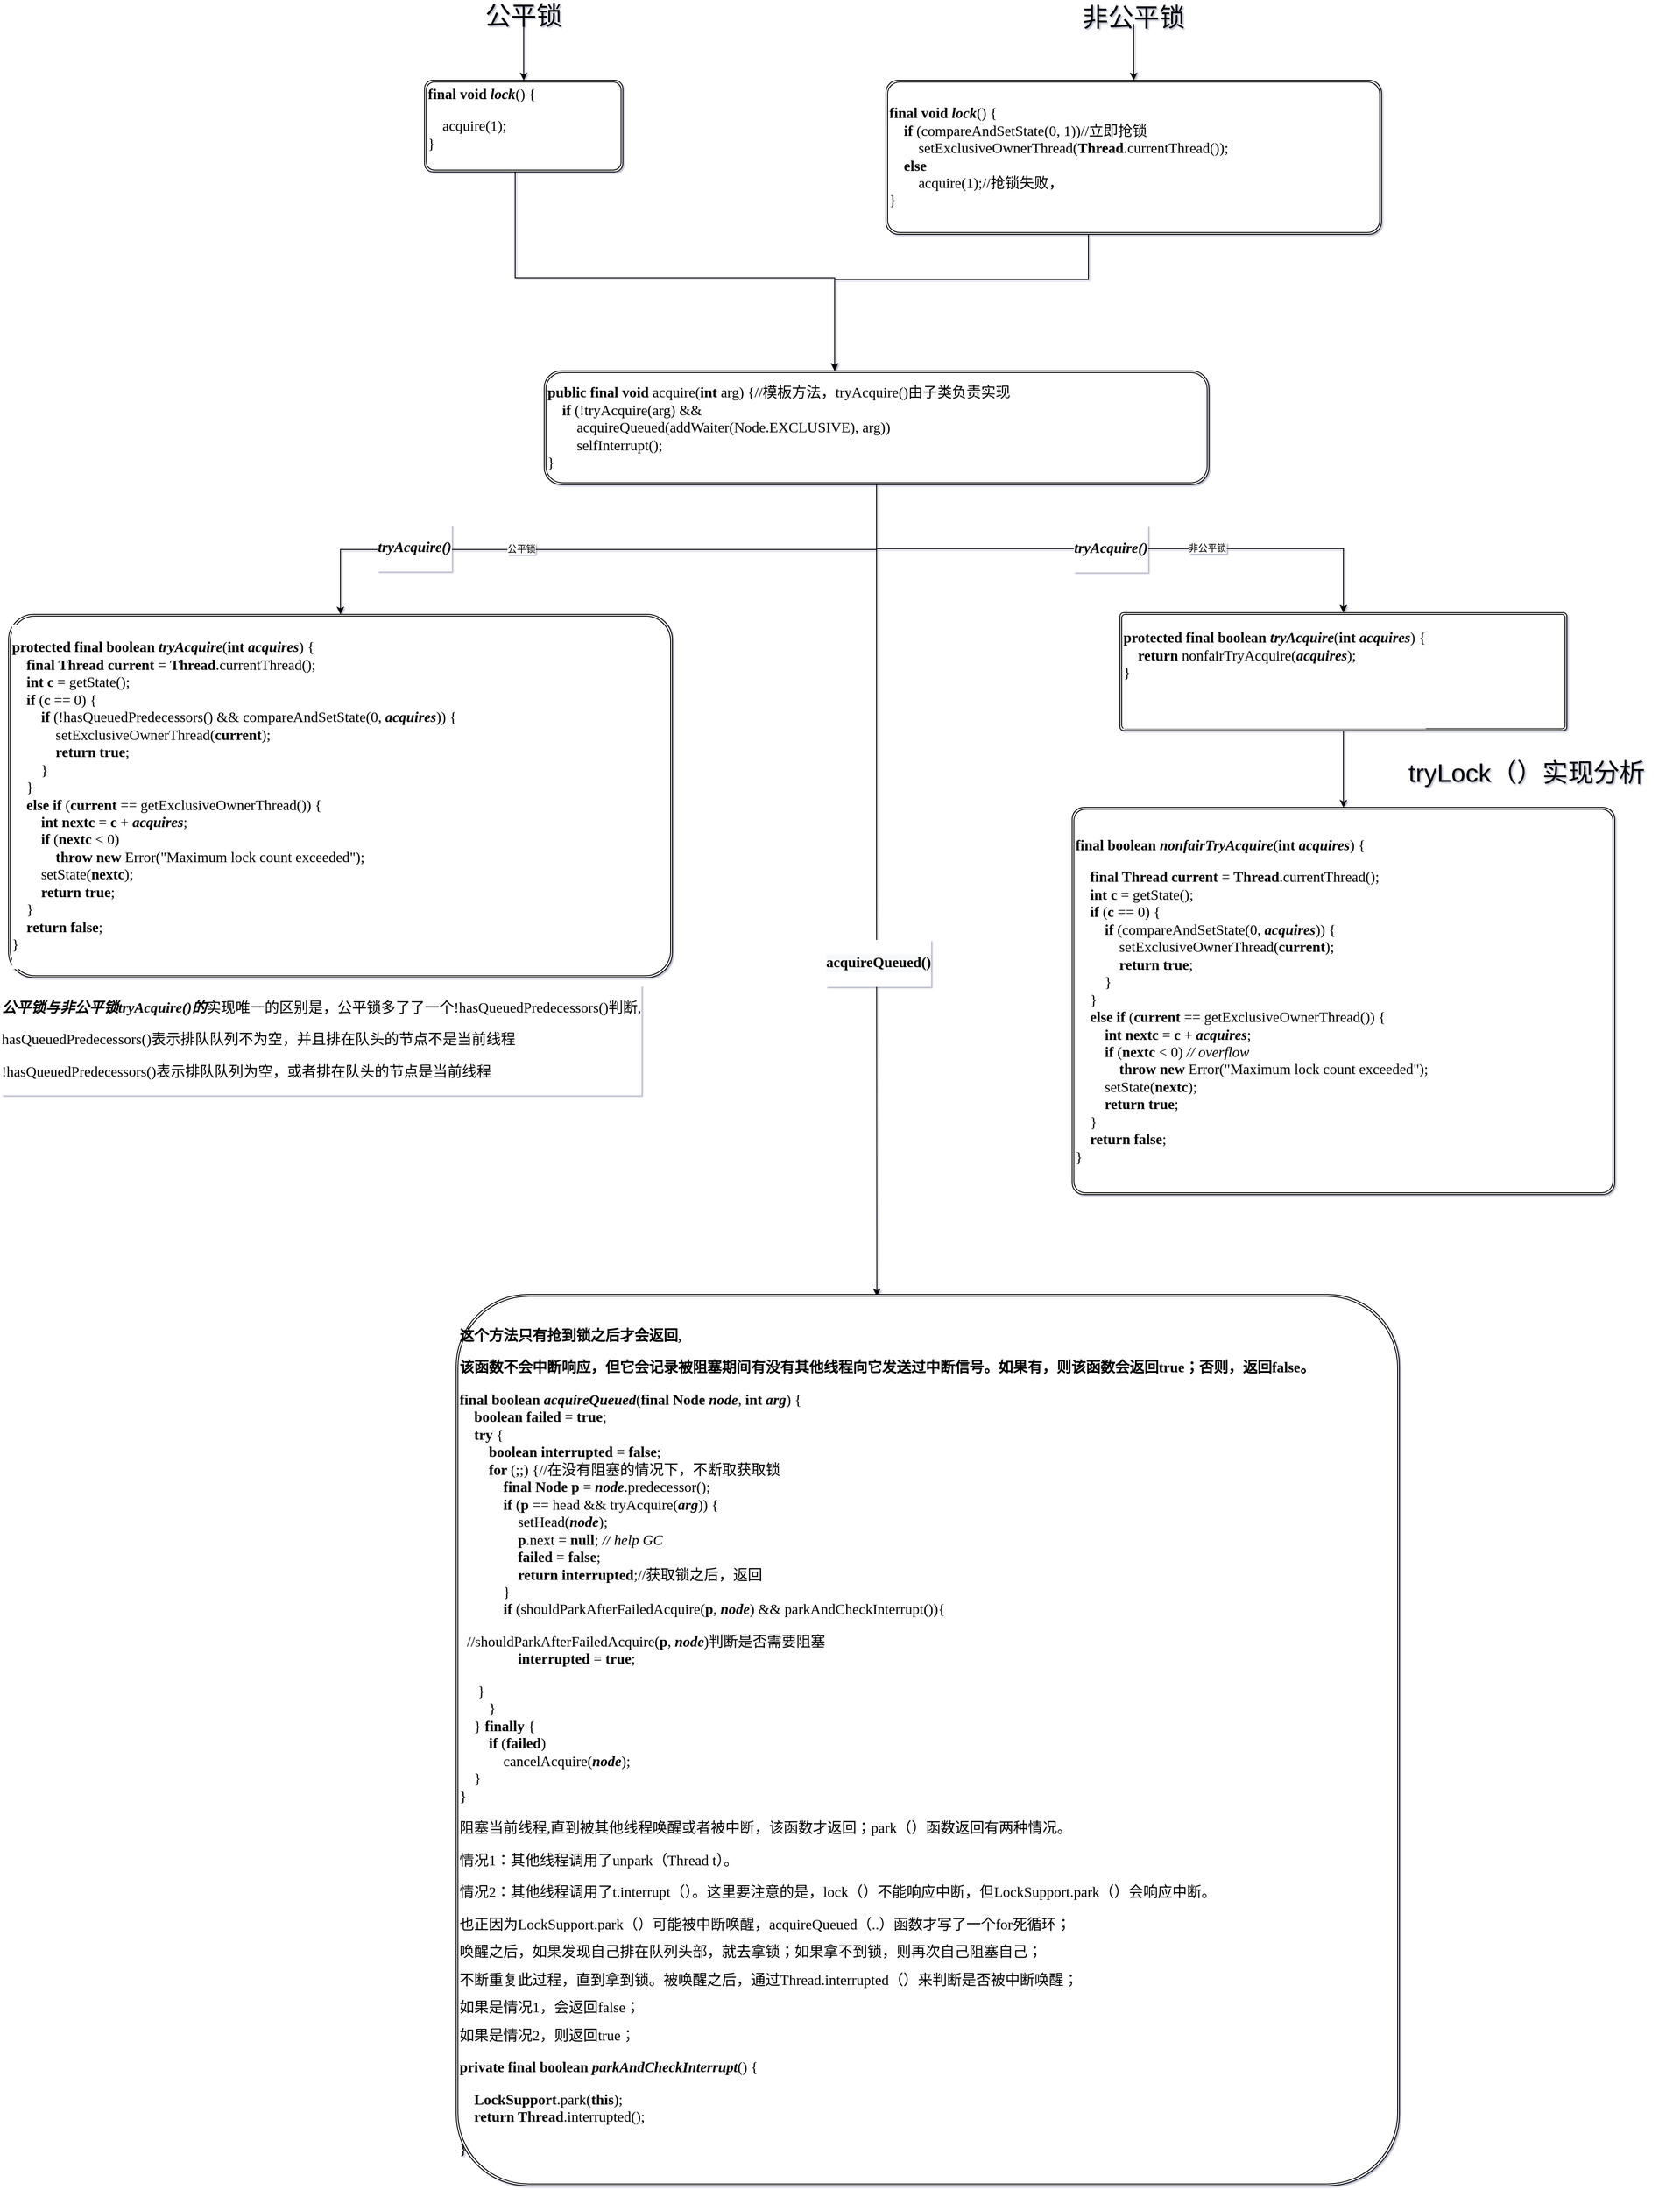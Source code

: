 <mxfile version="14.8.3" type="github" pages="7">
  <diagram name="(互斥锁)加锁" id="5d7acffa-a066-3a61-03fe-96351882024d">
    <mxGraphModel dx="514" dy="1325" grid="0" gridSize="10" guides="1" tooltips="1" connect="1" arrows="1" fold="1" page="1" pageScale="1" pageWidth="1000" pageHeight="2000" background="#ffffff" math="0" shadow="1">
      <root>
        <mxCell id="0" />
        <mxCell id="1" parent="0" />
        <mxCell id="CqtvCm25UIUQusRmt474-23" style="edgeStyle=orthogonalEdgeStyle;rounded=0;orthogonalLoop=1;jettySize=auto;html=1;fontColor=#000000;" parent="1" source="CqtvCm25UIUQusRmt474-13" target="CqtvCm25UIUQusRmt474-22" edge="1">
          <mxGeometry relative="1" as="geometry" />
        </mxCell>
        <mxCell id="krwOEIBx-vB3lfnVqGeh-6" value="&lt;pre style=&quot;text-align: left ; font-family: &amp;#34;pt mono&amp;#34; ; font-size: 12.8pt&quot;&gt;&lt;span style=&quot;font-weight: bold ; font-style: italic&quot;&gt;tryAcquire()&lt;/span&gt;&lt;/pre&gt;" style="edgeLabel;html=1;align=center;verticalAlign=middle;resizable=0;points=[];fontSize=30;fontColor=#000000;" parent="CqtvCm25UIUQusRmt474-23" vertex="1" connectable="0">
          <mxGeometry x="0.583" y="-2" relative="1" as="geometry">
            <mxPoint as="offset" />
          </mxGeometry>
        </mxCell>
        <mxCell id="MHK901CGgSBkAFWm6LKR-1" value="公平锁" style="edgeLabel;html=1;align=center;verticalAlign=middle;resizable=0;points=[];fontColor=#000000;" vertex="1" connectable="0" parent="CqtvCm25UIUQusRmt474-23">
          <mxGeometry x="0.262" y="-1" relative="1" as="geometry">
            <mxPoint as="offset" />
          </mxGeometry>
        </mxCell>
        <mxCell id="CqtvCm25UIUQusRmt474-27" value="&lt;pre style=&quot;text-align: left ; font-family: &amp;#34;pt mono&amp;#34; ; font-size: 12.8pt&quot;&gt;&lt;span style=&quot;font-weight: bold ; font-style: italic&quot;&gt;tryAcquire()&lt;/span&gt;&lt;/pre&gt;" style="edgeStyle=orthogonalEdgeStyle;rounded=0;orthogonalLoop=1;jettySize=auto;html=1;fontColor=#000000;" parent="1" source="CqtvCm25UIUQusRmt474-13" target="CqtvCm25UIUQusRmt474-26" edge="1">
          <mxGeometry relative="1" as="geometry" />
        </mxCell>
        <mxCell id="MHK901CGgSBkAFWm6LKR-2" value="非公平锁" style="edgeLabel;html=1;align=center;verticalAlign=middle;resizable=0;points=[];fontColor=#000000;" vertex="1" connectable="0" parent="CqtvCm25UIUQusRmt474-27">
          <mxGeometry x="0.327" y="1" relative="1" as="geometry">
            <mxPoint as="offset" />
          </mxGeometry>
        </mxCell>
        <mxCell id="krwOEIBx-vB3lfnVqGeh-7" style="edgeStyle=orthogonalEdgeStyle;rounded=0;orthogonalLoop=1;jettySize=auto;html=1;entryX=0.446;entryY=0.002;entryDx=0;entryDy=0;entryPerimeter=0;fontSize=30;fontColor=#000000;" parent="1" source="CqtvCm25UIUQusRmt474-13" target="CqtvCm25UIUQusRmt474-30" edge="1">
          <mxGeometry relative="1" as="geometry" />
        </mxCell>
        <mxCell id="krwOEIBx-vB3lfnVqGeh-8" value="&lt;pre style=&quot;text-align: left ; background-color: rgb(248 , 249 , 250) ; font-family: &amp;#34;pt mono&amp;#34; ; font-size: 12.8pt&quot;&gt;&lt;b&gt;acquireQueued()&lt;/b&gt;&lt;/pre&gt;" style="edgeLabel;html=1;align=center;verticalAlign=middle;resizable=0;points=[];fontSize=30;fontColor=#000000;" parent="krwOEIBx-vB3lfnVqGeh-7" vertex="1" connectable="0">
          <mxGeometry x="0.177" y="1" relative="1" as="geometry">
            <mxPoint y="1" as="offset" />
          </mxGeometry>
        </mxCell>
        <mxCell id="CqtvCm25UIUQusRmt474-13" value="&lt;pre style=&quot;font-family: &amp;#34;pt mono&amp;#34; ; font-size: 12.8pt&quot;&gt;&lt;span style=&quot;font-weight: bold&quot;&gt;public final void &lt;/span&gt;acquire(&lt;span style=&quot;font-weight: bold&quot;&gt;int &lt;/span&gt;arg) {//模板方法，tryAcquire()由子类负责实现&lt;br&gt;    &lt;span style=&quot;font-weight: bold&quot;&gt;if &lt;/span&gt;(!tryAcquire(arg) &amp;amp;&amp;amp;&lt;br&gt;        acquireQueued(addWaiter(Node.EXCLUSIVE), arg))&lt;br&gt;        selfInterrupt();&lt;br&gt;}&lt;/pre&gt;" style="shape=ext;double=1;rounded=1;whiteSpace=wrap;html=1;labelBackgroundColor=none;fontColor=#000000;align=left;" parent="1" vertex="1">
          <mxGeometry x="3070" y="740" width="778" height="133" as="geometry" />
        </mxCell>
        <mxCell id="CqtvCm25UIUQusRmt474-18" value="" style="edgeStyle=orthogonalEdgeStyle;rounded=0;orthogonalLoop=1;jettySize=auto;html=1;fontColor=#000000;" parent="1" source="CqtvCm25UIUQusRmt474-14" target="CqtvCm25UIUQusRmt474-13" edge="1">
          <mxGeometry relative="1" as="geometry">
            <Array as="points">
              <mxPoint x="3036" y="631" />
              <mxPoint x="3410" y="631" />
            </Array>
          </mxGeometry>
        </mxCell>
        <mxCell id="CqtvCm25UIUQusRmt474-14" value="&lt;span style=&quot;font-family: &amp;quot;pt mono&amp;quot;; font-size: 12.8pt; font-weight: bold;&quot;&gt;final void &lt;/span&gt;&lt;span style=&quot;font-family: &amp;quot;pt mono&amp;quot;; font-size: 12.8pt; font-weight: bold; font-style: italic;&quot;&gt;lock&lt;/span&gt;&lt;span style=&quot;font-family: &amp;quot;pt mono&amp;quot;; font-size: 12.8pt;&quot;&gt;() {&lt;/span&gt;&lt;pre style=&quot;font-family: &amp;quot;pt mono&amp;quot;; font-size: 12.8pt;&quot;&gt;&lt;span style=&quot;&quot;&gt;    &lt;/span&gt;&lt;span style=&quot;&quot;&gt;acquire&lt;/span&gt;&lt;span style=&quot;&quot;&gt;(&lt;/span&gt;&lt;span style=&quot;&quot;&gt;1&lt;/span&gt;&lt;span style=&quot;&quot;&gt;)&lt;/span&gt;&lt;span style=&quot;&quot;&gt;;&lt;br&gt;&lt;/span&gt;&lt;span style=&quot;&quot;&gt;}&lt;/span&gt;&lt;/pre&gt;" style="shape=ext;double=1;rounded=1;whiteSpace=wrap;html=1;labelBackgroundColor=none;align=left;arcSize=9;labelBorderColor=none;" parent="1" vertex="1">
          <mxGeometry x="2930" y="400" width="232" height="107" as="geometry" />
        </mxCell>
        <mxCell id="CqtvCm25UIUQusRmt474-21" style="edgeStyle=orthogonalEdgeStyle;rounded=0;orthogonalLoop=1;jettySize=auto;html=1;fontColor=#000000;" parent="1" source="CqtvCm25UIUQusRmt474-19" target="CqtvCm25UIUQusRmt474-13" edge="1">
          <mxGeometry relative="1" as="geometry">
            <Array as="points">
              <mxPoint x="3707" y="633" />
              <mxPoint x="3410" y="633" />
            </Array>
          </mxGeometry>
        </mxCell>
        <mxCell id="CqtvCm25UIUQusRmt474-19" value="&lt;pre style=&quot;font-family: &amp;#34;pt mono&amp;#34; ; font-size: 12.8pt&quot;&gt;&lt;span style=&quot;font-weight: bold&quot;&gt;final void &lt;/span&gt;&lt;span style=&quot;font-weight: bold ; font-style: italic&quot;&gt;lock&lt;/span&gt;&lt;span&gt;() {&lt;br&gt;&lt;/span&gt;&lt;span&gt;    &lt;/span&gt;&lt;span style=&quot;font-weight: bold&quot;&gt;if &lt;/span&gt;&lt;span&gt;(&lt;/span&gt;&lt;span&gt;compareAndSetState&lt;/span&gt;&lt;span&gt;(&lt;/span&gt;&lt;span&gt;0&lt;/span&gt;&lt;span&gt;, &lt;/span&gt;&lt;span&gt;1&lt;/span&gt;&lt;span&gt;))//立即抢锁&lt;br&gt;&lt;/span&gt;&lt;span&gt;        &lt;/span&gt;&lt;span&gt;setExclusiveOwnerThread&lt;/span&gt;&lt;span&gt;(&lt;/span&gt;&lt;span style=&quot;font-weight: bold&quot;&gt;Thread&lt;/span&gt;&lt;span&gt;.&lt;/span&gt;&lt;span&gt;currentThread&lt;/span&gt;&lt;span&gt;())&lt;/span&gt;&lt;span&gt;;&lt;br&gt;&lt;/span&gt;&lt;span&gt;    &lt;/span&gt;&lt;span style=&quot;font-weight: bold&quot;&gt;else&lt;br&gt;&lt;/span&gt;&lt;span style=&quot;font-weight: bold&quot;&gt;        &lt;/span&gt;&lt;span&gt;acquire&lt;/span&gt;&lt;span&gt;(&lt;/span&gt;&lt;span&gt;1&lt;/span&gt;&lt;span&gt;)&lt;/span&gt;&lt;span&gt;;//抢锁失败，&lt;br&gt;&lt;/span&gt;&lt;span&gt;}&lt;/span&gt;&lt;/pre&gt;" style="shape=ext;double=1;rounded=1;whiteSpace=wrap;html=1;labelBackgroundColor=#ffffff;align=left;arcSize=8;" parent="1" vertex="1">
          <mxGeometry x="3470" y="400" width="580" height="180" as="geometry" />
        </mxCell>
        <mxCell id="CqtvCm25UIUQusRmt474-22" value="&lt;pre style=&quot;font-family: &amp;#34;pt mono&amp;#34; ; font-size: 12.8pt&quot;&gt;&lt;span style=&quot;font-weight: bold&quot;&gt;protected final boolean &lt;/span&gt;&lt;span style=&quot;font-weight: bold ; font-style: italic&quot;&gt;tryAcquire&lt;/span&gt;&lt;span&gt;(&lt;/span&gt;&lt;span style=&quot;font-weight: bold&quot;&gt;int &lt;/span&gt;&lt;span style=&quot;font-weight: bold ; font-style: italic&quot;&gt;acquires&lt;/span&gt;&lt;span&gt;) {&lt;br&gt;&lt;/span&gt;&lt;span&gt;    &lt;/span&gt;&lt;span style=&quot;font-weight: bold&quot;&gt;final &lt;/span&gt;&lt;span style=&quot;font-weight: bold&quot;&gt;Thread &lt;/span&gt;&lt;span style=&quot;font-weight: bold&quot;&gt;current &lt;/span&gt;&lt;span&gt;= &lt;/span&gt;&lt;span style=&quot;font-weight: bold&quot;&gt;Thread&lt;/span&gt;&lt;span&gt;.&lt;/span&gt;&lt;span&gt;currentThread&lt;/span&gt;&lt;span&gt;()&lt;/span&gt;&lt;span&gt;;&lt;br&gt;&lt;/span&gt;&lt;span&gt;    &lt;/span&gt;&lt;span style=&quot;font-weight: bold&quot;&gt;int &lt;/span&gt;&lt;span style=&quot;font-weight: bold&quot;&gt;c &lt;/span&gt;&lt;span&gt;= &lt;/span&gt;&lt;span&gt;getState&lt;/span&gt;&lt;span&gt;()&lt;/span&gt;&lt;span&gt;;&lt;br&gt;&lt;/span&gt;&lt;span&gt;    &lt;/span&gt;&lt;span style=&quot;font-weight: bold&quot;&gt;if &lt;/span&gt;&lt;span&gt;(&lt;/span&gt;&lt;span style=&quot;font-weight: bold&quot;&gt;c &lt;/span&gt;&lt;span&gt;== &lt;/span&gt;&lt;span&gt;0&lt;/span&gt;&lt;span&gt;) {&lt;br&gt;&lt;/span&gt;&lt;span&gt;        &lt;/span&gt;&lt;span style=&quot;font-weight: bold&quot;&gt;if &lt;/span&gt;&lt;span&gt;(&lt;/span&gt;&lt;span&gt;!&lt;/span&gt;&lt;span&gt;hasQueuedPredecessors&lt;/span&gt;&lt;span&gt;() &lt;/span&gt;&lt;span&gt;&amp;amp;&amp;amp; &lt;/span&gt;&lt;span&gt;compareAndSetState&lt;/span&gt;&lt;span&gt;(&lt;/span&gt;&lt;span&gt;0&lt;/span&gt;&lt;span&gt;, &lt;/span&gt;&lt;span style=&quot;font-weight: bold ; font-style: italic&quot;&gt;acquires&lt;/span&gt;&lt;span&gt;)) {&lt;br&gt;&lt;/span&gt;&lt;span&gt;            &lt;/span&gt;&lt;span&gt;setExclusiveOwnerThread&lt;/span&gt;&lt;span&gt;(&lt;/span&gt;&lt;span style=&quot;font-weight: bold&quot;&gt;current&lt;/span&gt;&lt;span&gt;)&lt;/span&gt;&lt;span&gt;;&lt;br&gt;&lt;/span&gt;&lt;span&gt;            &lt;/span&gt;&lt;span style=&quot;font-weight: bold&quot;&gt;return true&lt;/span&gt;&lt;span&gt;;&lt;br&gt;&lt;/span&gt;&lt;span&gt;        &lt;/span&gt;&lt;span&gt;}&lt;br&gt;&lt;/span&gt;&lt;span&gt;    }&lt;br&gt;&lt;/span&gt;&lt;span&gt;    &lt;/span&gt;&lt;span style=&quot;font-weight: bold&quot;&gt;else if &lt;/span&gt;&lt;span&gt;(&lt;/span&gt;&lt;span style=&quot;font-weight: bold&quot;&gt;current &lt;/span&gt;&lt;span&gt;== &lt;/span&gt;&lt;span&gt;getExclusiveOwnerThread&lt;/span&gt;&lt;span&gt;()) {&lt;br&gt;&lt;/span&gt;&lt;span&gt;        &lt;/span&gt;&lt;span style=&quot;font-weight: bold&quot;&gt;int &lt;/span&gt;&lt;span style=&quot;font-weight: bold&quot;&gt;nextc &lt;/span&gt;&lt;span&gt;= &lt;/span&gt;&lt;span style=&quot;font-weight: bold&quot;&gt;c &lt;/span&gt;&lt;span&gt;+ &lt;/span&gt;&lt;span style=&quot;font-weight: bold ; font-style: italic&quot;&gt;acquires&lt;/span&gt;&lt;span&gt;;&lt;br&gt;&lt;/span&gt;&lt;span&gt;        &lt;/span&gt;&lt;span style=&quot;font-weight: bold&quot;&gt;if &lt;/span&gt;&lt;span&gt;(&lt;/span&gt;&lt;span style=&quot;font-weight: bold&quot;&gt;nextc &lt;/span&gt;&lt;span&gt;&amp;lt; &lt;/span&gt;&lt;span&gt;0&lt;/span&gt;&lt;span&gt;)&lt;br&gt;&lt;/span&gt;&lt;span&gt;            &lt;/span&gt;&lt;span style=&quot;font-weight: bold&quot;&gt;throw new &lt;/span&gt;&lt;span&gt;Error&lt;/span&gt;&lt;span&gt;(&lt;/span&gt;&lt;span&gt;&quot;Maximum lock count exceeded&quot;&lt;/span&gt;&lt;span&gt;)&lt;/span&gt;&lt;span&gt;;&lt;br&gt;&lt;/span&gt;&lt;span&gt;        &lt;/span&gt;&lt;span&gt;setState&lt;/span&gt;&lt;span&gt;(&lt;/span&gt;&lt;span style=&quot;font-weight: bold&quot;&gt;nextc&lt;/span&gt;&lt;span&gt;)&lt;/span&gt;&lt;span&gt;;&lt;br&gt;&lt;/span&gt;&lt;span&gt;        &lt;/span&gt;&lt;span style=&quot;font-weight: bold&quot;&gt;return true&lt;/span&gt;&lt;span&gt;;&lt;br&gt;&lt;/span&gt;&lt;span&gt;    &lt;/span&gt;&lt;span&gt;}&lt;br&gt;&lt;/span&gt;&lt;span&gt;    &lt;/span&gt;&lt;span style=&quot;font-weight: bold&quot;&gt;return false&lt;/span&gt;&lt;span&gt;;&lt;br&gt;&lt;/span&gt;&lt;span&gt;}&lt;/span&gt;&lt;/pre&gt;" style="shape=ext;double=1;rounded=1;whiteSpace=wrap;html=1;labelBackgroundColor=#ffffff;align=left;arcSize=7;" parent="1" vertex="1">
          <mxGeometry x="2443" y="1025" width="777" height="425" as="geometry" />
        </mxCell>
        <mxCell id="krwOEIBx-vB3lfnVqGeh-9" style="edgeStyle=orthogonalEdgeStyle;rounded=0;orthogonalLoop=1;jettySize=auto;html=1;fontSize=30;fontColor=#000000;" parent="1" source="CqtvCm25UIUQusRmt474-26" target="krwOEIBx-vB3lfnVqGeh-4" edge="1">
          <mxGeometry relative="1" as="geometry" />
        </mxCell>
        <mxCell id="CqtvCm25UIUQusRmt474-26" value="&lt;pre style=&quot;font-family: &amp;#34;pt mono&amp;#34; ; font-size: 12.8pt&quot;&gt;&lt;span style=&quot;font-weight: bold&quot;&gt;protected final boolean &lt;/span&gt;&lt;span style=&quot;font-weight: bold ; font-style: italic&quot;&gt;tryAcquire&lt;/span&gt;&lt;span&gt;(&lt;/span&gt;&lt;span style=&quot;font-weight: bold&quot;&gt;int &lt;/span&gt;&lt;span style=&quot;font-weight: bold ; font-style: italic&quot;&gt;acquires&lt;/span&gt;&lt;span&gt;) {&lt;br&gt;&lt;/span&gt;&lt;span&gt;    &lt;/span&gt;&lt;span style=&quot;font-weight: bold&quot;&gt;return &lt;/span&gt;&lt;span&gt;nonfairTryAcquire&lt;/span&gt;&lt;span&gt;(&lt;/span&gt;&lt;span style=&quot;font-weight: bold ; font-style: italic&quot;&gt;acquires&lt;/span&gt;&lt;span&gt;)&lt;/span&gt;&lt;span&gt;;&lt;br&gt;&lt;/span&gt;&lt;span&gt;}&lt;/span&gt;&lt;/pre&gt;&lt;pre style=&quot;font-family: &amp;#34;pt mono&amp;#34; ; font-size: 12.8pt&quot;&gt;&lt;pre style=&quot;font-family: &amp;#34;pt mono&amp;#34; ; font-size: 12.8pt&quot;&gt;&lt;br&gt;&lt;/pre&gt;&lt;/pre&gt;" style="shape=ext;double=1;rounded=1;whiteSpace=wrap;html=1;glass=0;labelBackgroundColor=#ffffff;strokeColor=#000000;align=left;arcSize=3;" parent="1" vertex="1">
          <mxGeometry x="3744" y="1023" width="523" height="138" as="geometry" />
        </mxCell>
        <mxCell id="CqtvCm25UIUQusRmt474-29" value="&lt;pre style=&quot;font-family: &amp;#34;pt mono&amp;#34; ; font-size: 12.8pt&quot;&gt;&lt;span style=&quot;font-weight: bold ; font-style: italic&quot;&gt;公平锁与非公平锁tryAcquire()的&lt;/span&gt;实现唯一的区别是，公平锁多了了一个!hasQueuedPredecessors()判断,&lt;/pre&gt;&lt;pre style=&quot;font-family: &amp;#34;pt mono&amp;#34; ; font-size: 12.8pt&quot;&gt;&lt;span style=&quot;font-size: 12.8pt&quot;&gt;hasQueuedPredecessors()&lt;/span&gt;表示排队队列不为空，并且排在队头的节点不是当前线程&lt;/pre&gt;&lt;pre style=&quot;font-family: &amp;#34;pt mono&amp;#34; ; font-size: 12.8pt&quot;&gt;&lt;pre style=&quot;font-family: &amp;#34;pt mono&amp;#34; ; font-size: 12.8pt&quot;&gt;!hasQueuedPredecessors()表示排队队列为空，或者排在队头的节点是当前线程&lt;/pre&gt;&lt;/pre&gt;" style="text;html=1;strokeColor=none;fillColor=none;align=left;verticalAlign=middle;whiteSpace=wrap;rounded=0;glass=0;labelBackgroundColor=#ffffff;fontColor=#000000;" parent="1" vertex="1">
          <mxGeometry x="2433" y="1466" width="946" height="113" as="geometry" />
        </mxCell>
        <mxCell id="CqtvCm25UIUQusRmt474-30" value="&lt;pre style=&quot;font-family: &amp;#34;pt mono&amp;#34; ; font-size: 12.8pt&quot;&gt;&lt;b&gt;这个方法只有抢到锁之后才会返回,&lt;/b&gt;&lt;/pre&gt;&lt;font face=&quot;pt mono&quot;&gt;&lt;span style=&quot;font-size: 17.067px&quot;&gt;&lt;b&gt;该函数不会中断响应，但它会记录被阻塞期间有没有其他线程向它发送过中断信号。如果有，则该函数会返回true；否则，返回false。&lt;/b&gt;&lt;/span&gt;&lt;/font&gt;&lt;pre style=&quot;font-family: &amp;#34;pt mono&amp;#34; ; font-size: 12.8pt&quot;&gt;&lt;span style=&quot;font-weight: bold&quot;&gt;final boolean &lt;/span&gt;&lt;span style=&quot;font-weight: bold ; font-style: italic&quot;&gt;acquireQueued&lt;/span&gt;&lt;span&gt;(&lt;/span&gt;&lt;span style=&quot;font-weight: bold&quot;&gt;final &lt;/span&gt;&lt;span style=&quot;font-weight: bold&quot;&gt;Node &lt;/span&gt;&lt;span style=&quot;font-weight: bold ; font-style: italic&quot;&gt;node&lt;/span&gt;&lt;span&gt;, &lt;/span&gt;&lt;span style=&quot;font-weight: bold&quot;&gt;int &lt;/span&gt;&lt;span style=&quot;font-weight: bold ; font-style: italic&quot;&gt;arg&lt;/span&gt;&lt;span&gt;) {&lt;br&gt;&lt;/span&gt;&lt;span&gt;    &lt;/span&gt;&lt;span style=&quot;font-weight: bold&quot;&gt;boolean &lt;/span&gt;&lt;span style=&quot;font-weight: bold&quot;&gt;failed &lt;/span&gt;&lt;span&gt;= &lt;/span&gt;&lt;span style=&quot;font-weight: bold&quot;&gt;true&lt;/span&gt;&lt;span&gt;;&lt;br&gt;&lt;/span&gt;&lt;span&gt;    &lt;/span&gt;&lt;span style=&quot;font-weight: bold&quot;&gt;try &lt;/span&gt;&lt;span&gt;{&lt;br&gt;&lt;/span&gt;&lt;span&gt;        &lt;/span&gt;&lt;span style=&quot;font-weight: bold&quot;&gt;boolean &lt;/span&gt;&lt;span style=&quot;font-weight: bold&quot;&gt;interrupted &lt;/span&gt;&lt;span&gt;= &lt;/span&gt;&lt;span style=&quot;font-weight: bold&quot;&gt;false&lt;/span&gt;&lt;span&gt;;&lt;br&gt;&lt;/span&gt;&lt;span&gt;        &lt;/span&gt;&lt;span style=&quot;font-weight: bold&quot;&gt;for &lt;/span&gt;&lt;span&gt;(&lt;/span&gt;&lt;span&gt;;;&lt;/span&gt;&lt;span&gt;) {//在没有阻塞的情况下，不断取获取锁&lt;br&gt;&lt;/span&gt;&lt;span&gt;            &lt;/span&gt;&lt;span style=&quot;font-weight: bold&quot;&gt;final &lt;/span&gt;&lt;span style=&quot;font-weight: bold&quot;&gt;Node &lt;/span&gt;&lt;span style=&quot;font-weight: bold&quot;&gt;p &lt;/span&gt;&lt;span&gt;= &lt;/span&gt;&lt;span style=&quot;font-weight: bold ; font-style: italic&quot;&gt;node&lt;/span&gt;&lt;span&gt;.&lt;/span&gt;&lt;span&gt;predecessor&lt;/span&gt;&lt;span&gt;()&lt;/span&gt;&lt;span&gt;;&lt;br&gt;&lt;/span&gt;&lt;span&gt;            &lt;/span&gt;&lt;span style=&quot;font-weight: bold&quot;&gt;if &lt;/span&gt;&lt;span&gt;(&lt;/span&gt;&lt;span style=&quot;font-weight: bold&quot;&gt;p &lt;/span&gt;&lt;span&gt;== &lt;/span&gt;head &lt;span&gt;&amp;amp;&amp;amp; &lt;/span&gt;&lt;span&gt;tryAcquire&lt;/span&gt;&lt;span&gt;(&lt;/span&gt;&lt;span style=&quot;font-weight: bold ; font-style: italic&quot;&gt;arg&lt;/span&gt;&lt;span&gt;)) {&lt;br&gt;&lt;/span&gt;&lt;span&gt;                &lt;/span&gt;&lt;span&gt;setHead&lt;/span&gt;&lt;span&gt;(&lt;/span&gt;&lt;span style=&quot;font-weight: bold ; font-style: italic&quot;&gt;node&lt;/span&gt;&lt;span&gt;)&lt;/span&gt;&lt;span&gt;;&lt;br&gt;&lt;/span&gt;&lt;span&gt;                &lt;/span&gt;&lt;span style=&quot;font-weight: bold&quot;&gt;p&lt;/span&gt;&lt;span&gt;.&lt;/span&gt;next &lt;span&gt;= &lt;/span&gt;&lt;span style=&quot;font-weight: bold&quot;&gt;null&lt;/span&gt;&lt;span&gt;; &lt;/span&gt;&lt;span style=&quot;font-style: italic&quot;&gt;// help GC&lt;br&gt;&lt;/span&gt;&lt;span style=&quot;font-style: italic&quot;&gt;                &lt;/span&gt;&lt;span style=&quot;font-weight: bold&quot;&gt;failed &lt;/span&gt;&lt;span&gt;= &lt;/span&gt;&lt;span style=&quot;font-weight: bold&quot;&gt;false&lt;/span&gt;&lt;span&gt;;&lt;br&gt;&lt;/span&gt;&lt;span&gt;                &lt;/span&gt;&lt;span style=&quot;font-weight: bold&quot;&gt;return &lt;/span&gt;&lt;span style=&quot;font-weight: bold&quot;&gt;interrupted&lt;/span&gt;&lt;span&gt;;//获取锁之后，返回&lt;br&gt;&lt;/span&gt;&lt;span&gt;            &lt;/span&gt;&lt;span&gt;}&lt;br&gt;&lt;/span&gt;&lt;span&gt;            &lt;/span&gt;&lt;span style=&quot;font-weight: bold&quot;&gt;if &lt;/span&gt;&lt;span&gt;(&lt;/span&gt;&lt;span&gt;shouldParkAfterFailedAcquire&lt;/span&gt;&lt;span&gt;(&lt;/span&gt;&lt;span style=&quot;font-weight: bold&quot;&gt;p&lt;/span&gt;&lt;span&gt;, &lt;/span&gt;&lt;span style=&quot;font-weight: bold ; font-style: italic&quot;&gt;node&lt;/span&gt;&lt;span&gt;) &lt;/span&gt;&lt;span&gt;&amp;amp;&amp;amp; &lt;/span&gt;&lt;span&gt;parkAndCheckInterrupt&lt;/span&gt;&lt;span&gt;()){&lt;/span&gt;&lt;/pre&gt;&lt;pre style=&quot;font-family: &amp;#34;pt mono&amp;#34; ; font-size: 12.8pt&quot;&gt;&lt;span&gt;&lt;span&gt; &lt;/span&gt;&lt;span&gt; &lt;/span&gt;//&lt;/span&gt;shouldParkAfterFailedAcquire&lt;span style=&quot;font-size: 12.8pt&quot;&gt;(&lt;/span&gt;&lt;span style=&quot;font-size: 12.8pt ; font-weight: bold&quot;&gt;p&lt;/span&gt;&lt;span style=&quot;font-size: 12.8pt&quot;&gt;, &lt;/span&gt;&lt;span style=&quot;font-size: 12.8pt ; font-weight: bold ; font-style: italic&quot;&gt;node&lt;/span&gt;&lt;span style=&quot;font-size: 12.8pt&quot;&gt;)判断是否需要阻塞&lt;/span&gt;&lt;span&gt;&lt;br&gt;&lt;/span&gt;&lt;span&gt;                &lt;/span&gt;&lt;span style=&quot;font-weight: bold&quot;&gt;interrupted &lt;/span&gt;&lt;span&gt;= &lt;/span&gt;&lt;span style=&quot;font-weight: bold&quot;&gt;true&lt;/span&gt;&lt;span&gt;;&lt;/span&gt;&lt;/pre&gt;&lt;pre style=&quot;font-family: &amp;#34;pt mono&amp;#34; ; font-size: 12.8pt&quot;&gt;&lt;span&gt;&lt;span&gt; &lt;/span&gt;    }&lt;br&gt;&lt;/span&gt;&lt;span&gt;        &lt;/span&gt;&lt;span&gt;}&lt;br&gt;&lt;/span&gt;&lt;span&gt;    } &lt;/span&gt;&lt;span style=&quot;font-weight: bold&quot;&gt;finally &lt;/span&gt;&lt;span&gt;{&lt;br&gt;&lt;/span&gt;&lt;span&gt;        &lt;/span&gt;&lt;span style=&quot;font-weight: bold&quot;&gt;if &lt;/span&gt;&lt;span&gt;(&lt;/span&gt;&lt;span style=&quot;font-weight: bold&quot;&gt;failed&lt;/span&gt;&lt;span&gt;)&lt;br&gt;&lt;/span&gt;&lt;span&gt;            &lt;/span&gt;&lt;span&gt;cancelAcquire&lt;/span&gt;&lt;span&gt;(&lt;/span&gt;&lt;span style=&quot;font-weight: bold ; font-style: italic&quot;&gt;node&lt;/span&gt;&lt;span&gt;)&lt;/span&gt;&lt;span&gt;;&lt;br&gt;&lt;/span&gt;&lt;span&gt;    &lt;/span&gt;&lt;span&gt;}&lt;br&gt;&lt;/span&gt;&lt;span&gt;}&lt;/span&gt;&lt;/pre&gt;&lt;pre style=&quot;font-family: &amp;#34;pt mono&amp;#34; ; font-size: 12.8pt&quot;&gt;&lt;pre style=&quot;font-size: 12px&quot;&gt;&lt;pre style=&quot;font-family: &amp;#34;pt mono&amp;#34; ; font-size: 12.8pt&quot;&gt;阻塞当前线程,直到被其他线程唤醒或者被中断，该函数才返回；park（）函数返回有两种情况。&lt;/pre&gt;&lt;pre style=&quot;font-family: &amp;#34;pt mono&amp;#34; ; font-size: 12.8pt&quot;&gt;情况1：其他线程调用了unpark（Thread t）。&lt;/pre&gt;&lt;pre style=&quot;font-family: &amp;#34;pt mono&amp;#34; ; font-size: 12.8pt&quot;&gt;情况2：其他线程调用了t.interrupt（）。这里要注意的是，lock（）不能响应中断，但LockSupport.park（）会响应中断。&lt;/pre&gt;&lt;pre&gt;&lt;font face=&quot;pt mono&quot;&gt;&lt;span style=&quot;font-size: 17.067px&quot;&gt;也正因为LockSupport.park（）可能被中断唤醒，acquireQueued（..）函数才写了一个for死循环；&lt;/span&gt;&lt;/font&gt;&lt;/pre&gt;&lt;pre&gt;&lt;font face=&quot;pt mono&quot;&gt;&lt;span style=&quot;font-size: 17.067px&quot;&gt;唤醒之后，如果发现自己排在队列头部，就去拿锁；如果拿不到锁，则再次自己阻塞自己；&lt;/span&gt;&lt;/font&gt;&lt;/pre&gt;&lt;pre&gt;&lt;font face=&quot;pt mono&quot;&gt;&lt;span style=&quot;font-size: 17.067px&quot;&gt;不断重复此过程，直到拿到锁。被唤醒之后，通过Thread.interrupted（）来判断是否被中断唤醒；&lt;/span&gt;&lt;/font&gt;&lt;/pre&gt;&lt;pre&gt;&lt;font face=&quot;pt mono&quot;&gt;&lt;span style=&quot;font-size: 17.067px&quot;&gt;如果是情况1，会返回false；&lt;/span&gt;&lt;/font&gt;&lt;/pre&gt;&lt;pre&gt;&lt;font face=&quot;pt mono&quot;&gt;&lt;span style=&quot;font-size: 17.067px&quot;&gt;如果是情况2，则返回true；&lt;/span&gt;&lt;/font&gt;&lt;/pre&gt;&lt;/pre&gt;&lt;/pre&gt;&lt;pre&gt;&lt;pre style=&quot;font-family: &amp;#34;pt mono&amp;#34; ; font-size: 12.8pt&quot;&gt;&lt;span style=&quot;font-weight: bold&quot;&gt;private final boolean &lt;/span&gt;&lt;span style=&quot;font-weight: bold ; font-style: italic&quot;&gt;parkAndCheckInterrupt&lt;/span&gt;&lt;span&gt;() {&lt;/span&gt;&lt;/pre&gt;&lt;pre style=&quot;font-family: &amp;#34;pt mono&amp;#34; ; font-size: 12.8pt&quot;&gt;&lt;pre style=&quot;font-size: 12px&quot;&gt;&lt;span style=&quot;font-family: &amp;#34;pt mono&amp;#34; ; font-size: 12.8pt&quot;&gt;    &lt;/span&gt;&lt;span style=&quot;font-family: &amp;#34;pt mono&amp;#34; ; font-size: 12.8pt ; font-weight: bold&quot;&gt;LockSupport&lt;/span&gt;&lt;span style=&quot;font-family: &amp;#34;pt mono&amp;#34; ; font-size: 12.8pt&quot;&gt;.&lt;/span&gt;&lt;span style=&quot;font-family: &amp;#34;pt mono&amp;#34; ; font-size: 12.8pt&quot;&gt;park&lt;/span&gt;&lt;span style=&quot;font-family: &amp;#34;pt mono&amp;#34; ; font-size: 12.8pt&quot;&gt;(&lt;/span&gt;&lt;span style=&quot;font-family: &amp;#34;pt mono&amp;#34; ; font-size: 12.8pt ; font-weight: bold&quot;&gt;this&lt;/span&gt;&lt;span style=&quot;font-family: &amp;#34;pt mono&amp;#34; ; font-size: 12.8pt&quot;&gt;)&lt;/span&gt;&lt;span style=&quot;font-family: &amp;#34;pt mono&amp;#34; ; font-size: 12.8pt&quot;&gt;;&lt;br&gt;&lt;/span&gt;&lt;span style=&quot;font-family: &amp;#34;pt mono&amp;#34; ; font-size: 12.8pt&quot;&gt;    &lt;/span&gt;&lt;span style=&quot;font-family: &amp;#34;pt mono&amp;#34; ; font-size: 12.8pt ; font-weight: bold&quot;&gt;return &lt;/span&gt;&lt;span style=&quot;font-family: &amp;#34;pt mono&amp;#34; ; font-size: 12.8pt ; font-weight: bold&quot;&gt;Thread&lt;/span&gt;&lt;span style=&quot;font-family: &amp;#34;pt mono&amp;#34; ; font-size: 12.8pt&quot;&gt;.&lt;/span&gt;&lt;span style=&quot;font-family: &amp;#34;pt mono&amp;#34; ; font-size: 12.8pt&quot;&gt;interrupted&lt;/span&gt;&lt;span style=&quot;font-family: &amp;#34;pt mono&amp;#34; ; font-size: 12.8pt&quot;&gt;()&lt;/span&gt;&lt;span style=&quot;font-family: &amp;#34;pt mono&amp;#34; ; font-size: 12.8pt&quot;&gt;;&lt;/span&gt;&lt;/pre&gt;&lt;/pre&gt;&lt;pre&gt;&lt;span style=&quot;font-family: &amp;#34;pt mono&amp;#34; ; font-size: 12.8pt&quot;&gt;}&lt;/span&gt;&lt;/pre&gt;&lt;/pre&gt;" style="shape=ext;double=1;rounded=1;whiteSpace=wrap;html=1;glass=0;labelBackgroundColor=none;strokeColor=#000000;fillColor=#ffffff;align=left;arcSize=8;" parent="1" vertex="1">
          <mxGeometry x="2967" y="1821" width="1104" height="1043" as="geometry" />
        </mxCell>
        <mxCell id="krwOEIBx-vB3lfnVqGeh-2" value="" style="edgeStyle=orthogonalEdgeStyle;rounded=0;orthogonalLoop=1;jettySize=auto;html=1;fontSize=30;fontColor=#000000;" parent="1" source="_KA6L-gr-Qn6RJLEGgCv-1" target="CqtvCm25UIUQusRmt474-14" edge="1">
          <mxGeometry relative="1" as="geometry" />
        </mxCell>
        <mxCell id="_KA6L-gr-Qn6RJLEGgCv-1" value="公平锁" style="text;html=1;strokeColor=none;fillColor=none;align=center;verticalAlign=middle;whiteSpace=wrap;rounded=0;glass=0;labelBackgroundColor=none;fontColor=#000000;fontSize=30;" parent="1" vertex="1">
          <mxGeometry x="2971" y="314" width="150" height="20" as="geometry" />
        </mxCell>
        <mxCell id="krwOEIBx-vB3lfnVqGeh-3" value="" style="edgeStyle=orthogonalEdgeStyle;rounded=0;orthogonalLoop=1;jettySize=auto;html=1;fontSize=30;fontColor=#000000;" parent="1" source="_KA6L-gr-Qn6RJLEGgCv-2" target="CqtvCm25UIUQusRmt474-19" edge="1">
          <mxGeometry relative="1" as="geometry" />
        </mxCell>
        <mxCell id="_KA6L-gr-Qn6RJLEGgCv-2" value="&lt;span style=&quot;text-align: left; font-size: 30px;&quot;&gt;非公平锁&lt;/span&gt;" style="text;html=1;strokeColor=none;fillColor=none;align=center;verticalAlign=middle;whiteSpace=wrap;rounded=0;glass=0;labelBackgroundColor=none;fontColor=#000000;fontSize=30;" parent="1" vertex="1">
          <mxGeometry x="3685" y="317" width="150" height="17" as="geometry" />
        </mxCell>
        <mxCell id="krwOEIBx-vB3lfnVqGeh-1" value="tryLock（）实现分析" style="text;html=1;strokeColor=none;fillColor=none;align=center;verticalAlign=middle;whiteSpace=wrap;rounded=0;glass=0;labelBackgroundColor=none;fontSize=30;fontColor=#000000;" parent="1" vertex="1">
          <mxGeometry x="4045" y="1185" width="350" height="50" as="geometry" />
        </mxCell>
        <mxCell id="krwOEIBx-vB3lfnVqGeh-4" value="&lt;pre style=&quot;font-family: &amp;#34;pt mono&amp;#34; ; font-size: 12.8pt&quot;&gt;&lt;span style=&quot;font-size: 12.8pt ; white-space: normal ; font-weight: bold&quot;&gt;final boolean &lt;/span&gt;&lt;span style=&quot;font-size: 12.8pt ; white-space: normal ; font-weight: bold ; font-style: italic&quot;&gt;nonfairTryAcquire&lt;/span&gt;&lt;span style=&quot;font-size: 12.8pt ; white-space: normal&quot;&gt;(&lt;/span&gt;&lt;span style=&quot;font-size: 12.8pt ; white-space: normal ; font-weight: bold&quot;&gt;int &lt;/span&gt;&lt;span style=&quot;font-size: 12.8pt ; white-space: normal ; font-weight: bold ; font-style: italic&quot;&gt;acquires&lt;/span&gt;&lt;span style=&quot;font-size: 12.8pt ; white-space: normal&quot;&gt;) {&lt;/span&gt;&lt;br&gt;&lt;/pre&gt;&lt;pre style=&quot;font-family: &amp;#34;pt mono&amp;#34; ; font-size: 12.8pt&quot;&gt;&lt;pre style=&quot;font-family: &amp;#34;pt mono&amp;#34; ; font-size: 12.8pt&quot;&gt;&lt;span&gt;    &lt;/span&gt;&lt;span style=&quot;font-weight: bold&quot;&gt;final &lt;/span&gt;&lt;span style=&quot;font-weight: bold&quot;&gt;Thread &lt;/span&gt;&lt;span style=&quot;font-weight: bold&quot;&gt;current &lt;/span&gt;&lt;span&gt;= &lt;/span&gt;&lt;span style=&quot;font-weight: bold&quot;&gt;Thread&lt;/span&gt;&lt;span&gt;.&lt;/span&gt;&lt;span&gt;currentThread&lt;/span&gt;&lt;span&gt;()&lt;/span&gt;&lt;span&gt;;&lt;br&gt;&lt;/span&gt;&lt;span&gt;    &lt;/span&gt;&lt;span style=&quot;font-weight: bold&quot;&gt;int &lt;/span&gt;&lt;span style=&quot;font-weight: bold&quot;&gt;c &lt;/span&gt;&lt;span&gt;= &lt;/span&gt;&lt;span&gt;getState&lt;/span&gt;&lt;span&gt;()&lt;/span&gt;&lt;span&gt;;&lt;br&gt;&lt;/span&gt;&lt;span&gt;    &lt;/span&gt;&lt;span style=&quot;font-weight: bold&quot;&gt;if &lt;/span&gt;&lt;span&gt;(&lt;/span&gt;&lt;span style=&quot;font-weight: bold&quot;&gt;c &lt;/span&gt;&lt;span&gt;== &lt;/span&gt;&lt;span&gt;0&lt;/span&gt;&lt;span&gt;) {&lt;br&gt;&lt;/span&gt;&lt;span&gt;        &lt;/span&gt;&lt;span style=&quot;font-weight: bold&quot;&gt;if &lt;/span&gt;&lt;span&gt;(&lt;/span&gt;&lt;span&gt;compareAndSetState&lt;/span&gt;&lt;span&gt;(&lt;/span&gt;&lt;span&gt;0&lt;/span&gt;&lt;span&gt;, &lt;/span&gt;&lt;span style=&quot;font-weight: bold ; font-style: italic&quot;&gt;acquires&lt;/span&gt;&lt;span&gt;)) {&lt;br&gt;&lt;/span&gt;&lt;span&gt;            &lt;/span&gt;&lt;span&gt;setExclusiveOwnerThread&lt;/span&gt;&lt;span&gt;(&lt;/span&gt;&lt;span style=&quot;font-weight: bold&quot;&gt;current&lt;/span&gt;&lt;span&gt;)&lt;/span&gt;&lt;span&gt;;&lt;br&gt;&lt;/span&gt;&lt;span&gt;            &lt;/span&gt;&lt;span style=&quot;font-weight: bold&quot;&gt;return true&lt;/span&gt;&lt;span&gt;;&lt;br&gt;&lt;/span&gt;&lt;span&gt;        &lt;/span&gt;&lt;span&gt;}&lt;br&gt;&lt;/span&gt;&lt;span&gt;    }&lt;br&gt;&lt;/span&gt;&lt;span&gt;    &lt;/span&gt;&lt;span style=&quot;font-weight: bold&quot;&gt;else if &lt;/span&gt;&lt;span&gt;(&lt;/span&gt;&lt;span style=&quot;font-weight: bold&quot;&gt;current &lt;/span&gt;&lt;span&gt;== &lt;/span&gt;&lt;span&gt;getExclusiveOwnerThread&lt;/span&gt;&lt;span&gt;()) {&lt;br&gt;&lt;/span&gt;&lt;span&gt;        &lt;/span&gt;&lt;span style=&quot;font-weight: bold&quot;&gt;int &lt;/span&gt;&lt;span style=&quot;font-weight: bold&quot;&gt;nextc &lt;/span&gt;&lt;span&gt;= &lt;/span&gt;&lt;span style=&quot;font-weight: bold&quot;&gt;c &lt;/span&gt;&lt;span&gt;+ &lt;/span&gt;&lt;span style=&quot;font-weight: bold ; font-style: italic&quot;&gt;acquires&lt;/span&gt;&lt;span&gt;;&lt;br&gt;&lt;/span&gt;&lt;span&gt;        &lt;/span&gt;&lt;span style=&quot;font-weight: bold&quot;&gt;if &lt;/span&gt;&lt;span&gt;(&lt;/span&gt;&lt;span style=&quot;font-weight: bold&quot;&gt;nextc &lt;/span&gt;&lt;span&gt;&amp;lt; &lt;/span&gt;&lt;span&gt;0&lt;/span&gt;&lt;span&gt;) &lt;/span&gt;&lt;span style=&quot;font-style: italic&quot;&gt;// overflow&lt;br&gt;&lt;/span&gt;&lt;span style=&quot;font-style: italic&quot;&gt;            &lt;/span&gt;&lt;span style=&quot;font-weight: bold&quot;&gt;throw new &lt;/span&gt;&lt;span&gt;Error&lt;/span&gt;&lt;span&gt;(&lt;/span&gt;&lt;span&gt;&quot;Maximum lock count exceeded&quot;&lt;/span&gt;&lt;span&gt;)&lt;/span&gt;&lt;span&gt;;&lt;br&gt;&lt;/span&gt;&lt;span&gt;        &lt;/span&gt;&lt;span&gt;setState&lt;/span&gt;&lt;span&gt;(&lt;/span&gt;&lt;span style=&quot;font-weight: bold&quot;&gt;nextc&lt;/span&gt;&lt;span&gt;)&lt;/span&gt;&lt;span&gt;;&lt;br&gt;&lt;/span&gt;&lt;span&gt;        &lt;/span&gt;&lt;span style=&quot;font-weight: bold&quot;&gt;return true&lt;/span&gt;&lt;span&gt;;&lt;br&gt;&lt;/span&gt;&lt;span&gt;    &lt;/span&gt;&lt;span&gt;}&lt;br&gt;&lt;/span&gt;&lt;span&gt;    &lt;/span&gt;&lt;span style=&quot;font-weight: bold&quot;&gt;return false&lt;/span&gt;&lt;span&gt;;&lt;br&gt;&lt;/span&gt;&lt;span&gt;}&lt;/span&gt;&lt;/pre&gt;&lt;/pre&gt;" style="shape=ext;double=1;rounded=1;whiteSpace=wrap;html=1;glass=0;labelBackgroundColor=#ffffff;strokeColor=#000000;align=left;arcSize=3;" parent="1" vertex="1">
          <mxGeometry x="3688" y="1251" width="635" height="453" as="geometry" />
        </mxCell>
      </root>
    </mxGraphModel>
  </diagram>
  <diagram id="szI1ShmyNPP52Lu-LX1a" name="(互斥锁)释放锁">
    <mxGraphModel dx="2514" dy="1325" grid="0" gridSize="10" guides="1" tooltips="1" connect="1" arrows="1" fold="1" page="1" pageScale="1" pageWidth="2000" pageHeight="2000" math="0" shadow="0">
      <root>
        <mxCell id="kUkIeRc0tFKLB3FnhXx1-0" />
        <mxCell id="kUkIeRc0tFKLB3FnhXx1-1" parent="kUkIeRc0tFKLB3FnhXx1-0" />
        <mxCell id="gaisI5OQv5GdU1nkk_C--0" style="edgeStyle=orthogonalEdgeStyle;rounded=0;orthogonalLoop=1;jettySize=auto;html=1;entryX=0.513;entryY=-0.003;entryDx=0;entryDy=0;entryPerimeter=0;fontColor=#000000;" edge="1" parent="kUkIeRc0tFKLB3FnhXx1-1" source="hQ5Be9MLbmskBuh1OfqU-1" target="hQ5Be9MLbmskBuh1OfqU-10">
          <mxGeometry relative="1" as="geometry" />
        </mxCell>
        <mxCell id="gaisI5OQv5GdU1nkk_C--4" value="&lt;pre style=&quot;text-align: left ; font-family: &amp;#34;pt mono&amp;#34; ; font-size: 12.8pt&quot;&gt;unparkSuccessor()&lt;/pre&gt;" style="edgeLabel;html=1;align=center;verticalAlign=middle;resizable=0;points=[];fontColor=#000000;fontSize=14;" vertex="1" connectable="0" parent="gaisI5OQv5GdU1nkk_C--0">
          <mxGeometry x="-0.311" relative="1" as="geometry">
            <mxPoint as="offset" />
          </mxGeometry>
        </mxCell>
        <mxCell id="gaisI5OQv5GdU1nkk_C--1" style="edgeStyle=orthogonalEdgeStyle;rounded=0;orthogonalLoop=1;jettySize=auto;html=1;entryX=0.5;entryY=0;entryDx=0;entryDy=0;fontColor=#000000;" edge="1" parent="kUkIeRc0tFKLB3FnhXx1-1" source="hQ5Be9MLbmskBuh1OfqU-1" target="hQ5Be9MLbmskBuh1OfqU-2">
          <mxGeometry relative="1" as="geometry" />
        </mxCell>
        <mxCell id="gaisI5OQv5GdU1nkk_C--3" value="&lt;pre style=&quot;text-align: left ; font-family: &amp;#34;pt mono&amp;#34; ; font-size: 12.8pt&quot;&gt;tryRelease()&lt;/pre&gt;" style="edgeLabel;html=1;align=center;verticalAlign=middle;resizable=0;points=[];fontColor=#000000;fontSize=14;" vertex="1" connectable="0" parent="gaisI5OQv5GdU1nkk_C--1">
          <mxGeometry x="0.169" y="1" relative="1" as="geometry">
            <mxPoint as="offset" />
          </mxGeometry>
        </mxCell>
        <mxCell id="hQ5Be9MLbmskBuh1OfqU-1" value="&lt;pre style=&quot;font-family: &amp;#34;pt mono&amp;#34; ; font-size: 12.8pt&quot;&gt;&lt;span style=&quot;font-weight: bold&quot;&gt;public final boolean &lt;/span&gt;&lt;span style=&quot;font-weight: bold ; font-style: italic&quot;&gt;release&lt;/span&gt;(&lt;span style=&quot;font-weight: bold&quot;&gt;int &lt;/span&gt;&lt;span style=&quot;font-weight: bold ; font-style: italic&quot;&gt;arg&lt;/span&gt;) {//模板方法&lt;br&gt;    &lt;span style=&quot;font-weight: bold&quot;&gt;if &lt;/span&gt;(tryRelease(&lt;span style=&quot;font-weight: bold ; font-style: italic&quot;&gt;arg&lt;/span&gt;)) {释放锁；&lt;br&gt;        &lt;span style=&quot;font-weight: bold&quot;&gt;Node &lt;/span&gt;&lt;span style=&quot;font-weight: bold&quot;&gt;h &lt;/span&gt;= head;&lt;br&gt;        &lt;span style=&quot;font-weight: bold&quot;&gt;if &lt;/span&gt;(&lt;span style=&quot;font-weight: bold&quot;&gt;h &lt;/span&gt;!= &lt;span style=&quot;font-weight: bold&quot;&gt;null &lt;/span&gt;&amp;amp;&amp;amp; &lt;span style=&quot;font-weight: bold&quot;&gt;h&lt;/span&gt;.waitStatus != 0)&lt;br&gt;            unparkSuccessor(&lt;span style=&quot;font-weight: bold&quot;&gt;h&lt;/span&gt;);//唤醒队列中的其他线程;&lt;br&gt;        &lt;span style=&quot;font-weight: bold&quot;&gt;return true&lt;/span&gt;;&lt;br&gt;    }&lt;br&gt;    &lt;span style=&quot;font-weight: bold&quot;&gt;return false&lt;/span&gt;;&lt;br&gt;}&lt;/pre&gt;" style="shape=ext;double=1;rounded=1;whiteSpace=wrap;html=1;glass=0;labelBackgroundColor=#ffffff;fontSize=30;fontColor=#000000;strokeColor=#000000;fillColor=#ffffff;align=left;" parent="kUkIeRc0tFKLB3FnhXx1-1" vertex="1">
          <mxGeometry x="690" y="260" width="540" height="240" as="geometry" />
        </mxCell>
        <mxCell id="hQ5Be9MLbmskBuh1OfqU-2" value="&lt;pre style=&quot;font-family: &amp;#34;pt mono&amp;#34; ; font-size: 12.8pt&quot;&gt;&lt;span style=&quot;font-weight: bold&quot;&gt;protected final boolean &lt;/span&gt;&lt;span style=&quot;font-weight: bold ; font-style: italic&quot;&gt;tryRelease&lt;/span&gt;&lt;span&gt;(&lt;/span&gt;&lt;span style=&quot;font-weight: bold&quot;&gt;int &lt;/span&gt;&lt;span style=&quot;font-weight: bold ; font-style: italic&quot;&gt;releases&lt;/span&gt;&lt;span&gt;) {&lt;br&gt;&lt;/span&gt;&lt;span&gt;    &lt;/span&gt;&lt;span style=&quot;font-weight: bold&quot;&gt;int &lt;/span&gt;&lt;span style=&quot;font-weight: bold&quot;&gt;c &lt;/span&gt;&lt;span&gt;= &lt;/span&gt;&lt;span&gt;getState&lt;/span&gt;&lt;span&gt;() &lt;/span&gt;&lt;span&gt;- &lt;/span&gt;&lt;span style=&quot;font-weight: bold ; font-style: italic&quot;&gt;releases&lt;/span&gt;&lt;span&gt;;&lt;br&gt;&lt;/span&gt;&lt;span&gt;    &lt;/span&gt;&lt;span style=&quot;font-weight: bold&quot;&gt;if &lt;/span&gt;&lt;span&gt;(&lt;/span&gt;&lt;span style=&quot;font-weight: bold&quot;&gt;Thread&lt;/span&gt;&lt;span&gt;.&lt;/span&gt;&lt;span&gt;currentThread&lt;/span&gt;&lt;span&gt;() &lt;/span&gt;&lt;span&gt;!= &lt;/span&gt;&lt;span&gt;getExclusiveOwnerThread&lt;/span&gt;&lt;span&gt;())&lt;br&gt;&lt;/span&gt;&lt;span&gt;        &lt;/span&gt;&lt;span style=&quot;font-weight: bold&quot;&gt;throw new &lt;/span&gt;&lt;span&gt;IllegalMonitorStateException&lt;/span&gt;&lt;span&gt;()&lt;/span&gt;&lt;span&gt;;//不是持有锁的线程释放&lt;/span&gt;直接报错&lt;/pre&gt;&lt;pre style=&quot;font-family: &amp;#34;pt mono&amp;#34; ; font-size: 12.8pt&quot;&gt;&lt;span&gt;    &lt;/span&gt;&lt;span style=&quot;font-weight: bold&quot;&gt;boolean &lt;/span&gt;&lt;span style=&quot;font-weight: bold&quot;&gt;free &lt;/span&gt;&lt;span&gt;= &lt;/span&gt;&lt;span style=&quot;font-weight: bold&quot;&gt;false&lt;/span&gt;&lt;span&gt;;&lt;br&gt;&lt;/span&gt;&lt;span&gt;    &lt;/span&gt;&lt;span style=&quot;font-weight: bold&quot;&gt;if &lt;/span&gt;&lt;span&gt;(&lt;/span&gt;&lt;span style=&quot;font-weight: bold&quot;&gt;c &lt;/span&gt;&lt;span&gt;== &lt;/span&gt;&lt;span&gt;0&lt;/span&gt;&lt;span&gt;) {//每调用一次，state减1，直到为0，才表示锁释放成功&lt;br&gt;&lt;/span&gt;&lt;span&gt;        &lt;/span&gt;&lt;span style=&quot;font-weight: bold&quot;&gt;free &lt;/span&gt;&lt;span&gt;= &lt;/span&gt;&lt;span style=&quot;font-weight: bold&quot;&gt;true&lt;/span&gt;&lt;span&gt;;&lt;br&gt;&lt;/span&gt;&lt;span&gt;        &lt;/span&gt;&lt;span&gt;setExclusiveOwnerThread&lt;/span&gt;&lt;span&gt;(&lt;/span&gt;&lt;span style=&quot;font-weight: bold&quot;&gt;null&lt;/span&gt;&lt;span&gt;)&lt;/span&gt;&lt;span&gt;;&lt;br&gt;&lt;/span&gt;&lt;span&gt;    &lt;/span&gt;&lt;span&gt;}&lt;/span&gt;&lt;/pre&gt;&lt;pre style=&quot;font-size: 16px&quot;&gt;&lt;font face=&quot;pt mono&quot; style=&quot;font-size: 16px&quot;&gt;因为是排他锁，只有已经持有锁的线程才有资格调用release（..），这意味着没有其他线程与它争抢。&lt;/font&gt;&lt;/pre&gt;&lt;pre style=&quot;font-size: 16px&quot;&gt;&lt;font style=&quot;font-size: 16px&quot;&gt;所以，在上面的tryRelease（..）函数中，对state值的修改，不需要CAS操作，直接减1即可；&lt;/font&gt;&lt;/pre&gt;&lt;pre style=&quot;font-size: 16px&quot;&gt;&lt;font style=&quot;font-size: 16px&quot; color=&quot;#4c0099&quot;&gt;注意，加锁和解锁必须成对出现&lt;/font&gt;&lt;/pre&gt;&lt;pre style=&quot;font-size: 16px&quot;&gt;&lt;font style=&quot;font-size: 16px&quot;&gt;&lt;span style=&quot;font-family: &amp;#34;pt mono&amp;#34;&quot;&gt;    &lt;/span&gt;&lt;b&gt;&lt;span style=&quot;font-family: &amp;#34;pt mono&amp;#34;&quot;&gt;setState&lt;/span&gt;&lt;span style=&quot;font-family: &amp;#34;pt mono&amp;#34;&quot;&gt;(&lt;/span&gt;&lt;span style=&quot;font-family: &amp;#34;pt mono&amp;#34;&quot;&gt;c&lt;/span&gt;&lt;span style=&quot;font-family: &amp;#34;pt mono&amp;#34;&quot;&gt;)&lt;/span&gt;&lt;/b&gt;&lt;span style=&quot;font-family: &amp;#34;pt mono&amp;#34;&quot;&gt;&lt;b&gt;;&lt;/b&gt;&lt;br&gt;&lt;/span&gt;&lt;span style=&quot;font-family: &amp;#34;pt mono&amp;#34;&quot;&gt;    &lt;/span&gt;&lt;span style=&quot;font-family: &amp;#34;pt mono&amp;#34; ; font-weight: bold&quot;&gt;return &lt;/span&gt;&lt;span style=&quot;font-family: &amp;#34;pt mono&amp;#34; ; font-weight: bold&quot;&gt;free&lt;/span&gt;&lt;span style=&quot;font-family: &amp;#34;pt mono&amp;#34;&quot;&gt;;&lt;br&gt;&lt;/span&gt;&lt;span style=&quot;font-family: &amp;#34;pt mono&amp;#34;&quot;&gt;}&lt;/span&gt;&lt;/font&gt;&lt;/pre&gt;" style="shape=ext;double=1;rounded=1;whiteSpace=wrap;html=1;glass=0;labelBackgroundColor=#ffffff;fontSize=30;strokeColor=#000000;fillColor=#ffffff;align=left;labelBorderColor=none;arcSize=9;" parent="kUkIeRc0tFKLB3FnhXx1-1" vertex="1">
          <mxGeometry x="200" y="685" width="800" height="490" as="geometry" />
        </mxCell>
        <mxCell id="hQ5Be9MLbmskBuh1OfqU-10" value="&lt;pre style=&quot;font-family: &amp;#34;pt mono&amp;#34; ; font-size: 12.8pt&quot;&gt;&lt;span style=&quot;font-weight: bold&quot;&gt;&lt;br&gt;&lt;/span&gt;&lt;/pre&gt;&lt;pre style=&quot;font-family: &amp;#34;pt mono&amp;#34; ; font-size: 12.8pt&quot;&gt;&lt;pre style=&quot;font-family: &amp;#34;pt mono&amp;#34; ; font-size: 12.8pt&quot;&gt;唤醒队列中的其他线程&lt;/pre&gt;&lt;/pre&gt;&lt;pre style=&quot;font-family: &amp;#34;pt mono&amp;#34; ; font-size: 12.8pt&quot;&gt;&lt;span style=&quot;font-weight: bold&quot;&gt;private void &lt;/span&gt;&lt;span style=&quot;font-weight: bold ; font-style: italic&quot;&gt;unparkSuccessor&lt;/span&gt;(&lt;span style=&quot;font-weight: bold&quot;&gt;Node &lt;/span&gt;&lt;span style=&quot;font-weight: bold ; font-style: italic&quot;&gt;node&lt;/span&gt;) {&lt;br&gt;    &lt;span style=&quot;font-style: italic&quot;&gt;/*&lt;br&gt;&lt;/span&gt;&lt;span style=&quot;font-style: italic&quot;&gt;     * If status is negative (i.e., possibly needing signal) try&lt;br&gt;&lt;/span&gt;&lt;span style=&quot;font-style: italic&quot;&gt;     * to clear in anticipation of signalling.  It is OK if this&lt;br&gt;&lt;/span&gt;&lt;span style=&quot;font-style: italic&quot;&gt;     * fails or if status is changed by waiting thread.&lt;br&gt;&lt;/span&gt;&lt;span style=&quot;font-style: italic&quot;&gt;     */&lt;br&gt;&lt;/span&gt;&lt;span style=&quot;font-style: italic&quot;&gt;    &lt;/span&gt;&lt;span style=&quot;font-weight: bold&quot;&gt;int &lt;/span&gt;&lt;span style=&quot;font-weight: bold&quot;&gt;ws &lt;/span&gt;= &lt;span style=&quot;font-weight: bold ; font-style: italic&quot;&gt;node&lt;/span&gt;.waitStatus;&lt;br&gt;    &lt;span style=&quot;font-weight: bold&quot;&gt;if &lt;/span&gt;(&lt;span style=&quot;font-weight: bold&quot;&gt;ws &lt;/span&gt;&amp;lt; 0)&lt;br&gt;        compareAndSetWaitStatus(&lt;span style=&quot;font-weight: bold ; font-style: italic&quot;&gt;node&lt;/span&gt;, &lt;span style=&quot;font-weight: bold&quot;&gt;ws&lt;/span&gt;, 0);&lt;br&gt;&lt;br&gt;    &lt;span style=&quot;font-style: italic&quot;&gt;/*&lt;br&gt;&lt;/span&gt;&lt;span style=&quot;font-style: italic&quot;&gt;     * Thread to unpark is held in successor, which is normally&lt;br&gt;&lt;/span&gt;&lt;span style=&quot;font-style: italic&quot;&gt;     * just the next node.  But if cancelled or apparently null,&lt;br&gt;&lt;/span&gt;&lt;span style=&quot;font-style: italic&quot;&gt;     * traverse backwards from tail to find the actual&lt;br&gt;&lt;/span&gt;&lt;span style=&quot;font-style: italic&quot;&gt;     * non-cancelled successor.&lt;br&gt;&lt;/span&gt;&lt;span style=&quot;font-style: italic&quot;&gt;     */&lt;br&gt;&lt;/span&gt;&lt;span style=&quot;font-style: italic&quot;&gt;    &lt;/span&gt;&lt;span style=&quot;font-weight: bold&quot;&gt;Node &lt;/span&gt;&lt;span style=&quot;font-weight: bold&quot;&gt;s &lt;/span&gt;= &lt;span style=&quot;font-weight: bold ; font-style: italic&quot;&gt;node&lt;/span&gt;.next;&lt;br&gt;    &lt;span style=&quot;font-weight: bold&quot;&gt;if &lt;/span&gt;(&lt;span style=&quot;font-weight: bold&quot;&gt;s &lt;/span&gt;== &lt;span style=&quot;font-weight: bold&quot;&gt;null &lt;/span&gt;|| &lt;span style=&quot;font-weight: bold&quot;&gt;s&lt;/span&gt;.waitStatus &amp;gt; 0) {&lt;br&gt;        &lt;span style=&quot;font-weight: bold&quot;&gt;s &lt;/span&gt;= &lt;span style=&quot;font-weight: bold&quot;&gt;null&lt;/span&gt;;&lt;br&gt;        &lt;span style=&quot;font-weight: bold&quot;&gt;for &lt;/span&gt;(&lt;span style=&quot;font-weight: bold&quot;&gt;Node &lt;/span&gt;&lt;span style=&quot;font-weight: bold&quot;&gt;t &lt;/span&gt;= tail; &lt;span style=&quot;font-weight: bold&quot;&gt;t &lt;/span&gt;!= &lt;span style=&quot;font-weight: bold&quot;&gt;null &lt;/span&gt;&amp;amp;&amp;amp; &lt;span style=&quot;font-weight: bold&quot;&gt;t &lt;/span&gt;!= &lt;span style=&quot;font-weight: bold ; font-style: italic&quot;&gt;node&lt;/span&gt;; &lt;span style=&quot;font-weight: bold&quot;&gt;t &lt;/span&gt;= &lt;span style=&quot;font-weight: bold&quot;&gt;t&lt;/span&gt;.prev)&lt;br&gt;            &lt;span style=&quot;font-weight: bold&quot;&gt;if &lt;/span&gt;(&lt;span style=&quot;font-weight: bold&quot;&gt;t&lt;/span&gt;.waitStatus &amp;lt;= 0)&lt;br&gt;                &lt;span style=&quot;font-weight: bold&quot;&gt;s &lt;/span&gt;= &lt;span style=&quot;font-weight: bold&quot;&gt;t&lt;/span&gt;;&lt;br&gt;    }&lt;br&gt;    &lt;span style=&quot;font-weight: bold&quot;&gt;if &lt;/span&gt;(&lt;span style=&quot;font-weight: bold&quot;&gt;s &lt;/span&gt;!= &lt;span style=&quot;font-weight: bold&quot;&gt;null&lt;/span&gt;)&lt;br&gt;        &lt;span style=&quot;font-weight: bold&quot;&gt;LockSupport&lt;/span&gt;.unpark(&lt;span style=&quot;font-weight: bold&quot;&gt;s&lt;/span&gt;.thread);&lt;font color=&quot;#ff0080&quot;&gt;//唤醒下一个在等待队列里阻塞的线程&lt;br&gt;}&lt;/font&gt;&lt;/pre&gt;" style="shape=ext;double=1;rounded=1;whiteSpace=wrap;html=1;glass=0;labelBackgroundColor=#ffffff;fontSize=22;strokeColor=#000000;fillColor=#ffffff;align=left;arcSize=9;" parent="kUkIeRc0tFKLB3FnhXx1-1" vertex="1">
          <mxGeometry x="1080" y="685" width="720" height="680" as="geometry" />
        </mxCell>
        <mxCell id="SMU3NQiLPeNhD6TF8_aj-0" value="&lt;span style=&quot;text-align: center ; background-color: rgb(248 , 249 , 250)&quot;&gt;&lt;font style=&quot;font-size: 16px&quot;&gt;解锁不区分公平与非公平&lt;/font&gt;&lt;/span&gt;" style="whiteSpace=wrap;html=1;shape=mxgraph.basic.cloud_callout;labelBackgroundColor=#ffffff;fontSize=18;fontColor=#000000;align=left;" vertex="1" parent="kUkIeRc0tFKLB3FnhXx1-1">
          <mxGeometry x="1230" y="190" width="220" height="90" as="geometry" />
        </mxCell>
      </root>
    </mxGraphModel>
  </diagram>
  <diagram id="JNv3_J8_Sh6OVfC3o5AA" name="(互斥锁)中断锁">
    <mxGraphModel dx="2514" dy="1325" grid="1" gridSize="10" guides="1" tooltips="1" connect="1" arrows="1" fold="1" page="1" pageScale="1" pageWidth="2000" pageHeight="2000" math="0" shadow="0">
      <root>
        <mxCell id="GkP1prsd0XOYrcYADEeq-0" />
        <mxCell id="GkP1prsd0XOYrcYADEeq-1" parent="GkP1prsd0XOYrcYADEeq-0" />
        <mxCell id="SpEC_mB6sUZVsmlTsD8X-0" value="lockInterruptibly（）实现分析" style="text;whiteSpace=wrap;html=1;fontSize=22;fontColor=#000000;" parent="GkP1prsd0XOYrcYADEeq-1" vertex="1">
          <mxGeometry x="1180" y="60" width="310" height="40" as="geometry" />
        </mxCell>
        <mxCell id="SpEC_mB6sUZVsmlTsD8X-2" value="&lt;font style=&quot;font-size: 16px&quot;&gt;lock（）不能被中断，lockInterruptibly（）可以被中断；lock（）必须等被中断的线程获取锁之后才能响应中断&lt;br&gt;&lt;/font&gt;&lt;pre style=&quot;font-family: &amp;#34;pt mono&amp;#34; ; font-size: 12.8pt&quot;&gt;&lt;pre style=&quot;font-family: &amp;#34;pt mono&amp;#34; ; font-size: 12.8pt&quot;&gt;&lt;span style=&quot;font-weight: bold&quot;&gt;public void &lt;/span&gt;&lt;span style=&quot;font-weight: bold ; font-style: italic&quot;&gt;lockInterruptibly&lt;/span&gt;&lt;span&gt;() &lt;/span&gt;&lt;span style=&quot;font-weight: bold&quot;&gt;throws &lt;/span&gt;&lt;span style=&quot;font-weight: bold&quot;&gt;InterruptedException &lt;/span&gt;&lt;span&gt;{&lt;br&gt;&lt;/span&gt;&lt;span&gt;    &lt;/span&gt;sync&lt;span&gt;.&lt;/span&gt;&lt;span&gt;acquireInterruptibly&lt;/span&gt;&lt;span&gt;(&lt;/span&gt;&lt;span&gt;1&lt;/span&gt;&lt;span&gt;)&lt;/span&gt;&lt;span&gt;;&lt;br&gt;&lt;/span&gt;&lt;span&gt;}&lt;/span&gt;&lt;/pre&gt;&lt;/pre&gt;&lt;pre style=&quot;font-family: &amp;#34;pt mono&amp;#34; ; font-size: 12.8pt&quot;&gt;&lt;br&gt;&lt;/pre&gt;&lt;br&gt;" style="shape=ext;double=1;rounded=1;whiteSpace=wrap;html=1;glass=0;labelBackgroundColor=#ffffff;fontSize=22;strokeColor=#000000;fillColor=#ffffff;align=left;" parent="GkP1prsd0XOYrcYADEeq-1" vertex="1">
          <mxGeometry x="990" y="110" width="730" height="240" as="geometry" />
        </mxCell>
        <mxCell id="5fQTfYabW9B-tewhtZIN-2" style="edgeStyle=orthogonalEdgeStyle;rounded=0;orthogonalLoop=1;jettySize=auto;html=1;fontSize=14;fontColor=#000000;exitX=0;exitY=0.5;exitDx=0;exitDy=0;" edge="1" parent="GkP1prsd0XOYrcYADEeq-1" source="B13aK4WdRRfeDaFlvRMU-0" target="5fQTfYabW9B-tewhtZIN-0">
          <mxGeometry relative="1" as="geometry" />
        </mxCell>
        <mxCell id="5fQTfYabW9B-tewhtZIN-4" value="公平" style="edgeLabel;html=1;align=center;verticalAlign=middle;resizable=0;points=[];fontSize=14;fontColor=#000000;" vertex="1" connectable="0" parent="5fQTfYabW9B-tewhtZIN-2">
          <mxGeometry x="0.353" y="2" relative="1" as="geometry">
            <mxPoint as="offset" />
          </mxGeometry>
        </mxCell>
        <mxCell id="5fQTfYabW9B-tewhtZIN-7" style="edgeStyle=orthogonalEdgeStyle;rounded=0;orthogonalLoop=1;jettySize=auto;html=1;fontSize=14;fontColor=#000000;" edge="1" parent="GkP1prsd0XOYrcYADEeq-1" source="B13aK4WdRRfeDaFlvRMU-0" target="5fQTfYabW9B-tewhtZIN-5">
          <mxGeometry relative="1" as="geometry">
            <Array as="points">
              <mxPoint x="800" y="530" />
              <mxPoint x="800" y="1120" />
            </Array>
          </mxGeometry>
        </mxCell>
        <mxCell id="5fQTfYabW9B-tewhtZIN-8" value="非公平" style="edgeLabel;html=1;align=center;verticalAlign=middle;resizable=0;points=[];fontSize=14;fontColor=#000000;" vertex="1" connectable="0" parent="5fQTfYabW9B-tewhtZIN-7">
          <mxGeometry x="-0.088" y="-2" relative="1" as="geometry">
            <mxPoint as="offset" />
          </mxGeometry>
        </mxCell>
        <mxCell id="5fQTfYabW9B-tewhtZIN-9" style="edgeStyle=orthogonalEdgeStyle;rounded=0;orthogonalLoop=1;jettySize=auto;html=1;entryX=0.488;entryY=-0.004;entryDx=0;entryDy=0;entryPerimeter=0;fontSize=14;fontColor=#000000;" edge="1" parent="GkP1prsd0XOYrcYADEeq-1" source="B13aK4WdRRfeDaFlvRMU-0" target="B13aK4WdRRfeDaFlvRMU-1">
          <mxGeometry relative="1" as="geometry" />
        </mxCell>
        <mxCell id="B13aK4WdRRfeDaFlvRMU-0" value="&lt;pre style=&quot;font-family: &amp;#34;pt mono&amp;#34; ; font-size: 12.8pt&quot;&gt;&lt;span style=&quot;font-weight: bold&quot;&gt;public final void &lt;/span&gt;&lt;span style=&quot;font-weight: bold ; font-style: italic&quot;&gt;acquireInterruptibly&lt;/span&gt;(&lt;span style=&quot;font-weight: bold&quot;&gt;int &lt;/span&gt;&lt;span style=&quot;font-weight: bold ; font-style: italic&quot;&gt;arg&lt;/span&gt;) &lt;span style=&quot;font-weight: bold&quot;&gt;throws &lt;/span&gt;&lt;span style=&quot;font-weight: bold&quot;&gt;InterruptedException &lt;/span&gt;{&lt;br&gt;    &lt;span style=&quot;font-weight: bold&quot;&gt;if &lt;/span&gt;(&lt;span style=&quot;font-weight: bold&quot;&gt;Thread&lt;/span&gt;.interrupted())&lt;br&gt;        &lt;span style=&quot;font-weight: bold&quot;&gt;throw new &lt;/span&gt;InterruptedException();//如果当前线程被中断了，直接抛中断异常&lt;br&gt;    &lt;span style=&quot;font-weight: bold&quot;&gt;if &lt;/span&gt;(!tryAcquire(&lt;span style=&quot;font-weight: bold ; font-style: italic&quot;&gt;arg&lt;/span&gt;))//这里的tryAcquire()和lock()里的实现一样，分为公平实现和非公平实现&lt;br&gt;        doAcquireInterruptibly(&lt;span style=&quot;font-weight: bold ; font-style: italic&quot;&gt;arg&lt;/span&gt;);&lt;br&gt;}&lt;/pre&gt;" style="shape=ext;double=1;rounded=1;whiteSpace=wrap;html=1;glass=0;labelBackgroundColor=#ffffff;fontSize=22;fontColor=#000000;strokeColor=#000000;fillColor=#ffffff;align=left;" parent="GkP1prsd0XOYrcYADEeq-1" vertex="1">
          <mxGeometry x="960" y="430" width="860" height="200" as="geometry" />
        </mxCell>
        <mxCell id="B13aK4WdRRfeDaFlvRMU-1" value="&lt;pre style=&quot;font-family: &amp;#34;pt mono&amp;#34; ; font-size: 12.8pt&quot;&gt;&lt;span style=&quot;font-size: 12.8pt ; font-weight: bold&quot;&gt;private void &lt;/span&gt;&lt;span style=&quot;font-size: 12.8pt ; font-weight: bold ; font-style: italic&quot;&gt;doAcquireInterruptibly&lt;/span&gt;&lt;span style=&quot;font-size: 12.8pt&quot;&gt;(&lt;/span&gt;&lt;span style=&quot;font-size: 12.8pt ; font-weight: bold&quot;&gt;int &lt;/span&gt;&lt;span style=&quot;font-size: 12.8pt ; font-weight: bold ; font-style: italic&quot;&gt;arg&lt;/span&gt;&lt;span style=&quot;font-size: 12.8pt&quot;&gt;) &lt;/span&gt;&lt;span style=&quot;font-size: 12.8pt ; font-weight: bold&quot;&gt;throws &lt;/span&gt;&lt;span style=&quot;font-size: 12.8pt ; font-weight: bold&quot;&gt;InterruptedException &lt;/span&gt;&lt;span style=&quot;font-size: 12.8pt&quot;&gt;{&lt;/span&gt;&lt;br&gt;&lt;/pre&gt;&lt;pre style=&quot;font-family: &amp;#34;pt mono&amp;#34; ; font-size: 12.8pt&quot;&gt;&lt;span&gt;    &lt;/span&gt;&lt;span style=&quot;font-weight: bold&quot;&gt;final &lt;/span&gt;&lt;span style=&quot;font-weight: bold&quot;&gt;Node &lt;/span&gt;&lt;span style=&quot;font-weight: bold&quot;&gt;node &lt;/span&gt;&lt;span&gt;= &lt;/span&gt;&lt;span&gt;addWaiter&lt;/span&gt;&lt;span&gt;(&lt;/span&gt;&lt;span style=&quot;font-weight: bold&quot;&gt;Node&lt;/span&gt;&lt;span&gt;.&lt;/span&gt;&lt;span&gt;EXCLUSIVE)&lt;/span&gt;&lt;span&gt;;&lt;br&gt;&lt;/span&gt;&lt;span&gt;    &lt;/span&gt;&lt;span style=&quot;font-weight: bold&quot;&gt;boolean &lt;/span&gt;&lt;span style=&quot;font-weight: bold&quot;&gt;failed &lt;/span&gt;&lt;span&gt;= &lt;/span&gt;&lt;span style=&quot;font-weight: bold&quot;&gt;true&lt;/span&gt;&lt;span&gt;;&lt;br&gt;&lt;/span&gt;&lt;span&gt;    &lt;/span&gt;&lt;span style=&quot;font-weight: bold&quot;&gt;try &lt;/span&gt;&lt;span&gt;{&lt;br&gt;&lt;/span&gt;&lt;span&gt;        &lt;/span&gt;&lt;span style=&quot;font-weight: bold&quot;&gt;for &lt;/span&gt;&lt;span&gt;(&lt;/span&gt;&lt;span&gt;;;&lt;/span&gt;&lt;span&gt;) {//&lt;br&gt;&lt;/span&gt;&lt;span&gt;            &lt;/span&gt;&lt;span style=&quot;font-weight: bold&quot;&gt;final &lt;/span&gt;&lt;span style=&quot;font-weight: bold&quot;&gt;Node &lt;/span&gt;&lt;span style=&quot;font-weight: bold&quot;&gt;p &lt;/span&gt;&lt;span&gt;= &lt;/span&gt;&lt;span style=&quot;font-weight: bold&quot;&gt;node&lt;/span&gt;&lt;span&gt;.&lt;/span&gt;&lt;span&gt;predecessor&lt;/span&gt;&lt;span&gt;()&lt;/span&gt;&lt;span&gt;;&lt;br&gt;&lt;/span&gt;&lt;span&gt;            &lt;/span&gt;&lt;span style=&quot;font-weight: bold&quot;&gt;if &lt;/span&gt;&lt;span&gt;(&lt;/span&gt;&lt;span style=&quot;font-weight: bold&quot;&gt;p &lt;/span&gt;&lt;span&gt;== &lt;/span&gt;head &lt;span&gt;&amp;amp;&amp;amp; &lt;/span&gt;&lt;span&gt;tryAcquire&lt;/span&gt;&lt;span&gt;(&lt;/span&gt;&lt;span style=&quot;font-weight: bold ; font-style: italic&quot;&gt;arg&lt;/span&gt;&lt;span&gt;)) {&lt;br&gt;&lt;/span&gt;&lt;span&gt;                &lt;/span&gt;&lt;span&gt;setHead&lt;/span&gt;&lt;span&gt;(&lt;/span&gt;&lt;span style=&quot;font-weight: bold&quot;&gt;node&lt;/span&gt;&lt;span&gt;)&lt;/span&gt;&lt;span&gt;;&lt;br&gt;&lt;/span&gt;&lt;span&gt;                &lt;/span&gt;&lt;span style=&quot;font-weight: bold&quot;&gt;p&lt;/span&gt;&lt;span&gt;.&lt;/span&gt;next &lt;span&gt;= &lt;/span&gt;&lt;span style=&quot;font-weight: bold&quot;&gt;null&lt;/span&gt;&lt;span&gt;; &lt;/span&gt;&lt;span style=&quot;font-style: italic&quot;&gt;// help GC&lt;br&gt;&lt;/span&gt;&lt;span style=&quot;font-style: italic&quot;&gt;                &lt;/span&gt;&lt;span style=&quot;font-weight: bold&quot;&gt;failed &lt;/span&gt;&lt;span&gt;= &lt;/span&gt;&lt;span style=&quot;font-weight: bold&quot;&gt;false&lt;/span&gt;&lt;span&gt;;&lt;br&gt;&lt;/span&gt;&lt;span&gt;                &lt;/span&gt;&lt;span style=&quot;font-weight: bold&quot;&gt;return&lt;/span&gt;&lt;span&gt;;&lt;br&gt;&lt;/span&gt;&lt;span&gt;            &lt;/span&gt;&lt;span&gt;}&lt;br&gt;&lt;/span&gt;&lt;span&gt;            &lt;/span&gt;&lt;span style=&quot;font-weight: bold&quot;&gt;if &lt;/span&gt;&lt;span&gt;(&lt;/span&gt;&lt;span&gt;shouldParkAfterFailedAcquire&lt;/span&gt;&lt;span&gt;(&lt;/span&gt;&lt;span style=&quot;font-weight: bold&quot;&gt;p&lt;/span&gt;&lt;span&gt;, &lt;/span&gt;&lt;span style=&quot;font-weight: bold&quot;&gt;node&lt;/span&gt;&lt;span&gt;) &lt;/span&gt;&lt;span&gt;&amp;amp;&amp;amp;&lt;br&gt;&lt;/span&gt;&lt;span&gt;                &lt;/span&gt;&lt;span&gt;parkAndCheckInterrupt&lt;/span&gt;&lt;span&gt;())&lt;/span&gt;&lt;/pre&gt;&lt;pre style=&quot;font-family: &amp;#34;pt mono&amp;#34; ; font-size: 12.8pt&quot;&gt;&lt;pre style=&quot;font-family: &amp;#34;pt mono&amp;#34; ; font-size: 12.8pt&quot;&gt;&lt;b&gt;               &lt;font color=&quot;#ea6b66&quot;&gt; //和acquireQueued()实现一样，唯一的区别是返回布尔值还是抛异常&lt;/font&gt;&lt;/b&gt;&lt;/pre&gt;&lt;span&gt;                &lt;/span&gt;&lt;span style=&quot;font-weight: bold&quot;&gt;throw new &lt;/span&gt;&lt;span&gt;InterruptedException&lt;/span&gt;&lt;span&gt;()&lt;/span&gt;&lt;span&gt;;&lt;br&gt;&lt;/span&gt;&lt;span&gt;        &lt;/span&gt;&lt;span&gt;}&lt;br&gt;&lt;/span&gt;&lt;span&gt;    } &lt;/span&gt;&lt;span style=&quot;font-weight: bold&quot;&gt;finally &lt;/span&gt;&lt;span&gt;{&lt;br&gt;&lt;/span&gt;&lt;span&gt;        &lt;/span&gt;&lt;span style=&quot;font-weight: bold&quot;&gt;if &lt;/span&gt;&lt;span&gt;(&lt;/span&gt;&lt;span style=&quot;font-weight: bold&quot;&gt;failed&lt;/span&gt;&lt;span&gt;)&lt;br&gt;&lt;/span&gt;&lt;span&gt;            &lt;/span&gt;&lt;span&gt;cancelAcquire&lt;/span&gt;&lt;span&gt;(&lt;/span&gt;&lt;span style=&quot;font-weight: bold&quot;&gt;node&lt;/span&gt;&lt;span&gt;)&lt;/span&gt;&lt;span&gt;;&lt;br&gt;&lt;/span&gt;&lt;span&gt;    &lt;/span&gt;&lt;span&gt;}&lt;br&gt;&lt;/span&gt;&lt;span&gt;}&lt;/span&gt;&lt;/pre&gt;" style="shape=ext;double=1;rounded=1;whiteSpace=wrap;html=1;glass=0;labelBackgroundColor=none;fontSize=22;strokeColor=#000000;fillColor=#ffffff;align=left;arcSize=9;" parent="GkP1prsd0XOYrcYADEeq-1" vertex="1">
          <mxGeometry x="1000" y="750" width="800" height="570" as="geometry" />
        </mxCell>
        <mxCell id="5fQTfYabW9B-tewhtZIN-0" value="&lt;pre style=&quot;font-family: &amp;quot;pt mono&amp;quot;; font-size: 12.8pt;&quot;&gt;&lt;span style=&quot;font-weight: bold;&quot;&gt;protected final boolean &lt;/span&gt;&lt;span style=&quot;font-weight: bold; font-style: italic;&quot;&gt;tryAcquire&lt;/span&gt;&lt;span style=&quot;&quot;&gt;(&lt;/span&gt;&lt;span style=&quot;font-weight: bold;&quot;&gt;int &lt;/span&gt;&lt;span style=&quot;font-weight: bold; font-style: italic;&quot;&gt;acquires&lt;/span&gt;&lt;span style=&quot;&quot;&gt;) {&lt;br&gt;&lt;/span&gt;&lt;span style=&quot;&quot;&gt;    &lt;/span&gt;&lt;span style=&quot;font-weight: bold;&quot;&gt;final &lt;/span&gt;&lt;span style=&quot;font-weight: bold;&quot;&gt;Thread &lt;/span&gt;&lt;span style=&quot;font-weight: bold&quot;&gt;current &lt;/span&gt;&lt;span style=&quot;&quot;&gt;= &lt;/span&gt;&lt;span style=&quot;font-weight: bold;&quot;&gt;Thread&lt;/span&gt;&lt;span style=&quot;&quot;&gt;.&lt;/span&gt;&lt;span style=&quot;&quot;&gt;currentThread&lt;/span&gt;&lt;span style=&quot;&quot;&gt;()&lt;/span&gt;&lt;span style=&quot;&quot;&gt;;&lt;br&gt;&lt;/span&gt;&lt;span style=&quot;&quot;&gt;    &lt;/span&gt;&lt;span style=&quot;font-weight: bold;&quot;&gt;int &lt;/span&gt;&lt;span style=&quot;font-weight: bold&quot;&gt;c &lt;/span&gt;&lt;span style=&quot;&quot;&gt;= &lt;/span&gt;&lt;span style=&quot;&quot;&gt;getState&lt;/span&gt;&lt;span style=&quot;&quot;&gt;()&lt;/span&gt;&lt;span style=&quot;&quot;&gt;;&lt;br&gt;&lt;/span&gt;&lt;span style=&quot;&quot;&gt;    &lt;/span&gt;&lt;span style=&quot;font-weight: bold;&quot;&gt;if &lt;/span&gt;&lt;span style=&quot;&quot;&gt;(&lt;/span&gt;&lt;span style=&quot;font-weight: bold&quot;&gt;c &lt;/span&gt;&lt;span style=&quot;&quot;&gt;== &lt;/span&gt;&lt;span style=&quot;&quot;&gt;0&lt;/span&gt;&lt;span style=&quot;&quot;&gt;) {&lt;br&gt;&lt;/span&gt;&lt;span style=&quot;&quot;&gt;        &lt;/span&gt;&lt;span style=&quot;font-weight: bold;&quot;&gt;if &lt;/span&gt;&lt;span style=&quot;&quot;&gt;(&lt;/span&gt;&lt;span style=&quot;&quot;&gt;!&lt;/span&gt;&lt;span style=&quot;&quot;&gt;hasQueuedPredecessors&lt;/span&gt;&lt;span style=&quot;&quot;&gt;() &lt;/span&gt;&lt;span style=&quot;&quot;&gt;&amp;amp;&amp;amp;&lt;br&gt;&lt;/span&gt;&lt;span style=&quot;&quot;&gt;            &lt;/span&gt;&lt;span style=&quot;&quot;&gt;compareAndSetState&lt;/span&gt;&lt;span style=&quot;&quot;&gt;(&lt;/span&gt;&lt;span style=&quot;&quot;&gt;0&lt;/span&gt;&lt;span style=&quot;&quot;&gt;, &lt;/span&gt;&lt;span style=&quot;font-weight: bold; font-style: italic;&quot;&gt;acquires&lt;/span&gt;&lt;span style=&quot;&quot;&gt;)) {&lt;br&gt;&lt;/span&gt;&lt;span style=&quot;&quot;&gt;            &lt;/span&gt;&lt;span style=&quot;&quot;&gt;setExclusiveOwnerThread&lt;/span&gt;&lt;span style=&quot;&quot;&gt;(&lt;/span&gt;&lt;span style=&quot;font-weight: bold&quot;&gt;current&lt;/span&gt;&lt;span style=&quot;&quot;&gt;)&lt;/span&gt;&lt;span style=&quot;&quot;&gt;;&lt;br&gt;&lt;/span&gt;&lt;span style=&quot;&quot;&gt;            &lt;/span&gt;&lt;span style=&quot;font-weight: bold;&quot;&gt;return true&lt;/span&gt;&lt;span style=&quot;&quot;&gt;;&lt;br&gt;&lt;/span&gt;&lt;span style=&quot;&quot;&gt;        &lt;/span&gt;&lt;span style=&quot;&quot;&gt;}&lt;br&gt;&lt;/span&gt;&lt;span style=&quot;&quot;&gt;    }&lt;br&gt;&lt;/span&gt;&lt;span style=&quot;&quot;&gt;    &lt;/span&gt;&lt;span style=&quot;font-weight: bold;&quot;&gt;else if &lt;/span&gt;&lt;span style=&quot;&quot;&gt;(&lt;/span&gt;&lt;span style=&quot;font-weight: bold&quot;&gt;current &lt;/span&gt;&lt;span style=&quot;&quot;&gt;== &lt;/span&gt;&lt;span style=&quot;&quot;&gt;getExclusiveOwnerThread&lt;/span&gt;&lt;span style=&quot;&quot;&gt;()) {&lt;br&gt;&lt;/span&gt;&lt;span style=&quot;&quot;&gt;        &lt;/span&gt;&lt;span style=&quot;font-weight: bold;&quot;&gt;int &lt;/span&gt;&lt;span style=&quot;font-weight: bold&quot;&gt;nextc &lt;/span&gt;&lt;span style=&quot;&quot;&gt;= &lt;/span&gt;&lt;span style=&quot;font-weight: bold&quot;&gt;c &lt;/span&gt;&lt;span style=&quot;&quot;&gt;+ &lt;/span&gt;&lt;span style=&quot;font-weight: bold; font-style: italic;&quot;&gt;acquires&lt;/span&gt;&lt;span style=&quot;&quot;&gt;;&lt;br&gt;&lt;/span&gt;&lt;span style=&quot;&quot;&gt;        &lt;/span&gt;&lt;span style=&quot;font-weight: bold;&quot;&gt;if &lt;/span&gt;&lt;span style=&quot;&quot;&gt;(&lt;/span&gt;&lt;span style=&quot;font-weight: bold&quot;&gt;nextc &lt;/span&gt;&lt;span style=&quot;&quot;&gt;&amp;lt; &lt;/span&gt;&lt;span style=&quot;&quot;&gt;0&lt;/span&gt;&lt;span style=&quot;&quot;&gt;)&lt;br&gt;&lt;/span&gt;&lt;span style=&quot;&quot;&gt;            &lt;/span&gt;&lt;span style=&quot;font-weight: bold;&quot;&gt;throw new &lt;/span&gt;&lt;span style=&quot;&quot;&gt;Error&lt;/span&gt;&lt;span style=&quot;&quot;&gt;(&lt;/span&gt;&lt;span style=&quot;&quot;&gt;&quot;Maximum lock count exceeded&quot;&lt;/span&gt;&lt;span style=&quot;&quot;&gt;)&lt;/span&gt;&lt;span style=&quot;&quot;&gt;;&lt;br&gt;&lt;/span&gt;&lt;span style=&quot;&quot;&gt;        &lt;/span&gt;&lt;span style=&quot;&quot;&gt;setState&lt;/span&gt;&lt;span style=&quot;&quot;&gt;(&lt;/span&gt;&lt;span style=&quot;font-weight: bold&quot;&gt;nextc&lt;/span&gt;&lt;span style=&quot;&quot;&gt;)&lt;/span&gt;&lt;span style=&quot;&quot;&gt;;&lt;br&gt;&lt;/span&gt;&lt;span style=&quot;&quot;&gt;        &lt;/span&gt;&lt;span style=&quot;font-weight: bold;&quot;&gt;return true&lt;/span&gt;&lt;span style=&quot;&quot;&gt;;&lt;br&gt;&lt;/span&gt;&lt;span style=&quot;&quot;&gt;    &lt;/span&gt;&lt;span style=&quot;&quot;&gt;}&lt;br&gt;&lt;/span&gt;&lt;span style=&quot;&quot;&gt;    &lt;/span&gt;&lt;span style=&quot;font-weight: bold;&quot;&gt;return false&lt;/span&gt;&lt;span style=&quot;&quot;&gt;;&lt;br&gt;&lt;/span&gt;&lt;span style=&quot;&quot;&gt;}&lt;/span&gt;&lt;/pre&gt;" style="rounded=1;whiteSpace=wrap;html=1;labelBackgroundColor=#ffffff;fontSize=14;align=left;" vertex="1" parent="GkP1prsd0XOYrcYADEeq-1">
          <mxGeometry x="10" y="120" width="620" height="555" as="geometry" />
        </mxCell>
        <mxCell id="5fQTfYabW9B-tewhtZIN-1" value="" style="rounded=1;whiteSpace=wrap;html=1;labelBackgroundColor=#ffffff;fontSize=14;fontColor=#000000;align=left;" vertex="1" parent="GkP1prsd0XOYrcYADEeq-1">
          <mxGeometry x="540" y="1580" width="120" height="60" as="geometry" />
        </mxCell>
        <mxCell id="5fQTfYabW9B-tewhtZIN-5" value="&lt;pre style=&quot;font-family: &amp;quot;pt mono&amp;quot; ; font-size: 12.8pt&quot;&gt;&lt;span style=&quot;font-weight: bold&quot;&gt;protected final boolean &lt;/span&gt;&lt;span style=&quot;font-weight: bold ; font-style: italic&quot;&gt;tryAcquire&lt;/span&gt;&lt;span&gt;(&lt;/span&gt;&lt;span style=&quot;font-weight: bold&quot;&gt;int &lt;/span&gt;&lt;span style=&quot;font-weight: bold ; font-style: italic&quot;&gt;acquires&lt;/span&gt;&lt;span&gt;) {&lt;br&gt;&lt;/span&gt;&lt;span&gt;    &lt;/span&gt;&lt;span style=&quot;font-weight: bold&quot;&gt;return &lt;/span&gt;&lt;span&gt;nonfairTryAcquire&lt;/span&gt;&lt;span&gt;(&lt;/span&gt;&lt;span style=&quot;font-weight: bold ; font-style: italic&quot;&gt;acquires&lt;/span&gt;&lt;span&gt;)&lt;/span&gt;&lt;span&gt;;&lt;br&gt;&lt;/span&gt;&lt;span&gt;}&lt;/span&gt;&lt;/pre&gt;&lt;pre style=&quot;font-family: &amp;quot;pt mono&amp;quot; ; font-size: 12.8pt&quot;&gt;&lt;pre style=&quot;font-family: &amp;quot;pt mono&amp;quot;; font-size: 12.8pt;&quot;&gt;&lt;span style=&quot;font-weight: bold;&quot;&gt;final boolean &lt;/span&gt;&lt;span style=&quot;font-weight: bold; font-style: italic;&quot;&gt;nonfairTryAcquire&lt;/span&gt;&lt;span style=&quot;&quot;&gt;(&lt;/span&gt;&lt;span style=&quot;font-weight: bold;&quot;&gt;int &lt;/span&gt;&lt;span style=&quot;font-weight: bold; font-style: italic;&quot;&gt;acquires&lt;/span&gt;&lt;span style=&quot;&quot;&gt;) {&lt;br&gt;&lt;/span&gt;&lt;span style=&quot;&quot;&gt;    &lt;/span&gt;&lt;span style=&quot;font-weight: bold;&quot;&gt;final &lt;/span&gt;&lt;span style=&quot;font-weight: bold;&quot;&gt;Thread &lt;/span&gt;&lt;span style=&quot;font-weight: bold&quot;&gt;current &lt;/span&gt;&lt;span style=&quot;&quot;&gt;= &lt;/span&gt;&lt;span style=&quot;font-weight: bold;&quot;&gt;Thread&lt;/span&gt;&lt;span style=&quot;&quot;&gt;.&lt;/span&gt;&lt;span style=&quot;&quot;&gt;currentThread&lt;/span&gt;&lt;span style=&quot;&quot;&gt;()&lt;/span&gt;&lt;span style=&quot;&quot;&gt;;&lt;br&gt;&lt;/span&gt;&lt;span style=&quot;&quot;&gt;    &lt;/span&gt;&lt;span style=&quot;font-weight: bold;&quot;&gt;int &lt;/span&gt;&lt;span style=&quot;font-weight: bold&quot;&gt;c &lt;/span&gt;&lt;span style=&quot;&quot;&gt;= &lt;/span&gt;&lt;span style=&quot;&quot;&gt;getState&lt;/span&gt;&lt;span style=&quot;&quot;&gt;()&lt;/span&gt;&lt;span style=&quot;&quot;&gt;;&lt;br&gt;&lt;/span&gt;&lt;span style=&quot;&quot;&gt;    &lt;/span&gt;&lt;span style=&quot;font-weight: bold;&quot;&gt;if &lt;/span&gt;&lt;span style=&quot;&quot;&gt;(&lt;/span&gt;&lt;span style=&quot;font-weight: bold&quot;&gt;c &lt;/span&gt;&lt;span style=&quot;&quot;&gt;== &lt;/span&gt;&lt;span style=&quot;&quot;&gt;0&lt;/span&gt;&lt;span style=&quot;&quot;&gt;) {&lt;br&gt;&lt;/span&gt;&lt;span style=&quot;&quot;&gt;        &lt;/span&gt;&lt;span style=&quot;font-weight: bold;&quot;&gt;if &lt;/span&gt;&lt;span style=&quot;&quot;&gt;(&lt;/span&gt;&lt;span style=&quot;&quot;&gt;compareAndSetState&lt;/span&gt;&lt;span style=&quot;&quot;&gt;(&lt;/span&gt;&lt;span style=&quot;&quot;&gt;0&lt;/span&gt;&lt;span style=&quot;&quot;&gt;, &lt;/span&gt;&lt;span style=&quot;font-weight: bold; font-style: italic;&quot;&gt;acquires&lt;/span&gt;&lt;span style=&quot;&quot;&gt;)) {&lt;br&gt;&lt;/span&gt;&lt;span style=&quot;&quot;&gt;            &lt;/span&gt;&lt;span style=&quot;&quot;&gt;setExclusiveOwnerThread&lt;/span&gt;&lt;span style=&quot;&quot;&gt;(&lt;/span&gt;&lt;span style=&quot;font-weight: bold&quot;&gt;current&lt;/span&gt;&lt;span style=&quot;&quot;&gt;)&lt;/span&gt;&lt;span style=&quot;&quot;&gt;;&lt;br&gt;&lt;/span&gt;&lt;span style=&quot;&quot;&gt;            &lt;/span&gt;&lt;span style=&quot;font-weight: bold;&quot;&gt;return true&lt;/span&gt;&lt;span style=&quot;&quot;&gt;;&lt;br&gt;&lt;/span&gt;&lt;span style=&quot;&quot;&gt;        &lt;/span&gt;&lt;span style=&quot;&quot;&gt;}&lt;br&gt;&lt;/span&gt;&lt;span style=&quot;&quot;&gt;    }&lt;br&gt;&lt;/span&gt;&lt;span style=&quot;&quot;&gt;    &lt;/span&gt;&lt;span style=&quot;font-weight: bold;&quot;&gt;else if &lt;/span&gt;&lt;span style=&quot;&quot;&gt;(&lt;/span&gt;&lt;span style=&quot;font-weight: bold&quot;&gt;current &lt;/span&gt;&lt;span style=&quot;&quot;&gt;== &lt;/span&gt;&lt;span style=&quot;&quot;&gt;getExclusiveOwnerThread&lt;/span&gt;&lt;span style=&quot;&quot;&gt;()) {&lt;br&gt;&lt;/span&gt;&lt;span style=&quot;&quot;&gt;        &lt;/span&gt;&lt;span style=&quot;font-weight: bold;&quot;&gt;int &lt;/span&gt;&lt;span style=&quot;font-weight: bold&quot;&gt;nextc &lt;/span&gt;&lt;span style=&quot;&quot;&gt;= &lt;/span&gt;&lt;span style=&quot;font-weight: bold&quot;&gt;c &lt;/span&gt;&lt;span style=&quot;&quot;&gt;+ &lt;/span&gt;&lt;span style=&quot;font-weight: bold; font-style: italic;&quot;&gt;acquires&lt;/span&gt;&lt;span style=&quot;&quot;&gt;;&lt;br&gt;&lt;/span&gt;&lt;span style=&quot;&quot;&gt;        &lt;/span&gt;&lt;span style=&quot;font-weight: bold;&quot;&gt;if &lt;/span&gt;&lt;span style=&quot;&quot;&gt;(&lt;/span&gt;&lt;span style=&quot;font-weight: bold&quot;&gt;nextc &lt;/span&gt;&lt;span style=&quot;&quot;&gt;&amp;lt; &lt;/span&gt;&lt;span style=&quot;&quot;&gt;0&lt;/span&gt;&lt;span style=&quot;&quot;&gt;) &lt;/span&gt;&lt;span style=&quot;font-style: italic;&quot;&gt;// overflow&lt;br&gt;&lt;/span&gt;&lt;span style=&quot;font-style: italic;&quot;&gt;            &lt;/span&gt;&lt;span style=&quot;font-weight: bold;&quot;&gt;throw new &lt;/span&gt;&lt;span style=&quot;&quot;&gt;Error&lt;/span&gt;&lt;span style=&quot;&quot;&gt;(&lt;/span&gt;&lt;span style=&quot;&quot;&gt;&quot;Maximum lock count exceeded&quot;&lt;/span&gt;&lt;span style=&quot;&quot;&gt;)&lt;/span&gt;&lt;span style=&quot;&quot;&gt;;&lt;br&gt;&lt;/span&gt;&lt;span style=&quot;&quot;&gt;        &lt;/span&gt;&lt;span style=&quot;&quot;&gt;setState&lt;/span&gt;&lt;span style=&quot;&quot;&gt;(&lt;/span&gt;&lt;span style=&quot;font-weight: bold&quot;&gt;nextc&lt;/span&gt;&lt;span style=&quot;&quot;&gt;)&lt;/span&gt;&lt;span style=&quot;&quot;&gt;;&lt;br&gt;&lt;/span&gt;&lt;span style=&quot;&quot;&gt;        &lt;/span&gt;&lt;span style=&quot;font-weight: bold;&quot;&gt;return true&lt;/span&gt;&lt;span style=&quot;&quot;&gt;;&lt;br&gt;&lt;/span&gt;&lt;span style=&quot;&quot;&gt;    &lt;/span&gt;&lt;span style=&quot;&quot;&gt;}&lt;br&gt;&lt;/span&gt;&lt;span style=&quot;&quot;&gt;    &lt;/span&gt;&lt;span style=&quot;font-weight: bold;&quot;&gt;return false&lt;/span&gt;&lt;span style=&quot;&quot;&gt;;&lt;br&gt;&lt;/span&gt;&lt;span style=&quot;&quot;&gt;}&lt;/span&gt;&lt;/pre&gt;&lt;/pre&gt;" style="rounded=1;whiteSpace=wrap;html=1;labelBackgroundColor=#ffffff;fontSize=14;align=left;arcSize=10;" vertex="1" parent="GkP1prsd0XOYrcYADEeq-1">
          <mxGeometry x="10" y="790" width="630" height="540" as="geometry" />
        </mxCell>
      </root>
    </mxGraphModel>
  </diagram>
  <diagram id="m-LhpGy6pDTVkrjs-Amt" name="(读写锁)加锁">
    <mxGraphModel dx="2514" dy="1325" grid="0" gridSize="10" guides="1" tooltips="1" connect="1" arrows="1" fold="1" page="1" pageScale="1" pageWidth="4000" pageHeight="5000" math="0" shadow="0">
      <root>
        <mxCell id="4Kn29drxNQvWNtrvnITc-0" />
        <mxCell id="4Kn29drxNQvWNtrvnITc-1" parent="4Kn29drxNQvWNtrvnITc-0" />
        <mxCell id="4Kn29drxNQvWNtrvnITc-2" value="读写锁实现" style="text;html=1;strokeColor=none;fillColor=none;align=center;verticalAlign=middle;whiteSpace=wrap;rounded=0;glass=0;labelBackgroundColor=none;fontSize=30;fontColor=#000000;" parent="4Kn29drxNQvWNtrvnITc-1" vertex="1">
          <mxGeometry x="2270" y="410" width="190" height="40" as="geometry" />
        </mxCell>
        <mxCell id="VO5wA90HG24xElYhcVth-9" style="edgeStyle=orthogonalEdgeStyle;rounded=0;orthogonalLoop=1;jettySize=auto;html=1;entryX=0.998;entryY=0.541;entryDx=0;entryDy=0;entryPerimeter=0;" edge="1" parent="4Kn29drxNQvWNtrvnITc-1" source="C6gt7NBxkSrmRmRFl4JR-8" target="C6gt7NBxkSrmRmRFl4JR-13">
          <mxGeometry relative="1" as="geometry" />
        </mxCell>
        <mxCell id="VO5wA90HG24xElYhcVth-10" style="edgeStyle=orthogonalEdgeStyle;rounded=0;orthogonalLoop=1;jettySize=auto;html=1;" edge="1" parent="4Kn29drxNQvWNtrvnITc-1" source="C6gt7NBxkSrmRmRFl4JR-8" target="C6gt7NBxkSrmRmRFl4JR-14">
          <mxGeometry relative="1" as="geometry" />
        </mxCell>
        <mxCell id="C6gt7NBxkSrmRmRFl4JR-8" value="共用&lt;br&gt;Sync" style="html=1;whiteSpace=wrap;aspect=fixed;shape=isoRectangle;rounded=0;glass=0;labelBackgroundColor=#ffffff;fontSize=16;fontColor=#000000;strokeColor=#000000;fillColor=#ffffff;align=center;" parent="4Kn29drxNQvWNtrvnITc-1" vertex="1">
          <mxGeometry x="3874" y="1319" width="115.01" height="69" as="geometry" />
        </mxCell>
        <mxCell id="2I2go7Ke-rsbTxs8lcRy-2" style="edgeStyle=orthogonalEdgeStyle;rounded=0;orthogonalLoop=1;jettySize=auto;html=1;fontSize=14;fontColor=#000000;" edge="1" parent="4Kn29drxNQvWNtrvnITc-1" source="C6gt7NBxkSrmRmRFl4JR-12" target="Z4jG9dqAK4cvpMTp8F6e-6">
          <mxGeometry relative="1" as="geometry" />
        </mxCell>
        <mxCell id="C6gt7NBxkSrmRmRFl4JR-12" value="&lt;pre style=&quot;font-family: &amp;quot;pt mono&amp;quot;; font-size: 12.8pt;&quot;&gt;&lt;span style=&quot;font-weight: bold;&quot;&gt;public void &lt;/span&gt;&lt;span style=&quot;font-weight: bold; font-style: italic;&quot;&gt;lock&lt;/span&gt;&lt;span style=&quot;&quot;&gt;() {&lt;br&gt;&lt;/span&gt;&lt;span style=&quot;&quot;&gt;    &lt;/span&gt;sync&lt;span style=&quot;&quot;&gt;.&lt;/span&gt;&lt;span style=&quot;&quot;&gt;acquireShared&lt;/span&gt;&lt;span style=&quot;&quot;&gt;(&lt;/span&gt;&lt;span style=&quot;&quot;&gt;1&lt;/span&gt;&lt;span style=&quot;&quot;&gt;)&lt;/span&gt;&lt;span style=&quot;&quot;&gt;;&lt;br&gt;&lt;/span&gt;&lt;span style=&quot;&quot;&gt;}&lt;/span&gt;&lt;/pre&gt;" style="shape=ext;double=1;rounded=1;whiteSpace=wrap;html=1;glass=0;labelBackgroundColor=#ffffff;fontSize=16;strokeColor=#000000;fillColor=#ffffff;align=left;" parent="4Kn29drxNQvWNtrvnITc-1" vertex="1">
          <mxGeometry x="2326" y="2394" width="303" height="124" as="geometry" />
        </mxCell>
        <mxCell id="2I2go7Ke-rsbTxs8lcRy-0" style="edgeStyle=orthogonalEdgeStyle;rounded=0;orthogonalLoop=1;jettySize=auto;html=1;fontSize=14;fontColor=#000000;" edge="1" parent="4Kn29drxNQvWNtrvnITc-1" source="C6gt7NBxkSrmRmRFl4JR-13" target="C6gt7NBxkSrmRmRFl4JR-12">
          <mxGeometry relative="1" as="geometry" />
        </mxCell>
        <mxCell id="C6gt7NBxkSrmRmRFl4JR-13" value="&lt;p style=&quot;margin: 0px ; margin-top: 4px ; text-align: center&quot;&gt;&lt;i&gt;&amp;lt;&amp;lt;Class&amp;gt;&amp;gt;&lt;/i&gt;&lt;br&gt;&lt;b&gt;ReadLock&lt;/b&gt;&lt;/p&gt;&lt;hr size=&quot;1&quot;&gt;&lt;p style=&quot;margin: 0px ; margin-left: 4px&quot;&gt;+&amp;nbsp;&amp;nbsp;sync: Sync extends AQS&lt;br&gt;&lt;/p&gt;&lt;hr size=&quot;1&quot;&gt;&lt;p style=&quot;margin: 0px 0px 0px 4px&quot;&gt;&lt;font size=&quot;1&quot;&gt;+ void lock();&lt;/font&gt;&lt;/p&gt;&lt;p style=&quot;margin: 0px 0px 0px 4px&quot;&gt;&lt;font size=&quot;1&quot;&gt;+ void lockInterruptibly() throws InterruptedException;&lt;/font&gt;&lt;/p&gt;&lt;p style=&quot;margin: 0px 0px 0px 4px&quot;&gt;&lt;font size=&quot;1&quot;&gt;+ boolean tryLock();&lt;/font&gt;&lt;/p&gt;&lt;p style=&quot;margin: 0px 0px 0px 4px&quot;&gt;&lt;font size=&quot;1&quot;&gt;+ boolean tryLock(long time, TimeUnit unit) throws InterruptedException;&lt;/font&gt;&lt;/p&gt;&lt;p style=&quot;margin: 0px 0px 0px 4px&quot;&gt;&lt;span style=&quot;font-size: x-small&quot;&gt;+ void unlock();&lt;/span&gt;&lt;/p&gt;" style="verticalAlign=top;align=left;overflow=fill;fontSize=12;fontFamily=Helvetica;html=1;rounded=0;glass=0;labelBackgroundColor=#ffffff;fontColor=#000000;strokeColor=#000000;fillColor=#ffffff;" parent="4Kn29drxNQvWNtrvnITc-1" vertex="1">
          <mxGeometry x="2973.5" y="1262" width="450" height="170" as="geometry" />
        </mxCell>
        <mxCell id="iOsgHEEnQ7MRM6_jHvUU-8" style="edgeStyle=orthogonalEdgeStyle;rounded=0;orthogonalLoop=1;jettySize=auto;html=1;entryX=0.5;entryY=0;entryDx=0;entryDy=0;fontSize=16;fontColor=#000000;" edge="1" parent="4Kn29drxNQvWNtrvnITc-1" source="C6gt7NBxkSrmRmRFl4JR-14" target="2I2go7Ke-rsbTxs8lcRy-5">
          <mxGeometry relative="1" as="geometry" />
        </mxCell>
        <mxCell id="C6gt7NBxkSrmRmRFl4JR-14" value="&lt;p style=&quot;margin: 0px ; margin-top: 4px ; text-align: center&quot;&gt;&lt;i&gt;&amp;lt;&amp;lt;Interface&amp;gt;&amp;gt;&lt;/i&gt;&lt;br&gt;&lt;b&gt;WriteLock&lt;/b&gt;&lt;/p&gt;&lt;hr size=&quot;1&quot;&gt;&lt;p style=&quot;margin: 0px ; margin-left: 4px&quot;&gt;+&amp;nbsp;&amp;nbsp;sync: Sync extends AQS&lt;br&gt;&lt;/p&gt;&lt;hr size=&quot;1&quot;&gt;&lt;p style=&quot;margin: 0px 0px 0px 4px&quot;&gt;&lt;font size=&quot;1&quot;&gt;+ void lock();&lt;/font&gt;&lt;/p&gt;&lt;p style=&quot;margin: 0px 0px 0px 4px&quot;&gt;&lt;font size=&quot;1&quot;&gt;+ void lockInterruptibly() throws InterruptedException;&lt;/font&gt;&lt;/p&gt;&lt;p style=&quot;margin: 0px 0px 0px 4px&quot;&gt;&lt;font size=&quot;1&quot;&gt;+ boolean tryLock();&lt;/font&gt;&lt;/p&gt;&lt;p style=&quot;margin: 0px 0px 0px 4px&quot;&gt;&lt;font size=&quot;1&quot;&gt;+ boolean tryLock(long time, TimeUnit unit) throws InterruptedException;&lt;/font&gt;&lt;/p&gt;&lt;p style=&quot;margin: 0px 0px 0px 4px&quot;&gt;&lt;span style=&quot;font-size: x-small&quot;&gt;+ void unlock();&lt;/span&gt;&lt;/p&gt;" style="verticalAlign=top;align=left;overflow=fill;fontSize=12;fontFamily=Helvetica;html=1;rounded=0;glass=0;labelBackgroundColor=#ffffff;fontColor=#000000;strokeColor=#000000;fillColor=#ffffff;" parent="4Kn29drxNQvWNtrvnITc-1" vertex="1">
          <mxGeometry x="4287" y="1269" width="450" height="170" as="geometry" />
        </mxCell>
        <mxCell id="VO5wA90HG24xElYhcVth-1" style="edgeStyle=orthogonalEdgeStyle;rounded=0;orthogonalLoop=1;jettySize=auto;html=1;" edge="1" parent="4Kn29drxNQvWNtrvnITc-1" source="lFT8Ks_veNPhik5HumSQ-1" target="C6gt7NBxkSrmRmRFl4JR-13">
          <mxGeometry relative="1" as="geometry">
            <Array as="points">
              <mxPoint x="3589.5" y="1125" />
              <mxPoint x="3198.5" y="1125" />
            </Array>
          </mxGeometry>
        </mxCell>
        <mxCell id="VO5wA90HG24xElYhcVth-2" style="edgeStyle=orthogonalEdgeStyle;rounded=0;orthogonalLoop=1;jettySize=auto;html=1;entryX=0.531;entryY=-0.024;entryDx=0;entryDy=0;entryPerimeter=0;exitX=0.5;exitY=1;exitDx=0;exitDy=0;" edge="1" parent="4Kn29drxNQvWNtrvnITc-1" source="lFT8Ks_veNPhik5HumSQ-1" target="C6gt7NBxkSrmRmRFl4JR-14">
          <mxGeometry relative="1" as="geometry">
            <Array as="points">
              <mxPoint x="3590" y="1138" />
              <mxPoint x="4526" y="1138" />
            </Array>
          </mxGeometry>
        </mxCell>
        <mxCell id="lFT8Ks_veNPhik5HumSQ-1" value="&lt;p style=&quot;margin: 0px ; margin-top: 4px ; text-align: center&quot;&gt;&lt;i&gt;&amp;lt;&amp;lt;Interface&amp;gt;&amp;gt;&lt;/i&gt;&lt;br&gt;&lt;b&gt;Lock&lt;/b&gt;&lt;/p&gt;&lt;hr size=&quot;1&quot;&gt;&lt;p style=&quot;margin: 0px ; margin-left: 4px&quot;&gt;+&amp;nbsp;&amp;nbsp;sync: Sync extends AQS&lt;br&gt;&lt;/p&gt;&lt;hr size=&quot;1&quot;&gt;&lt;p style=&quot;margin: 0px 0px 0px 4px&quot;&gt;&lt;font size=&quot;1&quot;&gt;+ void lock();&lt;/font&gt;&lt;/p&gt;&lt;p style=&quot;margin: 0px 0px 0px 4px&quot;&gt;&lt;font size=&quot;1&quot;&gt;+ void lockInterruptibly() throws InterruptedException;&lt;/font&gt;&lt;/p&gt;&lt;p style=&quot;margin: 0px 0px 0px 4px&quot;&gt;&lt;font size=&quot;1&quot;&gt;+ boolean tryLock();&lt;/font&gt;&lt;/p&gt;&lt;p style=&quot;margin: 0px 0px 0px 4px&quot;&gt;&lt;font size=&quot;1&quot;&gt;+ boolean tryLock(long time, TimeUnit unit) throws InterruptedException;&lt;/font&gt;&lt;/p&gt;&lt;p style=&quot;margin: 0px 0px 0px 4px&quot;&gt;&lt;span style=&quot;font-size: x-small&quot;&gt;+ void unlock();&lt;/span&gt;&lt;/p&gt;" style="verticalAlign=top;align=left;overflow=fill;fontSize=12;fontFamily=Helvetica;html=1;rounded=0;glass=0;labelBackgroundColor=#ffffff;fontColor=#000000;strokeColor=#000000;fillColor=#ffffff;" parent="4Kn29drxNQvWNtrvnITc-1" vertex="1">
          <mxGeometry x="3364.83" y="908" width="450" height="170" as="geometry" />
        </mxCell>
        <mxCell id="VO5wA90HG24xElYhcVth-0" value="&lt;p style=&quot;margin: 0px ; margin-top: 4px ; text-align: center&quot;&gt;&lt;i&gt;&amp;lt;&amp;lt;Interface&amp;gt;&amp;gt;&lt;/i&gt;&lt;br&gt;&lt;b&gt;ReentrantReadWriteLock&lt;/b&gt;&lt;/p&gt;&lt;hr size=&quot;1&quot;&gt;&lt;p style=&quot;margin: 0px ; margin-left: 4px&quot;&gt;+ readerLock: ReadLock&amp;nbsp;implement Lock&lt;br&gt;&lt;/p&gt;&lt;p style=&quot;margin: 0px 0px 0px 4px&quot;&gt;+ writerLock: WriteLock implement Lock&lt;/p&gt;&lt;hr size=&quot;1&quot;&gt;&lt;p style=&quot;margin: 0px 0px 0px 4px&quot;&gt;+ readLock(): ReadLock&lt;/p&gt;&lt;hr size=&quot;1&quot;&gt;&lt;p style=&quot;margin: 0px 0px 0px 4px&quot;&gt;+ writeLock(): WriteLock&lt;/p&gt;" style="verticalAlign=top;align=left;overflow=fill;fontSize=12;fontFamily=Helvetica;html=1;rounded=0;glass=0;labelBackgroundColor=#ffffff;fontColor=#000000;strokeColor=#000000;fillColor=#ffffff;" vertex="1" parent="4Kn29drxNQvWNtrvnITc-1">
          <mxGeometry x="3496.5" y="1169" width="290" height="160" as="geometry" />
        </mxCell>
        <mxCell id="Z4jG9dqAK4cvpMTp8F6e-5" value="&lt;pre style=&quot;font-family: &amp;#34;pt mono&amp;#34; ; font-size: 12.8pt&quot;&gt;&lt;span style=&quot;font-weight: bold&quot;&gt;static final class &lt;/span&gt;&lt;span style=&quot;font-weight: bold&quot;&gt;FairSync &lt;/span&gt;&lt;span style=&quot;font-weight: bold&quot;&gt;extends &lt;/span&gt;&lt;span style=&quot;font-weight: bold&quot;&gt;Sync &lt;/span&gt;&lt;span&gt;{&lt;/span&gt;&lt;span&gt;&lt;br&gt;&lt;/span&gt;&lt;span&gt;    &lt;/span&gt;&lt;span style=&quot;font-weight: bold&quot;&gt;final boolean &lt;/span&gt;&lt;span style=&quot;font-weight: bold ; font-style: italic&quot;&gt;writerShouldBlock&lt;/span&gt;&lt;span&gt;() {//写线程是否应该阻塞&lt;br&gt;&lt;/span&gt;&lt;span&gt;        &lt;/span&gt;&lt;span style=&quot;font-weight: bold&quot;&gt;return &lt;/span&gt;&lt;span&gt;hasQueuedPredecessors&lt;/span&gt;&lt;span&gt;()&lt;/span&gt;&lt;span&gt;;//如果排队队列不为空，&lt;/span&gt;&lt;/pre&gt;&lt;pre style=&quot;font-family: &amp;#34;pt mono&amp;#34; ; font-size: 12.8pt&quot;&gt;&lt;span&gt;&lt;span&gt;	&lt;/span&gt;并且排在队头的节点线程不是当前准备抢锁的写线程，那么需要阻塞&lt;/span&gt;&lt;/pre&gt;&lt;pre style=&quot;font-family: &amp;#34;pt mono&amp;#34; ; font-size: 12.8pt&quot;&gt;&lt;span&gt;    &lt;/span&gt;&lt;span&gt;}&lt;br&gt;&lt;/span&gt;&lt;span&gt;    &lt;/span&gt;&lt;span style=&quot;font-weight: bold&quot;&gt;final boolean &lt;/span&gt;&lt;span style=&quot;font-weight: bold ; font-style: italic&quot;&gt;readerShouldBlock&lt;/span&gt;&lt;span&gt;() {&lt;/span&gt;//读线程是否应该阻塞&lt;span&gt;&lt;br&gt;&lt;/span&gt;&lt;span&gt;        &lt;/span&gt;&lt;span style=&quot;font-weight: bold&quot;&gt;return &lt;/span&gt;&lt;span&gt;hasQueuedPredecessors&lt;/span&gt;&lt;span&gt;()&lt;/span&gt;&lt;span&gt;;&lt;/span&gt;//如果排队队列不为空，&lt;pre style=&quot;font-family: &amp;#34;pt mono&amp;#34; ; font-size: 12.8pt&quot;&gt;	并且排在队头的节点线程不是当前准备抢锁的读线程，那么需要阻塞&lt;/pre&gt;&lt;span&gt;    &lt;/span&gt;&lt;span&gt;}&lt;br&gt;&lt;/span&gt;&lt;span&gt;}&lt;/span&gt;&lt;/pre&gt;" style="rounded=1;whiteSpace=wrap;html=1;labelBackgroundColor=#ffffff;align=left;" vertex="1" parent="4Kn29drxNQvWNtrvnITc-1">
          <mxGeometry x="3908" y="2172" width="621" height="401" as="geometry" />
        </mxCell>
        <mxCell id="2I2go7Ke-rsbTxs8lcRy-3" style="edgeStyle=orthogonalEdgeStyle;rounded=0;orthogonalLoop=1;jettySize=auto;html=1;fontSize=14;fontColor=#000000;" edge="1" parent="4Kn29drxNQvWNtrvnITc-1" source="Z4jG9dqAK4cvpMTp8F6e-6" target="Z4jG9dqAK4cvpMTp8F6e-7">
          <mxGeometry relative="1" as="geometry" />
        </mxCell>
        <mxCell id="iOsgHEEnQ7MRM6_jHvUU-1" value="&lt;pre style=&quot;color: rgb(0 , 0 , 0) ; text-align: left ; font-family: &amp;#34;pt mono&amp;#34; ; font-size: 12.8pt&quot;&gt;tryAcquireShared()&lt;/pre&gt;" style="edgeLabel;html=1;align=center;verticalAlign=middle;resizable=0;points=[];fontSize=16;fontColor=#FF0000;" vertex="1" connectable="0" parent="2I2go7Ke-rsbTxs8lcRy-3">
          <mxGeometry x="-0.282" y="1" relative="1" as="geometry">
            <mxPoint as="offset" />
          </mxGeometry>
        </mxCell>
        <mxCell id="2I2go7Ke-rsbTxs8lcRy-4" style="edgeStyle=orthogonalEdgeStyle;rounded=0;orthogonalLoop=1;jettySize=auto;html=1;fontSize=14;fontColor=#000000;" edge="1" parent="4Kn29drxNQvWNtrvnITc-1" source="Z4jG9dqAK4cvpMTp8F6e-6" target="2I2go7Ke-rsbTxs8lcRy-1">
          <mxGeometry relative="1" as="geometry" />
        </mxCell>
        <mxCell id="iOsgHEEnQ7MRM6_jHvUU-2" value="&lt;pre style=&quot;color: rgb(0 , 0 , 0) ; text-align: left ; font-family: &amp;#34;pt mono&amp;#34; ; font-size: 12.8pt&quot;&gt;doAcquireShared()&lt;/pre&gt;" style="edgeLabel;html=1;align=center;verticalAlign=middle;resizable=0;points=[];fontSize=16;fontColor=#FF0000;" vertex="1" connectable="0" parent="2I2go7Ke-rsbTxs8lcRy-4">
          <mxGeometry x="0.512" y="-3" relative="1" as="geometry">
            <mxPoint as="offset" />
          </mxGeometry>
        </mxCell>
        <mxCell id="Z4jG9dqAK4cvpMTp8F6e-6" value="&lt;pre style=&quot;font-family: &amp;#34;pt mono&amp;#34; ; font-size: 12.8pt&quot;&gt;&lt;span style=&quot;font-weight: bold&quot;&gt;共享锁,模板方法&lt;/span&gt;&lt;/pre&gt;&lt;pre style=&quot;font-family: &amp;#34;pt mono&amp;#34; ; font-size: 12.8pt&quot;&gt;Semaphore，CountDownLatch,ReentrantReadWriteLock&lt;/pre&gt;&lt;pre style=&quot;font-family: &amp;#34;pt mono&amp;#34; ; font-size: 12.8pt&quot;&gt;均有实现&lt;/pre&gt;&lt;pre style=&quot;font-family: &amp;#34;pt mono&amp;#34; ; font-size: 12.8pt&quot;&gt;&lt;span style=&quot;font-weight: bold&quot;&gt;public final void &lt;/span&gt;&lt;span style=&quot;font-weight: bold ; font-style: italic&quot;&gt;acquireShared&lt;/span&gt;&lt;span&gt;(&lt;/span&gt;&lt;span style=&quot;font-weight: bold&quot;&gt;int &lt;/span&gt;&lt;span style=&quot;font-weight: bold ; font-style: italic&quot;&gt;arg&lt;/span&gt;&lt;span&gt;) {&lt;br&gt;&lt;/span&gt;&lt;span&gt;    &lt;/span&gt;&lt;span style=&quot;font-weight: bold&quot;&gt;if &lt;/span&gt;&lt;span&gt;(&lt;/span&gt;&lt;span&gt;tryAcquireShared&lt;/span&gt;&lt;span&gt;(&lt;/span&gt;&lt;span style=&quot;font-weight: bold ; font-style: italic&quot;&gt;arg&lt;/span&gt;&lt;span&gt;) &lt;/span&gt;&lt;span&gt;&amp;lt; &lt;/span&gt;&lt;span&gt;0&lt;/span&gt;&lt;span&gt;)&lt;br&gt;&lt;/span&gt;&lt;span&gt;        &lt;/span&gt;&lt;span&gt;doAcquireShared&lt;/span&gt;&lt;span&gt;(&lt;/span&gt;&lt;span style=&quot;font-weight: bold ; font-style: italic&quot;&gt;arg&lt;/span&gt;&lt;span&gt;)&lt;/span&gt;&lt;span&gt;;&lt;br&gt;&lt;/span&gt;&lt;span&gt;}&lt;/span&gt;&lt;/pre&gt;" style="rounded=1;whiteSpace=wrap;html=1;labelBackgroundColor=#ffffff;align=left;" vertex="1" parent="4Kn29drxNQvWNtrvnITc-1">
          <mxGeometry x="2232" y="2573" width="516" height="260" as="geometry" />
        </mxCell>
        <mxCell id="VkflFZi93BrO_o7EnHx4-1" style="edgeStyle=orthogonalEdgeStyle;rounded=0;orthogonalLoop=1;jettySize=auto;html=1;fontSize=16;fontColor=#000000;" edge="1" parent="4Kn29drxNQvWNtrvnITc-1" source="Z4jG9dqAK4cvpMTp8F6e-7" target="VkflFZi93BrO_o7EnHx4-0">
          <mxGeometry relative="1" as="geometry" />
        </mxCell>
        <mxCell id="Z4jG9dqAK4cvpMTp8F6e-7" value="&lt;pre style=&quot;font-family: &amp;#34;pt mono&amp;#34; ; font-size: 12.8pt&quot;&gt;&lt;span style=&quot;font-weight: bold&quot;&gt;protected final int &lt;/span&gt;&lt;span style=&quot;font-weight: bold ; font-style: italic&quot;&gt;tryAcquireShared&lt;/span&gt;(&lt;span style=&quot;font-weight: bold&quot;&gt;int &lt;/span&gt;&lt;span style=&quot;font-weight: bold ; font-style: italic&quot;&gt;unused&lt;/span&gt;) {&lt;br&gt;    &lt;span style=&quot;font-style: italic&quot;&gt;/*&lt;br&gt;&lt;/span&gt;&lt;span style=&quot;font-style: italic&quot;&gt;     * Walkthrough:&lt;br&gt;&lt;/span&gt;&lt;span style=&quot;font-style: italic&quot;&gt;     * 1. If write lock held by another thread, fail.&lt;br&gt;&lt;/span&gt;&lt;span style=&quot;font-style: italic&quot;&gt;     * 2. Otherwise, this thread is eligible for&lt;br&gt;&lt;/span&gt;&lt;span style=&quot;font-style: italic&quot;&gt;     *    lock wrt state, so ask if it should block&lt;br&gt;&lt;/span&gt;&lt;span style=&quot;font-style: italic&quot;&gt;     *    because of queue policy. If not, try&lt;br&gt;&lt;/span&gt;&lt;span style=&quot;font-style: italic&quot;&gt;     *    to grant by CASing state and updating count.&lt;br&gt;&lt;/span&gt;&lt;span style=&quot;font-style: italic&quot;&gt;     *    Note that step does not check for reentrant&lt;br&gt;&lt;/span&gt;&lt;span style=&quot;font-style: italic&quot;&gt;     *    acquires, which is postponed to full version&lt;br&gt;&lt;/span&gt;&lt;span style=&quot;font-style: italic&quot;&gt;     *    to avoid having to check hold count in&lt;br&gt;&lt;/span&gt;&lt;span style=&quot;font-style: italic&quot;&gt;     *    the more typical non-reentrant case.&lt;br&gt;&lt;/span&gt;&lt;span style=&quot;font-style: italic&quot;&gt;     * 3. If step 2 fails either because thread&lt;br&gt;&lt;/span&gt;&lt;span style=&quot;font-style: italic&quot;&gt;     *    apparently not eligible or CAS fails or count&lt;br&gt;&lt;/span&gt;&lt;span style=&quot;font-style: italic&quot;&gt;     *    saturated, chain to version with full retry loop.&lt;br&gt;&lt;/span&gt;&lt;span style=&quot;font-style: italic&quot;&gt;     */&lt;br&gt;&lt;/span&gt;&lt;span style=&quot;font-style: italic&quot;&gt;    &lt;/span&gt;&lt;span style=&quot;font-weight: bold&quot;&gt;Thread &lt;/span&gt;&lt;span style=&quot;font-weight: bold&quot;&gt;current &lt;/span&gt;= &lt;span style=&quot;font-weight: bold&quot;&gt;Thread&lt;/span&gt;.currentThread();&lt;br&gt;    &lt;span style=&quot;font-weight: bold&quot;&gt;int &lt;/span&gt;&lt;span style=&quot;font-weight: bold&quot;&gt;c &lt;/span&gt;= getState();&lt;br&gt;    &lt;span style=&quot;font-weight: bold&quot;&gt;if &lt;/span&gt;(exclusiveCount(&lt;span style=&quot;font-weight: bold&quot;&gt;c&lt;/span&gt;) != 0 &amp;amp;&amp;amp;&lt;br&gt;        getExclusiveOwnerThread() != &lt;span style=&quot;font-weight: bold&quot;&gt;current&lt;/span&gt;)&lt;br&gt;        &lt;span style=&quot;font-weight: bold&quot;&gt;return &lt;/span&gt;-1;&lt;br&gt;    &lt;span style=&quot;font-weight: bold&quot;&gt;int &lt;/span&gt;&lt;span style=&quot;font-weight: bold&quot;&gt;r &lt;/span&gt;= sharedCount(&lt;span style=&quot;font-weight: bold&quot;&gt;c&lt;/span&gt;);&lt;br&gt;    &lt;span style=&quot;font-weight: bold&quot;&gt;if &lt;/span&gt;(&lt;font color=&quot;#cc0000&quot;&gt;!&lt;span style=&quot;font-weight: bold&quot;&gt;readerShouldBlock&lt;/span&gt;()&lt;/font&gt; &amp;amp;&amp;amp;//公平与非公平实现的差异在这里&lt;br&gt;        &lt;span style=&quot;font-weight: bold&quot;&gt;r &lt;/span&gt;&amp;lt; MAX_COUNT &amp;amp;&amp;amp;&lt;br&gt;        compareAndSetState(&lt;span style=&quot;font-weight: bold&quot;&gt;c&lt;/span&gt;, &lt;span style=&quot;font-weight: bold&quot;&gt;c &lt;/span&gt;+ SHARED_UNIT)) {//CAS拿读锁，&lt;/pre&gt;&lt;pre style=&quot;font-family: &amp;#34;pt mono&amp;#34; ; font-size: 12.8pt&quot;&gt;        高16位加1&lt;br&gt;        &lt;span style=&quot;font-weight: bold&quot;&gt;if &lt;/span&gt;(&lt;span style=&quot;font-weight: bold&quot;&gt;r &lt;/span&gt;== 0) {//r在CAS之前等于0表示，当前是第一个获取读锁的线程&lt;br&gt;            firstReader = &lt;span style=&quot;font-weight: bold&quot;&gt;current&lt;/span&gt;;&lt;br&gt;            firstReaderHoldCount = 1;&lt;br&gt;        } &lt;span style=&quot;font-weight: bold&quot;&gt;else if &lt;/span&gt;(firstReader == &lt;span style=&quot;font-weight: bold&quot;&gt;current&lt;/span&gt;) {//不是第一个获取读锁的线程&lt;br&gt;            firstReaderHoldCount++;&lt;br&gt;        } &lt;span style=&quot;font-weight: bold&quot;&gt;else &lt;/span&gt;{&lt;br&gt;            &lt;span style=&quot;font-weight: bold&quot;&gt;HoldCounter &lt;/span&gt;&lt;span style=&quot;font-weight: bold&quot;&gt;rh &lt;/span&gt;= cachedHoldCounter;&lt;br&gt;            &lt;span style=&quot;font-weight: bold&quot;&gt;if &lt;/span&gt;(&lt;span style=&quot;font-weight: bold&quot;&gt;rh &lt;/span&gt;== &lt;span style=&quot;font-weight: bold&quot;&gt;null &lt;/span&gt;|| &lt;span style=&quot;font-weight: bold&quot;&gt;rh&lt;/span&gt;.tid != getThreadId(&lt;span style=&quot;font-weight: bold&quot;&gt;current&lt;/span&gt;))&lt;br&gt;                cachedHoldCounter = &lt;span style=&quot;font-weight: bold&quot;&gt;rh &lt;/span&gt;= readHolds.get();&lt;br&gt;            &lt;span style=&quot;font-weight: bold&quot;&gt;else if &lt;/span&gt;(&lt;span style=&quot;font-weight: bold&quot;&gt;rh&lt;/span&gt;.count == 0)&lt;br&gt;                readHolds.set(&lt;span style=&quot;font-weight: bold&quot;&gt;rh&lt;/span&gt;);&lt;br&gt;            &lt;span style=&quot;font-weight: bold&quot;&gt;rh&lt;/span&gt;.count++;&lt;br&gt;        }&lt;br&gt;        &lt;span style=&quot;font-weight: bold&quot;&gt;return &lt;/span&gt;1;&lt;br&gt;    }&lt;br&gt;    &lt;span style=&quot;font-weight: bold&quot;&gt;return &lt;/span&gt;fullTryAcquireShared(&lt;span style=&quot;font-weight: bold&quot;&gt;current&lt;/span&gt;);&lt;font color=&quot;#cc0000&quot;&gt;//上面拿锁失败，进入这个方法&lt;/font&gt;&lt;/pre&gt;&lt;pre style=&quot;font-family: &amp;#34;pt mono&amp;#34; ; font-size: 12.8pt&quot;&gt;&lt;font color=&quot;#cc0000&quot;&gt;不断自旋拿读锁&lt;/font&gt;&lt;br&gt;}&lt;/pre&gt;" style="rounded=1;whiteSpace=wrap;html=1;labelBackgroundColor=#ffffff;align=left;arcSize=9;" vertex="1" parent="4Kn29drxNQvWNtrvnITc-1">
          <mxGeometry x="1808" y="2975" width="697" height="990" as="geometry" />
        </mxCell>
        <mxCell id="TUMVNPgcMENQiV9ykWhL-6" value="&lt;pre style=&quot;font-family: &amp;quot;pt mono&amp;quot; ; font-size: 12.8pt&quot;&gt;&lt;pre style=&quot;font-family: &amp;quot;pt mono&amp;quot;; font-size: 12.8pt;&quot;&gt;&lt;span style=&quot;font-weight: bold&quot;&gt;static final class &lt;/span&gt;&lt;span style=&quot;font-weight: bold&quot;&gt;NonfairSync &lt;/span&gt;&lt;span style=&quot;font-weight: bold&quot;&gt;extends &lt;/span&gt;&lt;span style=&quot;font-weight: bold&quot;&gt;Sync &lt;/span&gt;{&lt;br&gt;    &lt;span style=&quot;font-weight: bold&quot;&gt;final boolean &lt;/span&gt;&lt;span style=&quot;font-weight: bold ; font-style: italic&quot;&gt;writerShouldBlock&lt;/span&gt;() {&lt;br&gt;        &lt;span style=&quot;font-weight: bold&quot;&gt;return false&lt;/span&gt;;&lt;span style=&quot;font-style: italic&quot;&gt;&lt;br&gt;&lt;/span&gt;&lt;span style=&quot;font-style: italic&quot;&gt;    &lt;/span&gt;}&lt;br&gt;    &lt;span style=&quot;font-weight: bold&quot;&gt;final boolean &lt;/span&gt;&lt;span style=&quot;font-weight: bold ; font-style: italic&quot;&gt;readerShouldBlock&lt;/span&gt;() {&lt;span style=&quot;font-style: italic&quot;&gt;&lt;br&gt;&lt;/span&gt;&lt;span style=&quot;font-style: italic&quot;&gt;        &lt;/span&gt;&lt;span style=&quot;font-weight: bold&quot;&gt;return &lt;/span&gt;apparentlyFirstQueuedIsExclusive();&lt;br&gt;    }&lt;br&gt;}&lt;/pre&gt;&lt;/pre&gt;" style="rounded=1;whiteSpace=wrap;html=1;labelBackgroundColor=#ffffff;align=left;" vertex="1" parent="4Kn29drxNQvWNtrvnITc-1">
          <mxGeometry x="3341" y="2196" width="525" height="244" as="geometry" />
        </mxCell>
        <mxCell id="2I2go7Ke-rsbTxs8lcRy-1" value="&lt;pre style=&quot;font-family: &amp;quot;pt mono&amp;quot;; font-size: 12.8pt;&quot;&gt;&lt;span style=&quot;font-weight: bold;&quot;&gt;private void &lt;/span&gt;&lt;span style=&quot;font-weight: bold; font-style: italic;&quot;&gt;doAcquireShared&lt;/span&gt;&lt;span style=&quot;&quot;&gt;(&lt;/span&gt;&lt;span style=&quot;font-weight: bold;&quot;&gt;int &lt;/span&gt;&lt;span style=&quot;font-weight: bold; font-style: italic;&quot;&gt;arg&lt;/span&gt;&lt;span style=&quot;&quot;&gt;) {&lt;br&gt;&lt;/span&gt;&lt;span style=&quot;&quot;&gt;    &lt;/span&gt;&lt;span style=&quot;font-weight: bold;&quot;&gt;final &lt;/span&gt;&lt;span style=&quot;font-weight: bold;&quot;&gt;Node &lt;/span&gt;&lt;span style=&quot;font-weight: bold&quot;&gt;node &lt;/span&gt;&lt;span style=&quot;&quot;&gt;= &lt;/span&gt;&lt;span style=&quot;&quot;&gt;addWaiter&lt;/span&gt;&lt;span style=&quot;&quot;&gt;(&lt;/span&gt;&lt;span style=&quot;font-weight: bold;&quot;&gt;Node&lt;/span&gt;&lt;span style=&quot;&quot;&gt;.&lt;/span&gt;&lt;span style=&quot;&quot;&gt;SHARED)&lt;/span&gt;&lt;span style=&quot;&quot;&gt;;&lt;br&gt;&lt;/span&gt;&lt;span style=&quot;&quot;&gt;    &lt;/span&gt;&lt;span style=&quot;font-weight: bold;&quot;&gt;boolean &lt;/span&gt;&lt;span style=&quot;font-weight: bold&quot;&gt;failed &lt;/span&gt;&lt;span style=&quot;&quot;&gt;= &lt;/span&gt;&lt;span style=&quot;font-weight: bold;&quot;&gt;true&lt;/span&gt;&lt;span style=&quot;&quot;&gt;;&lt;br&gt;&lt;/span&gt;&lt;span style=&quot;&quot;&gt;    &lt;/span&gt;&lt;span style=&quot;font-weight: bold;&quot;&gt;try &lt;/span&gt;&lt;span style=&quot;&quot;&gt;{&lt;br&gt;&lt;/span&gt;&lt;span style=&quot;&quot;&gt;        &lt;/span&gt;&lt;span style=&quot;font-weight: bold;&quot;&gt;boolean &lt;/span&gt;&lt;span style=&quot;font-weight: bold&quot;&gt;interrupted &lt;/span&gt;&lt;span style=&quot;&quot;&gt;= &lt;/span&gt;&lt;span style=&quot;font-weight: bold;&quot;&gt;false&lt;/span&gt;&lt;span style=&quot;&quot;&gt;;&lt;br&gt;&lt;/span&gt;&lt;span style=&quot;&quot;&gt;        &lt;/span&gt;&lt;span style=&quot;font-weight: bold;&quot;&gt;for &lt;/span&gt;&lt;span style=&quot;&quot;&gt;(&lt;/span&gt;&lt;span style=&quot;&quot;&gt;;;&lt;/span&gt;&lt;span style=&quot;&quot;&gt;) {&lt;br&gt;&lt;/span&gt;&lt;span style=&quot;&quot;&gt;            &lt;/span&gt;&lt;span style=&quot;font-weight: bold;&quot;&gt;final &lt;/span&gt;&lt;span style=&quot;font-weight: bold;&quot;&gt;Node &lt;/span&gt;&lt;span style=&quot;font-weight: bold&quot;&gt;p &lt;/span&gt;&lt;span style=&quot;&quot;&gt;= &lt;/span&gt;&lt;span style=&quot;font-weight: bold&quot;&gt;node&lt;/span&gt;&lt;span style=&quot;&quot;&gt;.&lt;/span&gt;&lt;span style=&quot;&quot;&gt;predecessor&lt;/span&gt;&lt;span style=&quot;&quot;&gt;()&lt;/span&gt;&lt;span style=&quot;&quot;&gt;;&lt;br&gt;&lt;/span&gt;&lt;span style=&quot;&quot;&gt;            &lt;/span&gt;&lt;span style=&quot;font-weight: bold;&quot;&gt;if &lt;/span&gt;&lt;span style=&quot;&quot;&gt;(&lt;/span&gt;&lt;span style=&quot;font-weight: bold&quot;&gt;p &lt;/span&gt;&lt;span style=&quot;&quot;&gt;== &lt;/span&gt;head&lt;span style=&quot;&quot;&gt;) {&lt;br&gt;&lt;/span&gt;&lt;span style=&quot;&quot;&gt;                &lt;/span&gt;&lt;span style=&quot;font-weight: bold;&quot;&gt;int &lt;/span&gt;&lt;span style=&quot;font-weight: bold&quot;&gt;r &lt;/span&gt;&lt;span style=&quot;&quot;&gt;= &lt;/span&gt;&lt;span style=&quot;&quot;&gt;tryAcquireShared&lt;/span&gt;&lt;span style=&quot;&quot;&gt;(&lt;/span&gt;&lt;span style=&quot;font-weight: bold; font-style: italic;&quot;&gt;arg&lt;/span&gt;&lt;span style=&quot;&quot;&gt;)&lt;/span&gt;&lt;span style=&quot;&quot;&gt;;&lt;br&gt;&lt;/span&gt;&lt;span style=&quot;&quot;&gt;                &lt;/span&gt;&lt;span style=&quot;font-weight: bold;&quot;&gt;if &lt;/span&gt;&lt;span style=&quot;&quot;&gt;(&lt;/span&gt;&lt;span style=&quot;font-weight: bold&quot;&gt;r &lt;/span&gt;&lt;span style=&quot;&quot;&gt;&amp;gt;= &lt;/span&gt;&lt;span style=&quot;&quot;&gt;0&lt;/span&gt;&lt;span style=&quot;&quot;&gt;) {&lt;br&gt;&lt;/span&gt;&lt;span style=&quot;&quot;&gt;                    &lt;/span&gt;&lt;span style=&quot;&quot;&gt;setHeadAndPropagate&lt;/span&gt;&lt;span style=&quot;&quot;&gt;(&lt;/span&gt;&lt;span style=&quot;font-weight: bold&quot;&gt;node&lt;/span&gt;&lt;span style=&quot;&quot;&gt;, &lt;/span&gt;&lt;span style=&quot;font-weight: bold&quot;&gt;r&lt;/span&gt;&lt;span style=&quot;&quot;&gt;)&lt;/span&gt;&lt;span style=&quot;&quot;&gt;;&lt;br&gt;&lt;/span&gt;&lt;span style=&quot;&quot;&gt;                    &lt;/span&gt;&lt;span style=&quot;font-weight: bold&quot;&gt;p&lt;/span&gt;&lt;span style=&quot;&quot;&gt;.&lt;/span&gt;next &lt;span style=&quot;&quot;&gt;= &lt;/span&gt;&lt;span style=&quot;font-weight: bold;&quot;&gt;null&lt;/span&gt;&lt;span style=&quot;&quot;&gt;; &lt;/span&gt;&lt;span style=&quot;font-style: italic;&quot;&gt;// help GC&lt;br&gt;&lt;/span&gt;&lt;span style=&quot;font-style: italic;&quot;&gt;                    &lt;/span&gt;&lt;span style=&quot;font-weight: bold;&quot;&gt;if &lt;/span&gt;&lt;span style=&quot;&quot;&gt;(&lt;/span&gt;&lt;span style=&quot;font-weight: bold&quot;&gt;interrupted&lt;/span&gt;&lt;span style=&quot;&quot;&gt;)&lt;br&gt;&lt;/span&gt;&lt;span style=&quot;&quot;&gt;                        &lt;/span&gt;&lt;span style=&quot;&quot;&gt;selfInterrupt&lt;/span&gt;&lt;span style=&quot;&quot;&gt;()&lt;/span&gt;&lt;span style=&quot;&quot;&gt;;&lt;br&gt;&lt;/span&gt;&lt;span style=&quot;&quot;&gt;                    &lt;/span&gt;&lt;span style=&quot;font-weight: bold&quot;&gt;failed &lt;/span&gt;&lt;span style=&quot;&quot;&gt;= &lt;/span&gt;&lt;span style=&quot;font-weight: bold;&quot;&gt;false&lt;/span&gt;&lt;span style=&quot;&quot;&gt;;&lt;br&gt;&lt;/span&gt;&lt;span style=&quot;&quot;&gt;                    &lt;/span&gt;&lt;span style=&quot;font-weight: bold;&quot;&gt;return&lt;/span&gt;&lt;span style=&quot;&quot;&gt;;&lt;br&gt;&lt;/span&gt;&lt;span style=&quot;&quot;&gt;                &lt;/span&gt;&lt;span style=&quot;&quot;&gt;}&lt;br&gt;&lt;/span&gt;&lt;span style=&quot;&quot;&gt;            }&lt;br&gt;&lt;/span&gt;&lt;span style=&quot;&quot;&gt;            &lt;/span&gt;&lt;span style=&quot;font-weight: bold;&quot;&gt;if &lt;/span&gt;&lt;span style=&quot;&quot;&gt;(&lt;/span&gt;&lt;span style=&quot;&quot;&gt;shouldParkAfterFailedAcquire&lt;/span&gt;&lt;span style=&quot;&quot;&gt;(&lt;/span&gt;&lt;span style=&quot;font-weight: bold&quot;&gt;p&lt;/span&gt;&lt;span style=&quot;&quot;&gt;, &lt;/span&gt;&lt;span style=&quot;font-weight: bold&quot;&gt;node&lt;/span&gt;&lt;span style=&quot;&quot;&gt;) &lt;/span&gt;&lt;span style=&quot;&quot;&gt;&amp;amp;&amp;amp;&lt;br&gt;&lt;/span&gt;&lt;span style=&quot;&quot;&gt;                &lt;/span&gt;&lt;span style=&quot;&quot;&gt;parkAndCheckInterrupt&lt;/span&gt;&lt;span style=&quot;&quot;&gt;())&lt;br&gt;&lt;/span&gt;&lt;span style=&quot;&quot;&gt;                &lt;/span&gt;&lt;span style=&quot;font-weight: bold&quot;&gt;interrupted &lt;/span&gt;&lt;span style=&quot;&quot;&gt;= &lt;/span&gt;&lt;span style=&quot;font-weight: bold;&quot;&gt;true&lt;/span&gt;&lt;span style=&quot;&quot;&gt;;&lt;br&gt;&lt;/span&gt;&lt;span style=&quot;&quot;&gt;        &lt;/span&gt;&lt;span style=&quot;&quot;&gt;}&lt;br&gt;&lt;/span&gt;&lt;span style=&quot;&quot;&gt;    } &lt;/span&gt;&lt;span style=&quot;font-weight: bold;&quot;&gt;finally &lt;/span&gt;&lt;span style=&quot;&quot;&gt;{&lt;br&gt;&lt;/span&gt;&lt;span style=&quot;&quot;&gt;        &lt;/span&gt;&lt;span style=&quot;font-weight: bold;&quot;&gt;if &lt;/span&gt;&lt;span style=&quot;&quot;&gt;(&lt;/span&gt;&lt;span style=&quot;font-weight: bold&quot;&gt;failed&lt;/span&gt;&lt;span style=&quot;&quot;&gt;)&lt;br&gt;&lt;/span&gt;&lt;span style=&quot;&quot;&gt;            &lt;/span&gt;&lt;span style=&quot;&quot;&gt;cancelAcquire&lt;/span&gt;&lt;span style=&quot;&quot;&gt;(&lt;/span&gt;&lt;span style=&quot;font-weight: bold&quot;&gt;node&lt;/span&gt;&lt;span style=&quot;&quot;&gt;)&lt;/span&gt;&lt;span style=&quot;&quot;&gt;;&lt;br&gt;&lt;/span&gt;&lt;span style=&quot;&quot;&gt;    &lt;/span&gt;&lt;span style=&quot;&quot;&gt;}&lt;br&gt;&lt;/span&gt;&lt;span style=&quot;&quot;&gt;}&lt;/span&gt;&lt;/pre&gt;" style="rounded=1;whiteSpace=wrap;html=1;labelBackgroundColor=#ffffff;fontSize=14;align=left;arcSize=9;" vertex="1" parent="4Kn29drxNQvWNtrvnITc-1">
          <mxGeometry x="2778" y="2994" width="725" height="888" as="geometry" />
        </mxCell>
        <mxCell id="2I2go7Ke-rsbTxs8lcRy-5" value="&lt;pre style=&quot;font-family: &amp;#34;pt mono&amp;#34; ; font-size: 12.8pt&quot;&gt;&lt;span style=&quot;font-weight: bold&quot;&gt;public void &lt;/span&gt;&lt;span style=&quot;font-weight: bold ; font-style: italic&quot;&gt;lock&lt;/span&gt;&lt;span&gt;() {&lt;br&gt;&lt;/span&gt;&lt;span&gt;    &lt;/span&gt;sync&lt;span&gt;.&lt;/span&gt;&lt;span&gt;acquire&lt;/span&gt;&lt;span&gt;(&lt;/span&gt;&lt;span&gt;1&lt;/span&gt;&lt;span&gt;)&lt;/span&gt;&lt;span&gt;;//走互斥锁流程&lt;br&gt;&lt;/span&gt;&lt;span&gt;}&lt;/span&gt;&lt;/pre&gt;" style="rounded=1;whiteSpace=wrap;html=1;labelBackgroundColor=#ffffff;fontSize=14;align=left;" vertex="1" parent="4Kn29drxNQvWNtrvnITc-1">
          <mxGeometry x="4737" y="1661" width="355" height="107" as="geometry" />
        </mxCell>
        <mxCell id="rJTA5NB_A3fbP47ulosW-2" style="edgeStyle=orthogonalEdgeStyle;rounded=0;orthogonalLoop=1;jettySize=auto;html=1;entryX=0.5;entryY=0;entryDx=0;entryDy=0;fontSize=14;fontColor=#000000;" edge="1" parent="4Kn29drxNQvWNtrvnITc-1" source="2I2go7Ke-rsbTxs8lcRy-6" target="rJTA5NB_A3fbP47ulosW-1">
          <mxGeometry relative="1" as="geometry" />
        </mxCell>
        <mxCell id="2I2go7Ke-rsbTxs8lcRy-6" value="&lt;pre style=&quot;font-family: &amp;#34;pt mono&amp;#34; ; font-size: 12.8pt&quot;&gt;&lt;b&gt;写锁是互斥锁，和互斥锁的流程一样，都是基于AQS的模板方法，&lt;/b&gt;&lt;/pre&gt;&lt;pre style=&quot;font-family: &amp;#34;pt mono&amp;#34; ; font-size: 12.8pt&quot;&gt;&lt;b&gt;区别在与tryAcquire()&lt;/b&gt;&lt;b style=&quot;font-size: 12.8pt ; white-space: normal&quot;&gt;方法的实现上&lt;/b&gt;&lt;/pre&gt;&lt;pre style=&quot;font-family: &amp;#34;pt mono&amp;#34; ; font-size: 12.8pt&quot;&gt;&lt;span style=&quot;font-weight: bold&quot;&gt;public final void &lt;/span&gt;&lt;span style=&quot;font-weight: bold ; font-style: italic&quot;&gt;acquire&lt;/span&gt;&lt;span&gt;(&lt;/span&gt;&lt;span style=&quot;font-weight: bold&quot;&gt;int &lt;/span&gt;&lt;span style=&quot;font-weight: bold ; font-style: italic&quot;&gt;arg&lt;/span&gt;&lt;span&gt;) {&lt;br&gt;&lt;/span&gt;&lt;span&gt;    &lt;/span&gt;&lt;span style=&quot;font-weight: bold&quot;&gt;if &lt;/span&gt;&lt;span&gt;(&lt;/span&gt;&lt;span&gt;!&lt;/span&gt;&lt;span&gt;tryAcquire&lt;/span&gt;&lt;span&gt;(&lt;/span&gt;&lt;span style=&quot;font-weight: bold ; font-style: italic&quot;&gt;arg&lt;/span&gt;&lt;span&gt;) &lt;/span&gt;&lt;span&gt;&amp;amp;&amp;amp;&lt;br&gt;&lt;/span&gt;&lt;span&gt;        &lt;/span&gt;&lt;span&gt;acquireQueued&lt;/span&gt;&lt;span&gt;(&lt;/span&gt;&lt;span&gt;addWaiter&lt;/span&gt;&lt;span&gt;(&lt;/span&gt;&lt;span style=&quot;font-weight: bold&quot;&gt;Node&lt;/span&gt;&lt;span&gt;.&lt;/span&gt;&lt;span&gt;EXCLUSIVE)&lt;/span&gt;&lt;span&gt;, &lt;/span&gt;&lt;span style=&quot;font-weight: bold ; font-style: italic&quot;&gt;arg&lt;/span&gt;&lt;span&gt;))&lt;br&gt;&lt;/span&gt;&lt;span&gt;        &lt;/span&gt;&lt;span&gt;selfInterrupt&lt;/span&gt;&lt;span&gt;()&lt;/span&gt;&lt;span&gt;;&lt;br&gt;&lt;/span&gt;&lt;span&gt;}&lt;br&gt;&lt;/span&gt;&lt;/pre&gt;" style="rounded=1;whiteSpace=wrap;html=1;labelBackgroundColor=#ffffff;fontSize=14;align=left;" vertex="1" parent="4Kn29drxNQvWNtrvnITc-1">
          <mxGeometry x="4705.75" y="1940" width="591" height="251" as="geometry" />
        </mxCell>
        <mxCell id="rJTA5NB_A3fbP47ulosW-1" value="&lt;pre style=&quot;font-family: &amp;#34;pt mono&amp;#34; ; font-size: 12.8pt&quot;&gt;&lt;span style=&quot;font-weight: bold&quot;&gt;protected final boolean &lt;/span&gt;&lt;span style=&quot;font-weight: bold ; font-style: italic&quot;&gt;tryAcquire&lt;/span&gt;(&lt;span style=&quot;font-weight: bold&quot;&gt;int &lt;/span&gt;&lt;span style=&quot;font-weight: bold ; font-style: italic&quot;&gt;acquires&lt;/span&gt;) {&lt;br&gt;    &lt;span style=&quot;font-style: italic&quot;&gt;/*&lt;br&gt;&lt;/span&gt;&lt;span style=&quot;font-style: italic&quot;&gt;     * Walkthrough:&lt;br&gt;&lt;/span&gt;&lt;span style=&quot;font-style: italic&quot;&gt;     * 1. If read count nonzero or write count nonzero&lt;br&gt;&lt;/span&gt;&lt;span style=&quot;font-style: italic&quot;&gt;     *    and owner is a different thread, fail.&lt;br&gt;&lt;/span&gt;&lt;span style=&quot;font-style: italic&quot;&gt;     * 2. If count would saturate, fail. (This can only&lt;br&gt;&lt;/span&gt;&lt;span style=&quot;font-style: italic&quot;&gt;     *    happen if count is already nonzero.)&lt;br&gt;&lt;/span&gt;&lt;span style=&quot;font-style: italic&quot;&gt;     * 3. Otherwise, this thread is eligible for lock if&lt;br&gt;&lt;/span&gt;&lt;span style=&quot;font-style: italic&quot;&gt;     *    it is either a reentrant acquire or&lt;br&gt;&lt;/span&gt;&lt;span style=&quot;font-style: italic&quot;&gt;     *    queue policy allows it. If so, update state&lt;br&gt;&lt;/span&gt;&lt;span style=&quot;font-style: italic&quot;&gt;     *    and set owner.&lt;br&gt;&lt;/span&gt;&lt;span style=&quot;font-style: italic&quot;&gt;     */&lt;br&gt;&lt;/span&gt;&lt;span style=&quot;font-style: italic&quot;&gt;    &lt;/span&gt;&lt;span style=&quot;font-weight: bold&quot;&gt;Thread &lt;/span&gt;&lt;span style=&quot;font-weight: bold&quot;&gt;current &lt;/span&gt;= &lt;span style=&quot;font-weight: bold&quot;&gt;Thread&lt;/span&gt;.currentThread();&lt;br&gt;    &lt;span style=&quot;font-weight: bold&quot;&gt;int &lt;/span&gt;&lt;span style=&quot;font-weight: bold&quot;&gt;c &lt;/span&gt;= getState();&lt;br&gt;    &lt;span style=&quot;font-weight: bold&quot;&gt;int &lt;/span&gt;&lt;span style=&quot;font-weight: bold&quot;&gt;w &lt;/span&gt;= exclusiveCount(&lt;span style=&quot;font-weight: bold&quot;&gt;c&lt;/span&gt;);//表示&lt;br&gt;    &lt;span style=&quot;font-weight: bold&quot;&gt;if &lt;/span&gt;(&lt;span style=&quot;font-weight: bold&quot;&gt;c &lt;/span&gt;!= 0) {//有线程持有锁（读锁或者写锁）&lt;br&gt;        &lt;span style=&quot;font-style: italic&quot;&gt;// (Note: if c != 0 and w == 0 then shared count != 0)&lt;br&gt;&lt;/span&gt;&lt;span style=&quot;font-style: italic&quot;&gt;        &lt;/span&gt;&lt;span style=&quot;font-weight: bold&quot;&gt;if &lt;/span&gt;(&lt;span style=&quot;font-weight: bold&quot;&gt;w &lt;/span&gt;== 0 || &lt;span style=&quot;font-weight: bold&quot;&gt;current &lt;/span&gt;!= getExclusiveOwnerThread())&lt;/pre&gt;&lt;pre style=&quot;font-family: &amp;#34;pt mono&amp;#34; ; font-size: 12.8pt&quot;&gt;&lt;span style=&quot;white-space: pre&quot;&gt;	&lt;/span&gt;//w=0表示读线程占有锁，w!=0表示写线程占有锁，如果是写线程占有锁，&lt;/pre&gt;&lt;pre style=&quot;font-family: &amp;#34;pt mono&amp;#34; ; font-size: 12.8pt&quot;&gt;得看看是不是当前线程&lt;/pre&gt;&lt;pre style=&quot;font-family: &amp;#34;pt mono&amp;#34; ; font-size: 12.8pt&quot;&gt;            &lt;span style=&quot;font-weight: bold&quot;&gt;return false&lt;/span&gt;;&lt;br&gt;        &lt;span style=&quot;font-weight: bold&quot;&gt;if &lt;/span&gt;(&lt;span style=&quot;font-weight: bold&quot;&gt;w &lt;/span&gt;+ exclusiveCount(&lt;span style=&quot;font-weight: bold ; font-style: italic&quot;&gt;acquires&lt;/span&gt;) &amp;gt; MAX_COUNT)&lt;br&gt;            &lt;span style=&quot;font-weight: bold&quot;&gt;throw new &lt;/span&gt;Error(&quot;Maximum lock count exceeded&quot;);&lt;br&gt;        &lt;span style=&quot;font-style: italic&quot;&gt;// Reentrant acquire&lt;br&gt;&lt;/span&gt;&lt;span style=&quot;font-style: italic&quot;&gt;        &lt;/span&gt;setState(&lt;span style=&quot;font-weight: bold&quot;&gt;c &lt;/span&gt;+ &lt;span style=&quot;font-weight: bold ; font-style: italic&quot;&gt;acquires&lt;/span&gt;);&lt;br&gt;        &lt;span style=&quot;font-weight: bold&quot;&gt;return true&lt;/span&gt;;&lt;br&gt;    }&lt;/pre&gt;&lt;pre style=&quot;font-family: &amp;#34;pt mono&amp;#34; ; font-size: 12.8pt&quot;&gt;//能走到这里，表示c=0,没有线程持有锁&lt;br&gt;    &lt;span style=&quot;font-weight: bold&quot;&gt;if &lt;/span&gt;(&lt;font color=&quot;#ff0000&quot;&gt;&lt;span style=&quot;font-weight: bold&quot;&gt;writerShouldBlock&lt;/span&gt;()&lt;/font&gt; ||&lt;br&gt;        !compareAndSetState(&lt;span style=&quot;font-weight: bold&quot;&gt;c&lt;/span&gt;, &lt;span style=&quot;font-weight: bold&quot;&gt;c &lt;/span&gt;+ &lt;span style=&quot;font-weight: bold ; font-style: italic&quot;&gt;acquires&lt;/span&gt;))&lt;br&gt;        &lt;span style=&quot;font-weight: bold&quot;&gt;return false&lt;/span&gt;;&lt;br&gt;    setExclusiveOwnerThread(&lt;span style=&quot;font-weight: bold&quot;&gt;current&lt;/span&gt;);&lt;br&gt;    &lt;span style=&quot;font-weight: bold&quot;&gt;return true&lt;/span&gt;;&lt;br&gt;}&lt;/pre&gt;" style="rounded=1;whiteSpace=wrap;html=1;labelBackgroundColor=#ffffff;fontSize=14;align=left;arcSize=8;" vertex="1" parent="4Kn29drxNQvWNtrvnITc-1">
          <mxGeometry x="4675" y="2299" width="684" height="893" as="geometry" />
        </mxCell>
        <mxCell id="LARzN_jPg7y_6yzF4rrd-0" value="&lt;span style=&quot;font-size: 16px;&quot;&gt;读写锁和互斥锁的内部都定义了一个Sync内部类，继承AQS&lt;/span&gt;" style="whiteSpace=wrap;html=1;shape=mxgraph.basic.cloud_callout;labelBackgroundColor=#ffffff;fontSize=16;align=left;fontColor=#FF3333;" vertex="1" parent="4Kn29drxNQvWNtrvnITc-1">
          <mxGeometry x="3958" y="1206" width="230" height="122" as="geometry" />
        </mxCell>
        <mxCell id="LARzN_jPg7y_6yzF4rrd-2" value="&lt;font style=&quot;font-size: 16px&quot;&gt;注意：&lt;br&gt;互斥锁的tryAcquire()分公平和非公平实现，读写锁的tryAcquire()不区分&lt;/font&gt;" style="whiteSpace=wrap;html=1;shape=mxgraph.basic.cloud_callout;labelBackgroundColor=#ffffff;fontSize=14;align=left;fontColor=#FF3333;" vertex="1" parent="4Kn29drxNQvWNtrvnITc-1">
          <mxGeometry x="5352.75" y="2000" width="305" height="161" as="geometry" />
        </mxCell>
        <mxCell id="iOsgHEEnQ7MRM6_jHvUU-0" value="注意：&lt;br&gt;读写锁的&lt;span style=&quot;font-family: &amp;quot;pt mono&amp;quot; ; font-size: 12.8pt&quot;&gt;tryAcquireShared()方法&lt;br&gt;不区分公平和非公平实现&lt;/span&gt;" style="whiteSpace=wrap;html=1;shape=mxgraph.basic.cloud_callout;labelBackgroundColor=#ffffff;fontSize=16;align=left;fontColor=#FF0000;" vertex="1" parent="4Kn29drxNQvWNtrvnITc-1">
          <mxGeometry x="2748" y="2429" width="345" height="161" as="geometry" />
        </mxCell>
        <mxCell id="iOsgHEEnQ7MRM6_jHvUU-4" value="&lt;pre style=&quot;font-family: &amp;#34;pt mono&amp;#34; ; font-size: 12.8pt&quot;&gt;ReadLock和WriteLock共用一个Sync 对象，ReentrantReadWriteLock内部&lt;/pre&gt;&lt;pre style=&quot;font-family: &amp;#34;pt mono&amp;#34; ; font-size: 12.8pt&quot;&gt;维护一个Sync对象，ReentrantLock内部也维护一个Sync对象，均继承AQS&lt;/pre&gt;&lt;pre style=&quot;font-family: &amp;#34;pt mono&amp;#34; ; font-size: 12.8pt&quot;&gt;&lt;span style=&quot;font-weight: bold&quot;&gt;public &lt;/span&gt;&lt;span style=&quot;font-weight: bold&quot;&gt;ReentrantReadWriteLock&lt;/span&gt;(&lt;span style=&quot;font-weight: bold&quot;&gt;boolean &lt;/span&gt;&lt;span style=&quot;font-weight: bold ; font-style: italic&quot;&gt;fair&lt;/span&gt;) {&lt;br&gt;    sync = &lt;span style=&quot;font-weight: bold ; font-style: italic&quot;&gt;fair &lt;/span&gt;? &lt;span style=&quot;font-weight: bold&quot;&gt;new &lt;/span&gt;FairSync() : &lt;span style=&quot;font-weight: bold&quot;&gt;new &lt;/span&gt;NonfairSync();&lt;br&gt;    readerLock = &lt;span style=&quot;font-weight: bold&quot;&gt;new &lt;/span&gt;ReadLock(&lt;span style=&quot;font-weight: bold&quot;&gt;this&lt;/span&gt;);&lt;br&gt;    writerLock = &lt;span style=&quot;font-weight: bold&quot;&gt;new &lt;/span&gt;WriteLock(&lt;span style=&quot;font-weight: bold&quot;&gt;this&lt;/span&gt;);&lt;br&gt;}&lt;/pre&gt;" style="whiteSpace=wrap;html=1;shape=mxgraph.basic.rectCallout;dx=30;dy=15;boundedLbl=1;labelBackgroundColor=#ffffff;fontSize=16;fontColor=#000000;align=left;" vertex="1" parent="4Kn29drxNQvWNtrvnITc-1">
          <mxGeometry x="3891" y="815" width="648" height="276" as="geometry" />
        </mxCell>
        <mxCell id="iOsgHEEnQ7MRM6_jHvUU-6" style="edgeStyle=orthogonalEdgeStyle;rounded=0;orthogonalLoop=1;jettySize=auto;html=1;fontSize=16;fontColor=#000000;" edge="1" parent="4Kn29drxNQvWNtrvnITc-1" source="iOsgHEEnQ7MRM6_jHvUU-5" target="TUMVNPgcMENQiV9ykWhL-6">
          <mxGeometry relative="1" as="geometry">
            <Array as="points">
              <mxPoint x="3893" y="2121" />
              <mxPoint x="3635" y="2121" />
            </Array>
          </mxGeometry>
        </mxCell>
        <mxCell id="iOsgHEEnQ7MRM6_jHvUU-7" style="edgeStyle=orthogonalEdgeStyle;rounded=0;orthogonalLoop=1;jettySize=auto;html=1;fontSize=16;fontColor=#000000;" edge="1" parent="4Kn29drxNQvWNtrvnITc-1" source="iOsgHEEnQ7MRM6_jHvUU-5" target="Z4jG9dqAK4cvpMTp8F6e-5">
          <mxGeometry relative="1" as="geometry">
            <Array as="points">
              <mxPoint x="3894" y="2121" />
              <mxPoint x="4168" y="2121" />
            </Array>
          </mxGeometry>
        </mxCell>
        <mxCell id="iOsgHEEnQ7MRM6_jHvUU-5" value="&lt;pre style=&quot;font-family: &amp;#34;pt mono&amp;#34; ; font-size: 12.8pt&quot;&gt;&lt;span style=&quot;font-weight: bold&quot;&gt;&lt;br class=&quot;Apple-interchange-newline&quot;&gt;abstract static class &lt;/span&gt;&lt;span style=&quot;font-weight: bold&quot;&gt;Sync &lt;/span&gt;&lt;span style=&quot;font-weight: bold&quot;&gt;extends &lt;/span&gt;&lt;span style=&quot;font-weight: bold&quot;&gt;AbstractQueuedSynchronizer &lt;/span&gt;{&lt;br&gt;    &lt;span style=&quot;font-weight: bold&quot;&gt;private static final long &lt;/span&gt;serialVersionUID = 6317671515068378041L;&lt;br&gt;&lt;br&gt;    &lt;span style=&quot;font-style: italic&quot;&gt;/*&lt;/span&gt;&lt;/pre&gt;&lt;pre style=&quot;font-family: &amp;#34;pt mono&amp;#34; ; font-size: 12.8pt&quot;&gt;     *同互斥锁一样，读写锁也是用state变量来表示锁状态的。&lt;/pre&gt;&lt;pre style=&quot;font-family: &amp;#34;pt mono&amp;#34; ; font-size: 12.8pt&quot;&gt;     *只是state变量在这里的含义和互斥锁完全不同。&lt;/pre&gt;&lt;pre style=&quot;font-family: &amp;#34;pt mono&amp;#34; ; font-size: 12.8pt&quot;&gt;     *同互斥锁一样，读写锁也是用state变量来表示锁状态的。只是state变量在这里的含义和互斥锁完全不同。&lt;/pre&gt;&lt;pre style=&quot;font-family: &amp;#34;pt mono&amp;#34; ; font-size: 12.8pt&quot;&gt;     *在内部类Sync中，对state变量进行了重新定义，分高16位和低16位（一个int类型4个字节）,&lt;/pre&gt;&lt;pre style=&quot;font-family: &amp;#34;pt mono&amp;#34; ; font-size: 12.8pt&quot;&gt;     *高16位表示读锁重入次数，低16位表示写锁重入次数&lt;span style=&quot;font-style: italic&quot;&gt;&lt;br&gt;&lt;/span&gt;&lt;span style=&quot;font-style: italic&quot;&gt;     */&lt;br&gt;&lt;/span&gt;&lt;span style=&quot;font-style: italic&quot;&gt;&lt;br&gt;&lt;/span&gt;&lt;span style=&quot;font-style: italic&quot;&gt;    &lt;/span&gt;&lt;span style=&quot;font-weight: bold&quot;&gt;static final int &lt;/span&gt;SHARED_SHIFT   = 16;&lt;br&gt;    &lt;span style=&quot;font-weight: bold&quot;&gt;static final int &lt;/span&gt;SHARED_UNIT    = (1 &amp;lt;&amp;lt; SHARED_SHIFT);&lt;br&gt;    &lt;span style=&quot;font-weight: bold&quot;&gt;static final int &lt;/span&gt;MAX_COUNT      = (1 &amp;lt;&amp;lt; SHARED_SHIFT) - 1;&lt;br&gt;    &lt;span style=&quot;font-weight: bold&quot;&gt;static final int &lt;/span&gt;EXCLUSIVE_MASK = (1 &amp;lt;&amp;lt; SHARED_SHIFT) - 1;&lt;br&gt;&lt;br&gt;    &lt;span style=&quot;font-style: italic&quot;&gt;/** Returns the number of shared holds represented in count  */&lt;br&gt;&lt;/span&gt;&lt;span style=&quot;font-style: italic&quot;&gt;    &lt;/span&gt;&lt;span style=&quot;font-weight: bold&quot;&gt;static int &lt;/span&gt;&lt;span style=&quot;font-weight: bold ; font-style: italic&quot;&gt;sharedCount&lt;/span&gt;(&lt;span style=&quot;font-weight: bold&quot;&gt;int &lt;/span&gt;&lt;span style=&quot;font-weight: bold ; font-style: italic&quot;&gt;c&lt;/span&gt;)    { &lt;span style=&quot;font-weight: bold&quot;&gt;return &lt;/span&gt;&lt;span style=&quot;font-weight: bold ; font-style: italic&quot;&gt;c &lt;/span&gt;&amp;gt;&amp;gt;&amp;gt; SHARED_SHIFT; }&lt;br&gt;    &lt;span style=&quot;font-style: italic&quot;&gt;/** Returns the number of exclusive holds represented in count  */&lt;br&gt;&lt;/span&gt;&lt;span style=&quot;font-style: italic&quot;&gt;    &lt;/span&gt;&lt;span style=&quot;font-weight: bold&quot;&gt;static int &lt;/span&gt;&lt;span style=&quot;font-weight: bold ; font-style: italic&quot;&gt;exclusiveCount&lt;/span&gt;(&lt;span style=&quot;font-weight: bold&quot;&gt;int &lt;/span&gt;&lt;span style=&quot;font-weight: bold ; font-style: italic&quot;&gt;c&lt;/span&gt;) { &lt;span style=&quot;font-weight: bold&quot;&gt;return &lt;/span&gt;&lt;span style=&quot;font-weight: bold ; font-style: italic&quot;&gt;c &lt;/span&gt;&amp;amp; EXCLUSIVE_MASK; }&lt;/pre&gt;" style="rounded=1;whiteSpace=wrap;html=1;labelBackgroundColor=#ffffff;fontSize=16;fontColor=#000000;align=left;arcSize=10;" vertex="1" parent="4Kn29drxNQvWNtrvnITc-1">
          <mxGeometry x="3448" y="1455" width="890" height="617" as="geometry" />
        </mxCell>
        <mxCell id="VkflFZi93BrO_o7EnHx4-0" value="&lt;pre style=&quot;font-family: &amp;quot;pt mono&amp;quot;; font-size: 12.8pt;&quot;&gt;&lt;span style=&quot;font-weight: bold;&quot;&gt;final int &lt;/span&gt;&lt;span style=&quot;font-weight: bold; font-style: italic;&quot;&gt;fullTryAcquireShared&lt;/span&gt;&lt;span style=&quot;&quot;&gt;(&lt;/span&gt;&lt;span style=&quot;font-weight: bold;&quot;&gt;Thread &lt;/span&gt;&lt;span style=&quot;font-weight: bold; font-style: italic;&quot;&gt;current&lt;/span&gt;&lt;span style=&quot;&quot;&gt;) {&lt;br&gt;&lt;/span&gt;&lt;span style=&quot;&quot;&gt;    &lt;/span&gt;&lt;span style=&quot;font-style: italic;&quot;&gt;/*&lt;br&gt;&lt;/span&gt;&lt;span style=&quot;font-style: italic;&quot;&gt;     * This code is in part redundant with that in&lt;br&gt;&lt;/span&gt;&lt;span style=&quot;font-style: italic;&quot;&gt;     * tryAcquireShared but is simpler overall by not&lt;br&gt;&lt;/span&gt;&lt;span style=&quot;font-style: italic;&quot;&gt;     * complicating tryAcquireShared with interactions between&lt;br&gt;&lt;/span&gt;&lt;span style=&quot;font-style: italic;&quot;&gt;     * retries and lazily reading hold counts.&lt;br&gt;&lt;/span&gt;&lt;span style=&quot;font-style: italic;&quot;&gt;     */&lt;br&gt;&lt;/span&gt;&lt;span style=&quot;font-style: italic;&quot;&gt;    &lt;/span&gt;&lt;span style=&quot;font-weight: bold;&quot;&gt;HoldCounter &lt;/span&gt;&lt;span style=&quot;font-weight: bold&quot;&gt;rh &lt;/span&gt;&lt;span style=&quot;&quot;&gt;= &lt;/span&gt;&lt;span style=&quot;font-weight: bold;&quot;&gt;null&lt;/span&gt;&lt;span style=&quot;&quot;&gt;;&lt;br&gt;&lt;/span&gt;&lt;span style=&quot;&quot;&gt;    &lt;/span&gt;&lt;span style=&quot;font-weight: bold;&quot;&gt;for &lt;/span&gt;&lt;span style=&quot;&quot;&gt;(&lt;/span&gt;&lt;span style=&quot;&quot;&gt;;;&lt;/span&gt;&lt;span style=&quot;&quot;&gt;) {&lt;br&gt;&lt;/span&gt;&lt;span style=&quot;&quot;&gt;        &lt;/span&gt;&lt;span style=&quot;font-weight: bold;&quot;&gt;int &lt;/span&gt;&lt;span style=&quot;font-weight: bold&quot;&gt;c &lt;/span&gt;&lt;span style=&quot;&quot;&gt;= &lt;/span&gt;&lt;span style=&quot;&quot;&gt;getState&lt;/span&gt;&lt;span style=&quot;&quot;&gt;()&lt;/span&gt;&lt;span style=&quot;&quot;&gt;;&lt;br&gt;&lt;/span&gt;&lt;span style=&quot;&quot;&gt;        &lt;/span&gt;&lt;span style=&quot;font-weight: bold;&quot;&gt;if &lt;/span&gt;&lt;span style=&quot;&quot;&gt;(&lt;/span&gt;&lt;span style=&quot;&quot;&gt;exclusiveCount&lt;/span&gt;&lt;span style=&quot;&quot;&gt;(&lt;/span&gt;&lt;span style=&quot;font-weight: bold&quot;&gt;c&lt;/span&gt;&lt;span style=&quot;&quot;&gt;) &lt;/span&gt;&lt;span style=&quot;&quot;&gt;!= &lt;/span&gt;&lt;span style=&quot;&quot;&gt;0&lt;/span&gt;&lt;span style=&quot;&quot;&gt;) {&lt;br&gt;&lt;/span&gt;&lt;span style=&quot;&quot;&gt;            &lt;/span&gt;&lt;span style=&quot;font-weight: bold;&quot;&gt;if &lt;/span&gt;&lt;span style=&quot;&quot;&gt;(&lt;/span&gt;&lt;span style=&quot;&quot;&gt;getExclusiveOwnerThread&lt;/span&gt;&lt;span style=&quot;&quot;&gt;() &lt;/span&gt;&lt;span style=&quot;&quot;&gt;!= &lt;/span&gt;&lt;span style=&quot;font-weight: bold; font-style: italic;&quot;&gt;current&lt;/span&gt;&lt;span style=&quot;&quot;&gt;)&lt;br&gt;&lt;/span&gt;&lt;span style=&quot;&quot;&gt;                &lt;/span&gt;&lt;span style=&quot;font-weight: bold;&quot;&gt;return &lt;/span&gt;&lt;span style=&quot;&quot;&gt;-&lt;/span&gt;&lt;span style=&quot;&quot;&gt;1&lt;/span&gt;&lt;span style=&quot;&quot;&gt;;&lt;br&gt;&lt;/span&gt;&lt;span style=&quot;&quot;&gt;            &lt;/span&gt;&lt;span style=&quot;font-style: italic;&quot;&gt;// else we hold the exclusive lock; blocking here&lt;br&gt;&lt;/span&gt;&lt;span style=&quot;font-style: italic;&quot;&gt;            // would cause deadlock.&lt;br&gt;&lt;/span&gt;&lt;span style=&quot;font-style: italic;&quot;&gt;        &lt;/span&gt;&lt;span style=&quot;&quot;&gt;} &lt;/span&gt;&lt;span style=&quot;font-weight: bold;&quot;&gt;else if &lt;/span&gt;&lt;span style=&quot;&quot;&gt;(&lt;/span&gt;&lt;span style=&quot;font-weight: bold;&quot;&gt;readerShouldBlock&lt;/span&gt;&lt;span style=&quot;&quot;&gt;()) {&lt;br&gt;&lt;/span&gt;&lt;span style=&quot;&quot;&gt;            &lt;/span&gt;&lt;span style=&quot;font-style: italic;&quot;&gt;// Make sure we&#39;re not acquiring read lock reentrantly&lt;br&gt;&lt;/span&gt;&lt;span style=&quot;font-style: italic;&quot;&gt;            &lt;/span&gt;&lt;span style=&quot;font-weight: bold;&quot;&gt;if &lt;/span&gt;&lt;span style=&quot;&quot;&gt;(&lt;/span&gt;firstReader &lt;span style=&quot;&quot;&gt;== &lt;/span&gt;&lt;span style=&quot;font-weight: bold; font-style: italic;&quot;&gt;current&lt;/span&gt;&lt;span style=&quot;&quot;&gt;) {&lt;br&gt;&lt;/span&gt;&lt;span style=&quot;&quot;&gt;                &lt;/span&gt;&lt;span style=&quot;font-style: italic;&quot;&gt;// assert firstReaderHoldCount &amp;gt; 0;&lt;br&gt;&lt;/span&gt;&lt;span style=&quot;font-style: italic;&quot;&gt;            &lt;/span&gt;&lt;span style=&quot;&quot;&gt;} &lt;/span&gt;&lt;span style=&quot;font-weight: bold;&quot;&gt;else &lt;/span&gt;&lt;span style=&quot;&quot;&gt;{&lt;br&gt;&lt;/span&gt;&lt;span style=&quot;&quot;&gt;                &lt;/span&gt;&lt;span style=&quot;font-weight: bold;&quot;&gt;if &lt;/span&gt;&lt;span style=&quot;&quot;&gt;(&lt;/span&gt;&lt;span style=&quot;font-weight: bold&quot;&gt;rh &lt;/span&gt;&lt;span style=&quot;&quot;&gt;== &lt;/span&gt;&lt;span style=&quot;font-weight: bold;&quot;&gt;null&lt;/span&gt;&lt;span style=&quot;&quot;&gt;) {&lt;br&gt;&lt;/span&gt;&lt;span style=&quot;&quot;&gt;                    &lt;/span&gt;&lt;span style=&quot;font-weight: bold&quot;&gt;rh &lt;/span&gt;&lt;span style=&quot;&quot;&gt;= &lt;/span&gt;cachedHoldCounter&lt;span style=&quot;&quot;&gt;;&lt;br&gt;&lt;/span&gt;&lt;span style=&quot;&quot;&gt;                    &lt;/span&gt;&lt;span style=&quot;font-weight: bold;&quot;&gt;if &lt;/span&gt;&lt;span style=&quot;&quot;&gt;(&lt;/span&gt;&lt;span style=&quot;font-weight: bold&quot;&gt;rh &lt;/span&gt;&lt;span style=&quot;&quot;&gt;== &lt;/span&gt;&lt;span style=&quot;font-weight: bold;&quot;&gt;null &lt;/span&gt;&lt;span style=&quot;&quot;&gt;|| &lt;/span&gt;&lt;span style=&quot;font-weight: bold&quot;&gt;rh&lt;/span&gt;&lt;span style=&quot;&quot;&gt;.&lt;/span&gt;tid &lt;span style=&quot;&quot;&gt;!= &lt;/span&gt;&lt;span style=&quot;&quot;&gt;getThreadId&lt;/span&gt;&lt;span style=&quot;&quot;&gt;(&lt;/span&gt;&lt;span style=&quot;font-weight: bold; font-style: italic;&quot;&gt;current&lt;/span&gt;&lt;span style=&quot;&quot;&gt;)) {&lt;br&gt;&lt;/span&gt;&lt;span style=&quot;&quot;&gt;                        &lt;/span&gt;&lt;span style=&quot;font-weight: bold&quot;&gt;rh &lt;/span&gt;&lt;span style=&quot;&quot;&gt;= &lt;/span&gt;readHolds&lt;span style=&quot;&quot;&gt;.&lt;/span&gt;&lt;span style=&quot;&quot;&gt;get&lt;/span&gt;&lt;span style=&quot;&quot;&gt;()&lt;/span&gt;&lt;span style=&quot;&quot;&gt;;&lt;br&gt;&lt;/span&gt;&lt;span style=&quot;&quot;&gt;                        &lt;/span&gt;&lt;span style=&quot;font-weight: bold;&quot;&gt;if &lt;/span&gt;&lt;span style=&quot;&quot;&gt;(&lt;/span&gt;&lt;span style=&quot;font-weight: bold&quot;&gt;rh&lt;/span&gt;&lt;span style=&quot;&quot;&gt;.&lt;/span&gt;count &lt;span style=&quot;&quot;&gt;== &lt;/span&gt;&lt;span style=&quot;&quot;&gt;0&lt;/span&gt;&lt;span style=&quot;&quot;&gt;)&lt;br&gt;&lt;/span&gt;&lt;span style=&quot;&quot;&gt;                            &lt;/span&gt;readHolds&lt;span style=&quot;&quot;&gt;.&lt;/span&gt;&lt;span style=&quot;&quot;&gt;remove&lt;/span&gt;&lt;span style=&quot;&quot;&gt;()&lt;/span&gt;&lt;span style=&quot;&quot;&gt;;&lt;br&gt;&lt;/span&gt;&lt;span style=&quot;&quot;&gt;                    &lt;/span&gt;&lt;span style=&quot;&quot;&gt;}&lt;br&gt;&lt;/span&gt;&lt;span style=&quot;&quot;&gt;                }&lt;br&gt;&lt;/span&gt;&lt;span style=&quot;&quot;&gt;                &lt;/span&gt;&lt;span style=&quot;font-weight: bold;&quot;&gt;if &lt;/span&gt;&lt;span style=&quot;&quot;&gt;(&lt;/span&gt;&lt;span style=&quot;font-weight: bold&quot;&gt;rh&lt;/span&gt;&lt;span style=&quot;&quot;&gt;.&lt;/span&gt;count &lt;span style=&quot;&quot;&gt;== &lt;/span&gt;&lt;span style=&quot;&quot;&gt;0&lt;/span&gt;&lt;span style=&quot;&quot;&gt;)&lt;br&gt;&lt;/span&gt;&lt;span style=&quot;&quot;&gt;                    &lt;/span&gt;&lt;span style=&quot;font-weight: bold;&quot;&gt;return &lt;/span&gt;&lt;span style=&quot;&quot;&gt;-&lt;/span&gt;&lt;span style=&quot;&quot;&gt;1&lt;/span&gt;&lt;span style=&quot;&quot;&gt;;&lt;br&gt;&lt;/span&gt;&lt;span style=&quot;&quot;&gt;            &lt;/span&gt;&lt;span style=&quot;&quot;&gt;}&lt;br&gt;&lt;/span&gt;&lt;span style=&quot;&quot;&gt;        }&lt;br&gt;&lt;/span&gt;&lt;span style=&quot;&quot;&gt;        &lt;/span&gt;&lt;span style=&quot;font-weight: bold;&quot;&gt;if &lt;/span&gt;&lt;span style=&quot;&quot;&gt;(&lt;/span&gt;&lt;span style=&quot;&quot;&gt;sharedCount&lt;/span&gt;&lt;span style=&quot;&quot;&gt;(&lt;/span&gt;&lt;span style=&quot;font-weight: bold&quot;&gt;c&lt;/span&gt;&lt;span style=&quot;&quot;&gt;) &lt;/span&gt;&lt;span style=&quot;&quot;&gt;== &lt;/span&gt;&lt;span style=&quot;&quot;&gt;MAX_COUNT)&lt;br&gt;&lt;/span&gt;&lt;span style=&quot;&quot;&gt;            &lt;/span&gt;&lt;span style=&quot;font-weight: bold;&quot;&gt;throw new &lt;/span&gt;&lt;span style=&quot;&quot;&gt;Error&lt;/span&gt;&lt;span style=&quot;&quot;&gt;(&lt;/span&gt;&lt;span style=&quot;&quot;&gt;&quot;Maximum lock count exceeded&quot;&lt;/span&gt;&lt;span style=&quot;&quot;&gt;)&lt;/span&gt;&lt;span style=&quot;&quot;&gt;;&lt;br&gt;&lt;/span&gt;&lt;span style=&quot;&quot;&gt;        &lt;/span&gt;&lt;span style=&quot;font-weight: bold;&quot;&gt;if &lt;/span&gt;&lt;span style=&quot;&quot;&gt;(&lt;/span&gt;&lt;span style=&quot;&quot;&gt;compareAndSetState&lt;/span&gt;&lt;span style=&quot;&quot;&gt;(&lt;/span&gt;&lt;span style=&quot;font-weight: bold&quot;&gt;c&lt;/span&gt;&lt;span style=&quot;&quot;&gt;, &lt;/span&gt;&lt;span style=&quot;font-weight: bold&quot;&gt;c &lt;/span&gt;&lt;span style=&quot;&quot;&gt;+ &lt;/span&gt;&lt;span style=&quot;&quot;&gt;SHARED_UNIT)) {&lt;br&gt;&lt;/span&gt;&lt;span style=&quot;&quot;&gt;            &lt;/span&gt;&lt;span style=&quot;font-weight: bold;&quot;&gt;if &lt;/span&gt;&lt;span style=&quot;&quot;&gt;(&lt;/span&gt;&lt;span style=&quot;&quot;&gt;sharedCount&lt;/span&gt;&lt;span style=&quot;&quot;&gt;(&lt;/span&gt;&lt;span style=&quot;font-weight: bold&quot;&gt;c&lt;/span&gt;&lt;span style=&quot;&quot;&gt;) &lt;/span&gt;&lt;span style=&quot;&quot;&gt;== &lt;/span&gt;&lt;span style=&quot;&quot;&gt;0&lt;/span&gt;&lt;span style=&quot;&quot;&gt;) {&lt;br&gt;&lt;/span&gt;&lt;span style=&quot;&quot;&gt;                &lt;/span&gt;firstReader &lt;span style=&quot;&quot;&gt;= &lt;/span&gt;&lt;span style=&quot;font-weight: bold; font-style: italic;&quot;&gt;current&lt;/span&gt;&lt;span style=&quot;&quot;&gt;;&lt;br&gt;&lt;/span&gt;&lt;span style=&quot;&quot;&gt;                &lt;/span&gt;firstReaderHoldCount &lt;span style=&quot;&quot;&gt;= &lt;/span&gt;&lt;span style=&quot;&quot;&gt;1&lt;/span&gt;&lt;span style=&quot;&quot;&gt;;&lt;br&gt;&lt;/span&gt;&lt;span style=&quot;&quot;&gt;            &lt;/span&gt;&lt;span style=&quot;&quot;&gt;} &lt;/span&gt;&lt;span style=&quot;font-weight: bold;&quot;&gt;else if &lt;/span&gt;&lt;span style=&quot;&quot;&gt;(&lt;/span&gt;firstReader &lt;span style=&quot;&quot;&gt;== &lt;/span&gt;&lt;span style=&quot;font-weight: bold; font-style: italic;&quot;&gt;current&lt;/span&gt;&lt;span style=&quot;&quot;&gt;) {&lt;br&gt;&lt;/span&gt;&lt;span style=&quot;&quot;&gt;                &lt;/span&gt;firstReaderHoldCount&lt;span style=&quot;&quot;&gt;++&lt;/span&gt;&lt;span style=&quot;&quot;&gt;;&lt;br&gt;&lt;/span&gt;&lt;span style=&quot;&quot;&gt;            &lt;/span&gt;&lt;span style=&quot;&quot;&gt;} &lt;/span&gt;&lt;span style=&quot;font-weight: bold;&quot;&gt;else &lt;/span&gt;&lt;span style=&quot;&quot;&gt;{&lt;br&gt;&lt;/span&gt;&lt;span style=&quot;&quot;&gt;                &lt;/span&gt;&lt;span style=&quot;font-weight: bold;&quot;&gt;if &lt;/span&gt;&lt;span style=&quot;&quot;&gt;(&lt;/span&gt;&lt;span style=&quot;font-weight: bold&quot;&gt;rh &lt;/span&gt;&lt;span style=&quot;&quot;&gt;== &lt;/span&gt;&lt;span style=&quot;font-weight: bold;&quot;&gt;null&lt;/span&gt;&lt;span style=&quot;&quot;&gt;)&lt;br&gt;&lt;/span&gt;&lt;span style=&quot;&quot;&gt;                    &lt;/span&gt;&lt;span style=&quot;font-weight: bold&quot;&gt;rh &lt;/span&gt;&lt;span style=&quot;&quot;&gt;= &lt;/span&gt;cachedHoldCounter&lt;span style=&quot;&quot;&gt;;&lt;br&gt;&lt;/span&gt;&lt;span style=&quot;&quot;&gt;                &lt;/span&gt;&lt;span style=&quot;font-weight: bold;&quot;&gt;if &lt;/span&gt;&lt;span style=&quot;&quot;&gt;(&lt;/span&gt;&lt;span style=&quot;font-weight: bold&quot;&gt;rh &lt;/span&gt;&lt;span style=&quot;&quot;&gt;== &lt;/span&gt;&lt;span style=&quot;font-weight: bold;&quot;&gt;null &lt;/span&gt;&lt;span style=&quot;&quot;&gt;|| &lt;/span&gt;&lt;span style=&quot;font-weight: bold&quot;&gt;rh&lt;/span&gt;&lt;span style=&quot;&quot;&gt;.&lt;/span&gt;tid &lt;span style=&quot;&quot;&gt;!= &lt;/span&gt;&lt;span style=&quot;&quot;&gt;getThreadId&lt;/span&gt;&lt;span style=&quot;&quot;&gt;(&lt;/span&gt;&lt;span style=&quot;font-weight: bold; font-style: italic;&quot;&gt;current&lt;/span&gt;&lt;span style=&quot;&quot;&gt;))&lt;br&gt;&lt;/span&gt;&lt;span style=&quot;&quot;&gt;                    &lt;/span&gt;&lt;span style=&quot;font-weight: bold&quot;&gt;rh &lt;/span&gt;&lt;span style=&quot;&quot;&gt;= &lt;/span&gt;readHolds&lt;span style=&quot;&quot;&gt;.&lt;/span&gt;&lt;span style=&quot;&quot;&gt;get&lt;/span&gt;&lt;span style=&quot;&quot;&gt;()&lt;/span&gt;&lt;span style=&quot;&quot;&gt;;&lt;br&gt;&lt;/span&gt;&lt;span style=&quot;&quot;&gt;                &lt;/span&gt;&lt;span style=&quot;font-weight: bold;&quot;&gt;else if &lt;/span&gt;&lt;span style=&quot;&quot;&gt;(&lt;/span&gt;&lt;span style=&quot;font-weight: bold&quot;&gt;rh&lt;/span&gt;&lt;span style=&quot;&quot;&gt;.&lt;/span&gt;count &lt;span style=&quot;&quot;&gt;== &lt;/span&gt;&lt;span style=&quot;&quot;&gt;0&lt;/span&gt;&lt;span style=&quot;&quot;&gt;)&lt;br&gt;&lt;/span&gt;&lt;span style=&quot;&quot;&gt;                    &lt;/span&gt;readHolds&lt;span style=&quot;&quot;&gt;.&lt;/span&gt;&lt;span style=&quot;&quot;&gt;set&lt;/span&gt;&lt;span style=&quot;&quot;&gt;(&lt;/span&gt;&lt;span style=&quot;font-weight: bold&quot;&gt;rh&lt;/span&gt;&lt;span style=&quot;&quot;&gt;)&lt;/span&gt;&lt;span style=&quot;&quot;&gt;;&lt;br&gt;&lt;/span&gt;&lt;span style=&quot;&quot;&gt;                &lt;/span&gt;&lt;span style=&quot;font-weight: bold&quot;&gt;rh&lt;/span&gt;&lt;span style=&quot;&quot;&gt;.&lt;/span&gt;count&lt;span style=&quot;&quot;&gt;++&lt;/span&gt;&lt;span style=&quot;&quot;&gt;;&lt;br&gt;&lt;/span&gt;&lt;span style=&quot;&quot;&gt;                &lt;/span&gt;cachedHoldCounter &lt;span style=&quot;&quot;&gt;= &lt;/span&gt;&lt;span style=&quot;font-weight: bold&quot;&gt;rh&lt;/span&gt;&lt;span style=&quot;&quot;&gt;; &lt;/span&gt;&lt;span style=&quot;font-style: italic;&quot;&gt;// cache for release&lt;br&gt;&lt;/span&gt;&lt;span style=&quot;font-style: italic;&quot;&gt;            &lt;/span&gt;&lt;span style=&quot;&quot;&gt;}&lt;br&gt;&lt;/span&gt;&lt;span style=&quot;&quot;&gt;            &lt;/span&gt;&lt;span style=&quot;font-weight: bold;&quot;&gt;return &lt;/span&gt;&lt;span style=&quot;&quot;&gt;1&lt;/span&gt;&lt;span style=&quot;&quot;&gt;;&lt;br&gt;&lt;/span&gt;&lt;span style=&quot;&quot;&gt;        &lt;/span&gt;&lt;span style=&quot;&quot;&gt;}&lt;br&gt;&lt;/span&gt;&lt;span style=&quot;&quot;&gt;    }&lt;br&gt;&lt;/span&gt;&lt;span style=&quot;&quot;&gt;}&lt;/span&gt;&lt;/pre&gt;" style="rounded=1;whiteSpace=wrap;html=1;labelBackgroundColor=#ffffff;fontSize=16;align=left;arcSize=4;" vertex="1" parent="4Kn29drxNQvWNtrvnITc-1">
          <mxGeometry x="1789" y="4045" width="735" height="1170" as="geometry" />
        </mxCell>
        <mxCell id="VkflFZi93BrO_o7EnHx4-2" value="&lt;pre style=&quot;text-align: left ; font-family: &amp;quot;pt mono&amp;quot; ; font-size: 12.8pt&quot;&gt;&lt;font color=&quot;#cc0000&quot;&gt;不断自旋拿读锁&lt;/font&gt;&lt;/pre&gt;" style="text;html=1;strokeColor=none;fillColor=none;align=center;verticalAlign=middle;whiteSpace=wrap;rounded=0;labelBackgroundColor=none;fontSize=16;fontColor=#000000;" vertex="1" parent="4Kn29drxNQvWNtrvnITc-1">
          <mxGeometry x="2161" y="3989" width="133" height="33" as="geometry" />
        </mxCell>
      </root>
    </mxGraphModel>
  </diagram>
  <diagram id="QDP8r3jRsx4bfRsVqRZF" name="(读写锁)释放锁">
    <mxGraphModel dx="2514" dy="1325" grid="0" gridSize="10" guides="1" tooltips="1" connect="1" arrows="1" fold="1" page="1" pageScale="1" pageWidth="2000" pageHeight="2000" math="0" shadow="0">
      <root>
        <mxCell id="RbbWNVs1ZPorfGrst1G5-0" />
        <mxCell id="RbbWNVs1ZPorfGrst1G5-1" parent="RbbWNVs1ZPorfGrst1G5-0" />
        <mxCell id="teO8W70LR5i9nKHsj_jc-0" value="释放读锁" style="text;html=1;strokeColor=none;fillColor=none;align=center;verticalAlign=middle;whiteSpace=wrap;rounded=0;labelBackgroundColor=none;fontSize=18;fontColor=#000000;" vertex="1" parent="RbbWNVs1ZPorfGrst1G5-1">
          <mxGeometry x="545" y="217" width="106" height="27" as="geometry" />
        </mxCell>
        <mxCell id="teO8W70LR5i9nKHsj_jc-1" value="释放写锁" style="text;html=1;strokeColor=none;fillColor=none;align=center;verticalAlign=middle;whiteSpace=wrap;rounded=0;labelBackgroundColor=none;fontSize=18;fontColor=#000000;" vertex="1" parent="RbbWNVs1ZPorfGrst1G5-1">
          <mxGeometry x="1038" y="217" width="106" height="27" as="geometry" />
        </mxCell>
        <mxCell id="teO8W70LR5i9nKHsj_jc-2" value="&lt;pre style=&quot;font-family: &amp;quot;pt mono&amp;quot;; font-size: 12.8pt;&quot;&gt;&lt;span style=&quot;font-weight: bold;&quot;&gt;public void &lt;/span&gt;&lt;span style=&quot;font-weight: bold; font-style: italic;&quot;&gt;unlock&lt;/span&gt;&lt;span style=&quot;&quot;&gt;() {&lt;br&gt;&lt;/span&gt;&lt;span style=&quot;&quot;&gt;    &lt;/span&gt;sync&lt;span style=&quot;&quot;&gt;.&lt;/span&gt;&lt;span style=&quot;&quot;&gt;releaseShared&lt;/span&gt;&lt;span style=&quot;&quot;&gt;(&lt;/span&gt;&lt;span style=&quot;&quot;&gt;1&lt;/span&gt;&lt;span style=&quot;&quot;&gt;)&lt;/span&gt;&lt;span style=&quot;&quot;&gt;;&lt;br&gt;&lt;/span&gt;&lt;span style=&quot;&quot;&gt;}&lt;/span&gt;&lt;/pre&gt;" style="rounded=1;whiteSpace=wrap;html=1;labelBackgroundColor=#ffffff;fontSize=16;align=left;" vertex="1" parent="RbbWNVs1ZPorfGrst1G5-1">
          <mxGeometry x="472" y="345" width="280" height="119" as="geometry" />
        </mxCell>
        <mxCell id="teO8W70LR5i9nKHsj_jc-3" value="&lt;pre style=&quot;font-family: &amp;quot;pt mono&amp;quot;; font-size: 12.8pt;&quot;&gt;&lt;span style=&quot;font-weight: bold;&quot;&gt;public void &lt;/span&gt;&lt;span style=&quot;font-weight: bold; font-style: italic;&quot;&gt;unlock&lt;/span&gt;&lt;span style=&quot;&quot;&gt;() {&lt;br&gt;&lt;/span&gt;&lt;span style=&quot;&quot;&gt;    &lt;/span&gt;sync&lt;span style=&quot;&quot;&gt;.&lt;/span&gt;&lt;span style=&quot;&quot;&gt;release&lt;/span&gt;&lt;span style=&quot;&quot;&gt;(&lt;/span&gt;&lt;span style=&quot;&quot;&gt;1&lt;/span&gt;&lt;span style=&quot;&quot;&gt;)&lt;/span&gt;&lt;span style=&quot;&quot;&gt;;&lt;br&gt;&lt;/span&gt;&lt;span style=&quot;&quot;&gt;}&lt;br&gt;&lt;/span&gt;&lt;/pre&gt;" style="rounded=1;whiteSpace=wrap;html=1;labelBackgroundColor=#ffffff;fontSize=16;align=left;" vertex="1" parent="RbbWNVs1ZPorfGrst1G5-1">
          <mxGeometry x="1024" y="345" width="237" height="112" as="geometry" />
        </mxCell>
        <mxCell id="teO8W70LR5i9nKHsj_jc-4" value="写锁是互斥锁，&lt;br&gt;流程和互斥锁一样" style="whiteSpace=wrap;html=1;shape=mxgraph.basic.cloud_callout;labelBackgroundColor=none;fontSize=16;fontColor=#000000;align=left;" vertex="1" parent="RbbWNVs1ZPorfGrst1G5-1">
          <mxGeometry x="1284" y="247" width="162" height="120" as="geometry" />
        </mxCell>
        <mxCell id="teO8W70LR5i9nKHsj_jc-7" style="edgeStyle=orthogonalEdgeStyle;rounded=0;orthogonalLoop=1;jettySize=auto;html=1;fontSize=18;fontColor=#000000;" edge="1" parent="RbbWNVs1ZPorfGrst1G5-1" source="teO8W70LR5i9nKHsj_jc-5" target="teO8W70LR5i9nKHsj_jc-6">
          <mxGeometry relative="1" as="geometry">
            <Array as="points">
              <mxPoint x="1297" y="850" />
              <mxPoint x="582" y="850" />
            </Array>
          </mxGeometry>
        </mxCell>
        <mxCell id="teO8W70LR5i9nKHsj_jc-8" value="&lt;pre style=&quot;text-align: left ; font-family: &amp;#34;pt mono&amp;#34; ; font-size: 12.8pt&quot;&gt;tryRelease()&lt;/pre&gt;" style="edgeLabel;html=1;align=center;verticalAlign=middle;resizable=0;points=[];fontSize=18;fontColor=#000000;" vertex="1" connectable="0" parent="teO8W70LR5i9nKHsj_jc-7">
          <mxGeometry x="0.021" y="2" relative="1" as="geometry">
            <mxPoint x="1" as="offset" />
          </mxGeometry>
        </mxCell>
        <mxCell id="teO8W70LR5i9nKHsj_jc-11" style="edgeStyle=orthogonalEdgeStyle;rounded=0;orthogonalLoop=1;jettySize=auto;html=1;fontSize=18;fontColor=#000000;" edge="1" parent="RbbWNVs1ZPorfGrst1G5-1" source="teO8W70LR5i9nKHsj_jc-5" target="teO8W70LR5i9nKHsj_jc-10">
          <mxGeometry relative="1" as="geometry" />
        </mxCell>
        <mxCell id="teO8W70LR5i9nKHsj_jc-12" value="&lt;pre style=&quot;text-align: left ; font-family: &amp;#34;pt mono&amp;#34; ; font-size: 12.8pt&quot;&gt;unparkSuccessor()&lt;/pre&gt;" style="edgeLabel;html=1;align=center;verticalAlign=middle;resizable=0;points=[];fontSize=18;fontColor=#000000;" vertex="1" connectable="0" parent="teO8W70LR5i9nKHsj_jc-11">
          <mxGeometry x="-0.051" y="2" relative="1" as="geometry">
            <mxPoint y="1" as="offset" />
          </mxGeometry>
        </mxCell>
        <mxCell id="teO8W70LR5i9nKHsj_jc-5" value="&lt;pre style=&quot;font-family: &amp;quot;pt mono&amp;quot;; font-size: 12.8pt;&quot;&gt;&lt;span style=&quot;font-weight: bold;&quot;&gt;public final boolean &lt;/span&gt;&lt;span style=&quot;font-weight: bold; font-style: italic;&quot;&gt;release&lt;/span&gt;&lt;span style=&quot;&quot;&gt;(&lt;/span&gt;&lt;span style=&quot;font-weight: bold;&quot;&gt;int &lt;/span&gt;&lt;span style=&quot;font-weight: bold; font-style: italic;&quot;&gt;arg&lt;/span&gt;&lt;span style=&quot;&quot;&gt;) {&lt;br&gt;&lt;/span&gt;&lt;span style=&quot;&quot;&gt;    &lt;/span&gt;&lt;span style=&quot;font-weight: bold;&quot;&gt;if &lt;/span&gt;&lt;span style=&quot;&quot;&gt;(&lt;/span&gt;&lt;span style=&quot;&quot;&gt;tryRelease&lt;/span&gt;&lt;span style=&quot;&quot;&gt;(&lt;/span&gt;&lt;span style=&quot;font-weight: bold; font-style: italic;&quot;&gt;arg&lt;/span&gt;&lt;span style=&quot;&quot;&gt;)) {&lt;br&gt;&lt;/span&gt;&lt;span style=&quot;&quot;&gt;        &lt;/span&gt;&lt;span style=&quot;font-weight: bold;&quot;&gt;Node &lt;/span&gt;&lt;span style=&quot;font-weight: bold&quot;&gt;h &lt;/span&gt;&lt;span style=&quot;&quot;&gt;= &lt;/span&gt;head&lt;span style=&quot;&quot;&gt;;&lt;br&gt;&lt;/span&gt;&lt;span style=&quot;&quot;&gt;        &lt;/span&gt;&lt;span style=&quot;font-weight: bold;&quot;&gt;if &lt;/span&gt;&lt;span style=&quot;&quot;&gt;(&lt;/span&gt;&lt;span style=&quot;font-weight: bold&quot;&gt;h &lt;/span&gt;&lt;span style=&quot;&quot;&gt;!= &lt;/span&gt;&lt;span style=&quot;font-weight: bold;&quot;&gt;null &lt;/span&gt;&lt;span style=&quot;&quot;&gt;&amp;amp;&amp;amp; &lt;/span&gt;&lt;span style=&quot;font-weight: bold&quot;&gt;h&lt;/span&gt;&lt;span style=&quot;&quot;&gt;.&lt;/span&gt;waitStatus &lt;span style=&quot;&quot;&gt;!= &lt;/span&gt;&lt;span style=&quot;&quot;&gt;0&lt;/span&gt;&lt;span style=&quot;&quot;&gt;)&lt;br&gt;&lt;/span&gt;&lt;span style=&quot;&quot;&gt;            &lt;/span&gt;&lt;span style=&quot;&quot;&gt;unparkSuccessor&lt;/span&gt;&lt;span style=&quot;&quot;&gt;(&lt;/span&gt;&lt;span style=&quot;font-weight: bold&quot;&gt;h&lt;/span&gt;&lt;span style=&quot;&quot;&gt;)&lt;/span&gt;&lt;span style=&quot;&quot;&gt;;&lt;br&gt;&lt;/span&gt;&lt;span style=&quot;&quot;&gt;        &lt;/span&gt;&lt;span style=&quot;font-weight: bold;&quot;&gt;return true&lt;/span&gt;&lt;span style=&quot;&quot;&gt;;&lt;br&gt;&lt;/span&gt;&lt;span style=&quot;&quot;&gt;    &lt;/span&gt;&lt;span style=&quot;&quot;&gt;}&lt;br&gt;&lt;/span&gt;&lt;span style=&quot;&quot;&gt;    &lt;/span&gt;&lt;span style=&quot;font-weight: bold;&quot;&gt;return false&lt;/span&gt;&lt;span style=&quot;&quot;&gt;;&lt;br&gt;&lt;/span&gt;&lt;span style=&quot;&quot;&gt;}&lt;/span&gt;&lt;/pre&gt;" style="rounded=1;whiteSpace=wrap;html=1;labelBackgroundColor=#ffffff;fontSize=18;align=left;" vertex="1" parent="RbbWNVs1ZPorfGrst1G5-1">
          <mxGeometry x="1003" y="548" width="587" height="238" as="geometry" />
        </mxCell>
        <mxCell id="teO8W70LR5i9nKHsj_jc-6" value="&lt;pre style=&quot;background-color: #2d2a2e ; color: #fcfcfa ; font-family: &amp;#34;pt mono&amp;#34; ; font-size: 12.8pt&quot;&gt;&lt;span style=&quot;color: #ff6188 ; font-weight: bold&quot;&gt;protected final boolean &lt;/span&gt;&lt;span style=&quot;color: #ab9df2 ; font-weight: bold ; font-style: italic&quot;&gt;tryRelease&lt;/span&gt;&lt;span style=&quot;color: #f59762&quot;&gt;(&lt;/span&gt;&lt;span style=&quot;color: #ff6188 ; font-weight: bold&quot;&gt;int &lt;/span&gt;&lt;span style=&quot;color: #f59762 ; font-weight: bold ; font-style: italic&quot;&gt;releases&lt;/span&gt;&lt;span style=&quot;color: #f59762&quot;&gt;) {&lt;br&gt;&lt;/span&gt;&lt;span style=&quot;color: #f59762&quot;&gt;    &lt;/span&gt;&lt;span style=&quot;color: #ff6188 ; font-weight: bold&quot;&gt;if &lt;/span&gt;&lt;span style=&quot;color: #f59762&quot;&gt;(&lt;/span&gt;&lt;span style=&quot;color: #ff6188&quot;&gt;!&lt;/span&gt;&lt;span style=&quot;color: #ab9df2&quot;&gt;isHeldExclusively&lt;/span&gt;&lt;span style=&quot;color: #f59762&quot;&gt;())&lt;br&gt;&lt;/span&gt;&lt;span style=&quot;color: #f59762&quot;&gt;        &lt;/span&gt;&lt;span style=&quot;color: #ff6188 ; font-weight: bold&quot;&gt;throw new &lt;/span&gt;&lt;span style=&quot;color: #ab9df2&quot;&gt;IllegalMonitorStateException&lt;/span&gt;&lt;span style=&quot;color: #f59762&quot;&gt;()&lt;/span&gt;&lt;span style=&quot;color: #939293&quot;&gt;;&lt;br&gt;&lt;/span&gt;&lt;span style=&quot;color: #939293&quot;&gt;    &lt;/span&gt;&lt;span style=&quot;color: #ff6188 ; font-weight: bold&quot;&gt;int &lt;/span&gt;&lt;span style=&quot;font-weight: bold&quot;&gt;nextc &lt;/span&gt;&lt;span style=&quot;color: #ff6188&quot;&gt;= &lt;/span&gt;&lt;span style=&quot;color: #ab9df2&quot;&gt;getState&lt;/span&gt;&lt;span style=&quot;color: #f59762&quot;&gt;() &lt;/span&gt;&lt;span style=&quot;color: #ff6188&quot;&gt;- &lt;/span&gt;&lt;span style=&quot;color: #f59762 ; font-weight: bold ; font-style: italic&quot;&gt;releases&lt;/span&gt;&lt;span style=&quot;color: #939293&quot;&gt;;&lt;br&gt;&lt;/span&gt;&lt;span style=&quot;color: #939293&quot;&gt;    &lt;/span&gt;&lt;span style=&quot;color: #ff6188 ; font-weight: bold&quot;&gt;boolean &lt;/span&gt;&lt;span style=&quot;font-weight: bold&quot;&gt;free &lt;/span&gt;&lt;span style=&quot;color: #ff6188&quot;&gt;= &lt;/span&gt;&lt;span style=&quot;color: #78dce8&quot;&gt;exclusiveCount&lt;/span&gt;&lt;span style=&quot;color: #f59762&quot;&gt;(&lt;/span&gt;&lt;span style=&quot;font-weight: bold&quot;&gt;nextc&lt;/span&gt;&lt;span style=&quot;color: #f59762&quot;&gt;) &lt;/span&gt;&lt;span style=&quot;color: #ff6188&quot;&gt;== &lt;/span&gt;&lt;span style=&quot;color: #ab9df2&quot;&gt;0&lt;/span&gt;&lt;span style=&quot;color: #939293&quot;&gt;;&lt;br&gt;&lt;/span&gt;&lt;span style=&quot;color: #939293&quot;&gt;    &lt;/span&gt;&lt;span style=&quot;color: #ff6188 ; font-weight: bold&quot;&gt;if &lt;/span&gt;&lt;span style=&quot;color: #f59762&quot;&gt;(&lt;/span&gt;&lt;span style=&quot;font-weight: bold&quot;&gt;free&lt;/span&gt;&lt;span style=&quot;color: #f59762&quot;&gt;)&lt;br&gt;&lt;/span&gt;&lt;span style=&quot;color: #f59762&quot;&gt;        &lt;/span&gt;&lt;span style=&quot;color: #ab9df2&quot;&gt;setExclusiveOwnerThread&lt;/span&gt;&lt;span style=&quot;color: #f59762&quot;&gt;(&lt;/span&gt;&lt;span style=&quot;color: #ff6188 ; font-weight: bold&quot;&gt;null&lt;/span&gt;&lt;span style=&quot;color: #f59762&quot;&gt;)&lt;/span&gt;&lt;span style=&quot;color: #939293&quot;&gt;;&lt;br&gt;&lt;/span&gt;&lt;span style=&quot;color: #939293&quot;&gt;    &lt;/span&gt;&lt;span style=&quot;color: #ab9df2&quot;&gt;setState&lt;/span&gt;&lt;span style=&quot;color: #f59762&quot;&gt;(&lt;/span&gt;&lt;span style=&quot;font-weight: bold&quot;&gt;nextc&lt;/span&gt;&lt;span style=&quot;color: #f59762&quot;&gt;)&lt;/span&gt;&lt;span style=&quot;color: #939293&quot;&gt;;&lt;br&gt;&lt;/span&gt;&lt;span style=&quot;color: #939293&quot;&gt;    &lt;/span&gt;&lt;span style=&quot;color: #ff6188 ; font-weight: bold&quot;&gt;return &lt;/span&gt;&lt;span style=&quot;font-weight: bold&quot;&gt;free&lt;/span&gt;&lt;span style=&quot;color: #939293&quot;&gt;;&lt;br&gt;&lt;/span&gt;&lt;span style=&quot;color: #f59762&quot;&gt;}&lt;/span&gt;&lt;/pre&gt;" style="rounded=1;whiteSpace=wrap;html=1;labelBackgroundColor=#ffffff;fontSize=18;fontColor=#000000;align=left;arcSize=9;" vertex="1" parent="RbbWNVs1ZPorfGrst1G5-1">
          <mxGeometry x="292" y="970" width="642" height="501" as="geometry" />
        </mxCell>
        <mxCell id="teO8W70LR5i9nKHsj_jc-10" value="&lt;pre style=&quot;font-family: &amp;quot;pt mono&amp;quot;; font-size: 12.8pt;&quot;&gt;&lt;span style=&quot;font-weight: bold;&quot;&gt;private void &lt;/span&gt;&lt;span style=&quot;font-weight: bold; font-style: italic;&quot;&gt;unparkSuccessor&lt;/span&gt;&lt;span style=&quot;&quot;&gt;(&lt;/span&gt;&lt;span style=&quot;font-weight: bold;&quot;&gt;Node &lt;/span&gt;&lt;span style=&quot;font-weight: bold; font-style: italic;&quot;&gt;node&lt;/span&gt;&lt;span style=&quot;&quot;&gt;) {&lt;br&gt;&lt;/span&gt;&lt;span style=&quot;&quot;&gt;    &lt;/span&gt;&lt;span style=&quot;font-style: italic;&quot;&gt;/*&lt;br&gt;&lt;/span&gt;&lt;span style=&quot;font-style: italic;&quot;&gt;     * If status is negative (i.e., possibly needing signal) try&lt;br&gt;&lt;/span&gt;&lt;span style=&quot;font-style: italic;&quot;&gt;     * to clear in anticipation of signalling.  It is OK if this&lt;br&gt;&lt;/span&gt;&lt;span style=&quot;font-style: italic;&quot;&gt;     * fails or if status is changed by waiting thread.&lt;br&gt;&lt;/span&gt;&lt;span style=&quot;font-style: italic;&quot;&gt;     */&lt;br&gt;&lt;/span&gt;&lt;span style=&quot;font-style: italic;&quot;&gt;    &lt;/span&gt;&lt;span style=&quot;font-weight: bold;&quot;&gt;int &lt;/span&gt;&lt;span style=&quot;font-weight: bold&quot;&gt;ws &lt;/span&gt;&lt;span style=&quot;&quot;&gt;= &lt;/span&gt;&lt;span style=&quot;font-weight: bold; font-style: italic;&quot;&gt;node&lt;/span&gt;&lt;span style=&quot;&quot;&gt;.&lt;/span&gt;waitStatus&lt;span style=&quot;&quot;&gt;;&lt;br&gt;&lt;/span&gt;&lt;span style=&quot;&quot;&gt;    &lt;/span&gt;&lt;span style=&quot;font-weight: bold;&quot;&gt;if &lt;/span&gt;&lt;span style=&quot;&quot;&gt;(&lt;/span&gt;&lt;span style=&quot;font-weight: bold&quot;&gt;ws &lt;/span&gt;&lt;span style=&quot;&quot;&gt;&amp;lt; &lt;/span&gt;&lt;span style=&quot;&quot;&gt;0&lt;/span&gt;&lt;span style=&quot;&quot;&gt;)&lt;br&gt;&lt;/span&gt;&lt;span style=&quot;&quot;&gt;        &lt;/span&gt;&lt;span style=&quot;&quot;&gt;compareAndSetWaitStatus&lt;/span&gt;&lt;span style=&quot;&quot;&gt;(&lt;/span&gt;&lt;span style=&quot;font-weight: bold; font-style: italic;&quot;&gt;node&lt;/span&gt;&lt;span style=&quot;&quot;&gt;, &lt;/span&gt;&lt;span style=&quot;font-weight: bold&quot;&gt;ws&lt;/span&gt;&lt;span style=&quot;&quot;&gt;, &lt;/span&gt;&lt;span style=&quot;&quot;&gt;0&lt;/span&gt;&lt;span style=&quot;&quot;&gt;)&lt;/span&gt;&lt;span style=&quot;&quot;&gt;;&lt;br&gt;&lt;/span&gt;&lt;span style=&quot;&quot;&gt;&lt;br&gt;&lt;/span&gt;&lt;span style=&quot;&quot;&gt;    &lt;/span&gt;&lt;span style=&quot;font-style: italic;&quot;&gt;/*&lt;br&gt;&lt;/span&gt;&lt;span style=&quot;font-style: italic;&quot;&gt;     * Thread to unpark is held in successor, which is normally&lt;br&gt;&lt;/span&gt;&lt;span style=&quot;font-style: italic;&quot;&gt;     * just the next node.  But if cancelled or apparently null,&lt;br&gt;&lt;/span&gt;&lt;span style=&quot;font-style: italic;&quot;&gt;     * traverse backwards from tail to find the actual&lt;br&gt;&lt;/span&gt;&lt;span style=&quot;font-style: italic;&quot;&gt;     * non-cancelled successor.&lt;br&gt;&lt;/span&gt;&lt;span style=&quot;font-style: italic;&quot;&gt;     */&lt;br&gt;&lt;/span&gt;&lt;span style=&quot;font-style: italic;&quot;&gt;    &lt;/span&gt;&lt;span style=&quot;font-weight: bold;&quot;&gt;Node &lt;/span&gt;&lt;span style=&quot;font-weight: bold&quot;&gt;s &lt;/span&gt;&lt;span style=&quot;&quot;&gt;= &lt;/span&gt;&lt;span style=&quot;font-weight: bold; font-style: italic;&quot;&gt;node&lt;/span&gt;&lt;span style=&quot;&quot;&gt;.&lt;/span&gt;next&lt;span style=&quot;&quot;&gt;;&lt;br&gt;&lt;/span&gt;&lt;span style=&quot;&quot;&gt;    &lt;/span&gt;&lt;span style=&quot;font-weight: bold;&quot;&gt;if &lt;/span&gt;&lt;span style=&quot;&quot;&gt;(&lt;/span&gt;&lt;span style=&quot;font-weight: bold&quot;&gt;s &lt;/span&gt;&lt;span style=&quot;&quot;&gt;== &lt;/span&gt;&lt;span style=&quot;font-weight: bold;&quot;&gt;null &lt;/span&gt;&lt;span style=&quot;&quot;&gt;|| &lt;/span&gt;&lt;span style=&quot;font-weight: bold&quot;&gt;s&lt;/span&gt;&lt;span style=&quot;&quot;&gt;.&lt;/span&gt;waitStatus &lt;span style=&quot;&quot;&gt;&amp;gt; &lt;/span&gt;&lt;span style=&quot;&quot;&gt;0&lt;/span&gt;&lt;span style=&quot;&quot;&gt;) {&lt;br&gt;&lt;/span&gt;&lt;span style=&quot;&quot;&gt;        &lt;/span&gt;&lt;span style=&quot;font-weight: bold&quot;&gt;s &lt;/span&gt;&lt;span style=&quot;&quot;&gt;= &lt;/span&gt;&lt;span style=&quot;font-weight: bold;&quot;&gt;null&lt;/span&gt;&lt;span style=&quot;&quot;&gt;;&lt;br&gt;&lt;/span&gt;&lt;span style=&quot;&quot;&gt;        &lt;/span&gt;&lt;span style=&quot;font-weight: bold;&quot;&gt;for &lt;/span&gt;&lt;span style=&quot;&quot;&gt;(&lt;/span&gt;&lt;span style=&quot;font-weight: bold;&quot;&gt;Node &lt;/span&gt;&lt;span style=&quot;font-weight: bold&quot;&gt;t &lt;/span&gt;&lt;span style=&quot;&quot;&gt;= &lt;/span&gt;tail&lt;span style=&quot;&quot;&gt;; &lt;/span&gt;&lt;span style=&quot;font-weight: bold&quot;&gt;t &lt;/span&gt;&lt;span style=&quot;&quot;&gt;!= &lt;/span&gt;&lt;span style=&quot;font-weight: bold;&quot;&gt;null &lt;/span&gt;&lt;span style=&quot;&quot;&gt;&amp;amp;&amp;amp; &lt;/span&gt;&lt;span style=&quot;font-weight: bold&quot;&gt;t &lt;/span&gt;&lt;span style=&quot;&quot;&gt;!= &lt;/span&gt;&lt;span style=&quot;font-weight: bold; font-style: italic;&quot;&gt;node&lt;/span&gt;&lt;span style=&quot;&quot;&gt;; &lt;/span&gt;&lt;span style=&quot;font-weight: bold&quot;&gt;t &lt;/span&gt;&lt;span style=&quot;&quot;&gt;= &lt;/span&gt;&lt;span style=&quot;font-weight: bold&quot;&gt;t&lt;/span&gt;&lt;span style=&quot;&quot;&gt;.&lt;/span&gt;prev&lt;span style=&quot;&quot;&gt;)&lt;br&gt;&lt;/span&gt;&lt;span style=&quot;&quot;&gt;            &lt;/span&gt;&lt;span style=&quot;font-weight: bold;&quot;&gt;if &lt;/span&gt;&lt;span style=&quot;&quot;&gt;(&lt;/span&gt;&lt;span style=&quot;font-weight: bold&quot;&gt;t&lt;/span&gt;&lt;span style=&quot;&quot;&gt;.&lt;/span&gt;waitStatus &lt;span style=&quot;&quot;&gt;&amp;lt;= &lt;/span&gt;&lt;span style=&quot;&quot;&gt;0&lt;/span&gt;&lt;span style=&quot;&quot;&gt;)&lt;br&gt;&lt;/span&gt;&lt;span style=&quot;&quot;&gt;                &lt;/span&gt;&lt;span style=&quot;font-weight: bold&quot;&gt;s &lt;/span&gt;&lt;span style=&quot;&quot;&gt;= &lt;/span&gt;&lt;span style=&quot;font-weight: bold&quot;&gt;t&lt;/span&gt;&lt;span style=&quot;&quot;&gt;;&lt;br&gt;&lt;/span&gt;&lt;span style=&quot;&quot;&gt;    &lt;/span&gt;&lt;span style=&quot;&quot;&gt;}&lt;br&gt;&lt;/span&gt;&lt;span style=&quot;&quot;&gt;    &lt;/span&gt;&lt;span style=&quot;font-weight: bold;&quot;&gt;if &lt;/span&gt;&lt;span style=&quot;&quot;&gt;(&lt;/span&gt;&lt;span style=&quot;font-weight: bold&quot;&gt;s &lt;/span&gt;&lt;span style=&quot;&quot;&gt;!= &lt;/span&gt;&lt;span style=&quot;font-weight: bold;&quot;&gt;null&lt;/span&gt;&lt;span style=&quot;&quot;&gt;)&lt;br&gt;&lt;/span&gt;&lt;span style=&quot;&quot;&gt;        &lt;/span&gt;&lt;span style=&quot;font-weight: bold;&quot;&gt;LockSupport&lt;/span&gt;&lt;span style=&quot;&quot;&gt;.&lt;/span&gt;&lt;span style=&quot;&quot;&gt;unpark&lt;/span&gt;&lt;span style=&quot;&quot;&gt;(&lt;/span&gt;&lt;span style=&quot;font-weight: bold&quot;&gt;s&lt;/span&gt;&lt;span style=&quot;&quot;&gt;.&lt;/span&gt;thread&lt;span style=&quot;&quot;&gt;)&lt;/span&gt;&lt;span style=&quot;&quot;&gt;;&lt;br&gt;&lt;/span&gt;&lt;span style=&quot;&quot;&gt;}&lt;/span&gt;&lt;/pre&gt;" style="rounded=1;whiteSpace=wrap;html=1;labelBackgroundColor=#ffffff;fontSize=18;align=left;arcSize=7;" vertex="1" parent="RbbWNVs1ZPorfGrst1G5-1">
          <mxGeometry x="1234" y="1081" width="672" height="719" as="geometry" />
        </mxCell>
      </root>
    </mxGraphModel>
  </diagram>
  <diagram name="(读写锁)中断锁 " id="ldpvKLvwOpZEDC9SE9Ql">
    <mxGraphModel dx="2514" dy="1325" grid="1" gridSize="10" guides="1" tooltips="1" connect="1" arrows="1" fold="1" page="1" pageScale="1" pageWidth="827" pageHeight="1169" math="0" shadow="0">
      <root>
        <mxCell id="o9VDTlM6Sd9dmmWb7DFp-0" />
        <mxCell id="o9VDTlM6Sd9dmmWb7DFp-1" parent="o9VDTlM6Sd9dmmWb7DFp-0" />
      </root>
    </mxGraphModel>
  </diagram>
  <diagram id="J9Tmd6Zy7u8FUA9VIpDE" name="模板">
    <mxGraphModel dx="1554" dy="969" grid="1" gridSize="10" guides="1" tooltips="1" connect="1" arrows="1" fold="1" page="1" pageScale="1" pageWidth="8500" pageHeight="20000" math="0" shadow="0">
      <root>
        <mxCell id="tAtp5M9JWyRdrx9-1-cH-0" />
        <mxCell id="tAtp5M9JWyRdrx9-1-cH-1" parent="tAtp5M9JWyRdrx9-1-cH-0" />
        <mxCell id="AeLNYvw3zZ7ImW0hco7L-0" value="Object" style="html=1;rounded=0;shadow=0;comic=0;labelBackgroundColor=none;strokeWidth=2;fontFamily=Verdana;fontSize=12;align=center;shape=mxgraph.ios7ui.horLines;" parent="tAtp5M9JWyRdrx9-1-cH-1" vertex="1">
          <mxGeometry x="1272.5" y="656" width="135" height="50" as="geometry" />
        </mxCell>
        <mxCell id="AeLNYvw3zZ7ImW0hco7L-1" value="Function" style="swimlane;html=1;fontStyle=0;childLayout=stackLayout;horizontal=1;startSize=26;fillColor=#e0e0e0;horizontalStack=0;resizeParent=1;resizeLast=0;collapsible=1;marginBottom=0;swimlaneFillColor=#ffffff;align=center;rounded=1;shadow=0;comic=0;labelBackgroundColor=none;strokeWidth=1;fontFamily=Verdana;fontSize=12" parent="tAtp5M9JWyRdrx9-1-cH-1" vertex="1">
          <mxGeometry x="1260" y="290" width="160" height="110" as="geometry" />
        </mxCell>
        <mxCell id="AeLNYvw3zZ7ImW0hco7L-2" value="Row 1" style="text;html=1;strokeColor=none;fillColor=none;spacingLeft=4;spacingRight=4;whiteSpace=wrap;overflow=hidden;rotatable=0;points=[[0,0.5],[1,0.5]];portConstraint=eastwest;" parent="AeLNYvw3zZ7ImW0hco7L-1" vertex="1">
          <mxGeometry y="26" width="160" height="26" as="geometry" />
        </mxCell>
        <mxCell id="AeLNYvw3zZ7ImW0hco7L-3" value="Row 2" style="text;html=1;strokeColor=none;fillColor=none;spacingLeft=4;spacingRight=4;whiteSpace=wrap;overflow=hidden;rotatable=0;points=[[0,0.5],[1,0.5]];portConstraint=eastwest;" parent="AeLNYvw3zZ7ImW0hco7L-1" vertex="1">
          <mxGeometry y="52" width="160" height="26" as="geometry" />
        </mxCell>
        <mxCell id="AeLNYvw3zZ7ImW0hco7L-4" value="Row 3" style="text;html=1;strokeColor=none;fillColor=none;spacingLeft=4;spacingRight=4;whiteSpace=wrap;overflow=hidden;rotatable=0;points=[[0,0.5],[1,0.5]];portConstraint=eastwest;" parent="AeLNYvw3zZ7ImW0hco7L-1" vertex="1">
          <mxGeometry y="78" width="160" height="26" as="geometry" />
        </mxCell>
        <mxCell id="AeLNYvw3zZ7ImW0hco7L-5" value="Function" style="swimlane;html=1;fontStyle=0;childLayout=stackLayout;horizontal=1;startSize=26;fillColor=#e0e0e0;horizontalStack=0;resizeParent=1;resizeLast=0;collapsible=1;marginBottom=0;swimlaneFillColor=#ffffff;align=center;rounded=1;shadow=0;comic=0;labelBackgroundColor=none;strokeWidth=1;fontFamily=Verdana;fontSize=12" parent="tAtp5M9JWyRdrx9-1-cH-1" vertex="1">
          <mxGeometry x="1660" y="290" width="160" height="130" as="geometry" />
        </mxCell>
        <mxCell id="AeLNYvw3zZ7ImW0hco7L-6" value="Row 1" style="text;html=1;strokeColor=none;fillColor=none;spacingLeft=4;spacingRight=4;whiteSpace=wrap;overflow=hidden;rotatable=0;points=[[0,0.5],[1,0.5]];portConstraint=eastwest;" parent="AeLNYvw3zZ7ImW0hco7L-5" vertex="1">
          <mxGeometry y="26" width="160" height="26" as="geometry" />
        </mxCell>
        <mxCell id="AeLNYvw3zZ7ImW0hco7L-7" value="Row 2" style="text;html=1;strokeColor=none;fillColor=none;spacingLeft=4;spacingRight=4;whiteSpace=wrap;overflow=hidden;rotatable=0;points=[[0,0.5],[1,0.5]];portConstraint=eastwest;" parent="AeLNYvw3zZ7ImW0hco7L-5" vertex="1">
          <mxGeometry y="52" width="160" height="26" as="geometry" />
        </mxCell>
        <mxCell id="AeLNYvw3zZ7ImW0hco7L-8" value="Row 3" style="text;html=1;strokeColor=none;fillColor=none;spacingLeft=4;spacingRight=4;whiteSpace=wrap;overflow=hidden;rotatable=0;points=[[0,0.5],[1,0.5]];portConstraint=eastwest;" parent="AeLNYvw3zZ7ImW0hco7L-5" vertex="1">
          <mxGeometry y="78" width="160" height="26" as="geometry" />
        </mxCell>
        <mxCell id="AeLNYvw3zZ7ImW0hco7L-9" value="Row 4" style="text;html=1;strokeColor=none;fillColor=none;spacingLeft=4;spacingRight=4;whiteSpace=wrap;overflow=hidden;rotatable=0;points=[[0,0.5],[1,0.5]];portConstraint=eastwest;" parent="AeLNYvw3zZ7ImW0hco7L-5" vertex="1">
          <mxGeometry y="104" width="160" height="26" as="geometry" />
        </mxCell>
        <mxCell id="AeLNYvw3zZ7ImW0hco7L-10" value="Function" style="swimlane;html=1;fontStyle=0;childLayout=stackLayout;horizontal=1;startSize=26;fillColor=#e0e0e0;horizontalStack=0;resizeParent=1;resizeLast=0;collapsible=1;marginBottom=0;swimlaneFillColor=#ffffff;align=center;rounded=1;shadow=0;comic=0;labelBackgroundColor=none;strokeWidth=1;fontFamily=Verdana;fontSize=12" parent="tAtp5M9JWyRdrx9-1-cH-1" vertex="1">
          <mxGeometry x="1260" y="482" width="160" height="110" as="geometry" />
        </mxCell>
        <mxCell id="AeLNYvw3zZ7ImW0hco7L-11" value="Row 1" style="text;html=1;strokeColor=none;fillColor=none;spacingLeft=4;spacingRight=4;whiteSpace=wrap;overflow=hidden;rotatable=0;points=[[0,0.5],[1,0.5]];portConstraint=eastwest;" parent="AeLNYvw3zZ7ImW0hco7L-10" vertex="1">
          <mxGeometry y="26" width="160" height="26" as="geometry" />
        </mxCell>
        <mxCell id="AeLNYvw3zZ7ImW0hco7L-12" value="Row 2" style="text;html=1;strokeColor=none;fillColor=none;spacingLeft=4;spacingRight=4;whiteSpace=wrap;overflow=hidden;rotatable=0;points=[[0,0.5],[1,0.5]];portConstraint=eastwest;" parent="AeLNYvw3zZ7ImW0hco7L-10" vertex="1">
          <mxGeometry y="52" width="160" height="26" as="geometry" />
        </mxCell>
        <mxCell id="AeLNYvw3zZ7ImW0hco7L-13" value="Row 3" style="text;html=1;strokeColor=none;fillColor=none;spacingLeft=4;spacingRight=4;whiteSpace=wrap;overflow=hidden;rotatable=0;points=[[0,0.5],[1,0.5]];portConstraint=eastwest;" parent="AeLNYvw3zZ7ImW0hco7L-10" vertex="1">
          <mxGeometry y="78" width="160" height="26" as="geometry" />
        </mxCell>
        <mxCell id="AeLNYvw3zZ7ImW0hco7L-14" value="Function" style="swimlane;html=1;fontStyle=0;childLayout=stackLayout;horizontal=1;startSize=26;fillColor=#e0e0e0;horizontalStack=0;resizeParent=1;resizeLast=0;collapsible=1;marginBottom=0;swimlaneFillColor=#ffffff;align=center;rounded=1;shadow=0;comic=0;labelBackgroundColor=none;strokeWidth=1;fontFamily=Verdana;fontSize=12" parent="tAtp5M9JWyRdrx9-1-cH-1" vertex="1">
          <mxGeometry x="1260" y="786" width="160" height="140" as="geometry" />
        </mxCell>
        <mxCell id="AeLNYvw3zZ7ImW0hco7L-15" value="Row 1" style="text;html=1;strokeColor=none;fillColor=none;spacingLeft=4;spacingRight=4;whiteSpace=wrap;overflow=hidden;rotatable=0;points=[[0,0.5],[1,0.5]];portConstraint=eastwest;" parent="AeLNYvw3zZ7ImW0hco7L-14" vertex="1">
          <mxGeometry y="26" width="160" height="26" as="geometry" />
        </mxCell>
        <mxCell id="AeLNYvw3zZ7ImW0hco7L-16" value="Row 2" style="text;html=1;strokeColor=none;fillColor=none;spacingLeft=4;spacingRight=4;whiteSpace=wrap;overflow=hidden;rotatable=0;points=[[0,0.5],[1,0.5]];portConstraint=eastwest;" parent="AeLNYvw3zZ7ImW0hco7L-14" vertex="1">
          <mxGeometry y="52" width="160" height="26" as="geometry" />
        </mxCell>
        <mxCell id="AeLNYvw3zZ7ImW0hco7L-17" value="Row 3" style="text;html=1;strokeColor=none;fillColor=none;spacingLeft=4;spacingRight=4;whiteSpace=wrap;overflow=hidden;rotatable=0;points=[[0,0.5],[1,0.5]];portConstraint=eastwest;" parent="AeLNYvw3zZ7ImW0hco7L-14" vertex="1">
          <mxGeometry y="78" width="160" height="26" as="geometry" />
        </mxCell>
        <mxCell id="AeLNYvw3zZ7ImW0hco7L-18" value="Row 4" style="text;html=1;strokeColor=none;fillColor=none;spacingLeft=4;spacingRight=4;whiteSpace=wrap;overflow=hidden;rotatable=0;points=[[0,0.5],[1,0.5]];portConstraint=eastwest;" parent="AeLNYvw3zZ7ImW0hco7L-14" vertex="1">
          <mxGeometry y="104" width="160" height="26" as="geometry" />
        </mxCell>
        <mxCell id="AeLNYvw3zZ7ImW0hco7L-19" value="Function" style="swimlane;html=1;fontStyle=0;childLayout=stackLayout;horizontal=1;startSize=26;fillColor=#e0e0e0;horizontalStack=0;resizeParent=1;resizeLast=0;collapsible=1;marginBottom=0;swimlaneFillColor=#ffffff;align=center;rounded=1;shadow=0;comic=0;labelBackgroundColor=none;strokeWidth=1;fontFamily=Verdana;fontSize=12" parent="tAtp5M9JWyRdrx9-1-cH-1" vertex="1">
          <mxGeometry x="1660" y="482" width="160" height="84" as="geometry" />
        </mxCell>
        <mxCell id="AeLNYvw3zZ7ImW0hco7L-20" value="Row 1" style="text;html=1;strokeColor=none;fillColor=none;spacingLeft=4;spacingRight=4;whiteSpace=wrap;overflow=hidden;rotatable=0;points=[[0,0.5],[1,0.5]];portConstraint=eastwest;" parent="AeLNYvw3zZ7ImW0hco7L-19" vertex="1">
          <mxGeometry y="26" width="160" height="26" as="geometry" />
        </mxCell>
        <mxCell id="AeLNYvw3zZ7ImW0hco7L-21" value="Row 2" style="text;html=1;strokeColor=none;fillColor=none;spacingLeft=4;spacingRight=4;whiteSpace=wrap;overflow=hidden;rotatable=0;points=[[0,0.5],[1,0.5]];portConstraint=eastwest;" parent="AeLNYvw3zZ7ImW0hco7L-19" vertex="1">
          <mxGeometry y="52" width="160" height="26" as="geometry" />
        </mxCell>
        <mxCell id="AeLNYvw3zZ7ImW0hco7L-22" value="Function" style="swimlane;html=1;fontStyle=0;childLayout=stackLayout;horizontal=1;startSize=26;fillColor=#e0e0e0;horizontalStack=0;resizeParent=1;resizeLast=0;collapsible=1;marginBottom=0;swimlaneFillColor=#ffffff;align=center;rounded=1;shadow=0;comic=0;labelBackgroundColor=none;strokeWidth=1;fontFamily=Verdana;fontSize=12" parent="tAtp5M9JWyRdrx9-1-cH-1" vertex="1">
          <mxGeometry x="1660" y="786" width="160" height="110" as="geometry" />
        </mxCell>
        <mxCell id="AeLNYvw3zZ7ImW0hco7L-23" value="Row 1" style="text;html=1;strokeColor=none;fillColor=none;spacingLeft=4;spacingRight=4;whiteSpace=wrap;overflow=hidden;rotatable=0;points=[[0,0.5],[1,0.5]];portConstraint=eastwest;" parent="AeLNYvw3zZ7ImW0hco7L-22" vertex="1">
          <mxGeometry y="26" width="160" height="26" as="geometry" />
        </mxCell>
        <mxCell id="AeLNYvw3zZ7ImW0hco7L-24" value="Row 2" style="text;html=1;strokeColor=none;fillColor=none;spacingLeft=4;spacingRight=4;whiteSpace=wrap;overflow=hidden;rotatable=0;points=[[0,0.5],[1,0.5]];portConstraint=eastwest;" parent="AeLNYvw3zZ7ImW0hco7L-22" vertex="1">
          <mxGeometry y="52" width="160" height="26" as="geometry" />
        </mxCell>
        <mxCell id="AeLNYvw3zZ7ImW0hco7L-25" value="Row 3" style="text;html=1;strokeColor=none;fillColor=none;spacingLeft=4;spacingRight=4;whiteSpace=wrap;overflow=hidden;rotatable=0;points=[[0,0.5],[1,0.5]];portConstraint=eastwest;" parent="AeLNYvw3zZ7ImW0hco7L-22" vertex="1">
          <mxGeometry y="78" width="160" height="26" as="geometry" />
        </mxCell>
        <mxCell id="AeLNYvw3zZ7ImW0hco7L-26" value="Object" style="html=1;rounded=0;shadow=0;comic=0;labelBackgroundColor=none;strokeWidth=2;fontFamily=Verdana;fontSize=12;align=center;shape=mxgraph.ios7ui.horLines;" parent="tAtp5M9JWyRdrx9-1-cH-1" vertex="1">
          <mxGeometry x="1480" y="656" width="135" height="50" as="geometry" />
        </mxCell>
        <mxCell id="AeLNYvw3zZ7ImW0hco7L-27" style="edgeStyle=none;html=1;labelBackgroundColor=none;startFill=0;startSize=8;endFill=1;endSize=8;fontFamily=Verdana;fontSize=12;" parent="tAtp5M9JWyRdrx9-1-cH-1" source="AeLNYvw3zZ7ImW0hco7L-14" target="AeLNYvw3zZ7ImW0hco7L-0" edge="1">
          <mxGeometry relative="1" as="geometry" />
        </mxCell>
        <mxCell id="AeLNYvw3zZ7ImW0hco7L-28" style="edgeStyle=none;html=1;labelBackgroundColor=none;startFill=0;startSize=8;endFill=1;endSize=8;fontFamily=Verdana;fontSize=12;" parent="tAtp5M9JWyRdrx9-1-cH-1" source="AeLNYvw3zZ7ImW0hco7L-0" target="AeLNYvw3zZ7ImW0hco7L-10" edge="1">
          <mxGeometry relative="1" as="geometry" />
        </mxCell>
        <mxCell id="AeLNYvw3zZ7ImW0hco7L-29" style="edgeStyle=orthogonalEdgeStyle;html=1;labelBackgroundColor=none;startFill=0;startSize=8;endFill=1;endSize=8;fontFamily=Verdana;fontSize=12;exitX=1;exitY=0.25;entryX=1;entryY=0.5;" parent="tAtp5M9JWyRdrx9-1-cH-1" source="AeLNYvw3zZ7ImW0hco7L-14" target="AeLNYvw3zZ7ImW0hco7L-13" edge="1">
          <mxGeometry relative="1" as="geometry">
            <Array as="points">
              <mxPoint x="1450" y="821" />
              <mxPoint x="1450" y="573" />
            </Array>
          </mxGeometry>
        </mxCell>
        <mxCell id="AeLNYvw3zZ7ImW0hco7L-30" value="" style="edgeStyle=orthogonalEdgeStyle;html=1;labelBackgroundColor=none;startFill=0;startSize=8;endFill=1;endSize=8;fontFamily=Verdana;fontSize=12;" parent="tAtp5M9JWyRdrx9-1-cH-1" source="AeLNYvw3zZ7ImW0hco7L-26" target="AeLNYvw3zZ7ImW0hco7L-23" edge="1">
          <mxGeometry x="-0.134" y="32" relative="1" as="geometry">
            <mxPoint as="offset" />
          </mxGeometry>
        </mxCell>
        <mxCell id="AeLNYvw3zZ7ImW0hco7L-31" style="edgeStyle=orthogonalEdgeStyle;html=1;labelBackgroundColor=none;startFill=0;startSize=8;endFill=1;endSize=8;fontFamily=Verdana;fontSize=12;" parent="tAtp5M9JWyRdrx9-1-cH-1" source="AeLNYvw3zZ7ImW0hco7L-10" target="AeLNYvw3zZ7ImW0hco7L-26" edge="1">
          <mxGeometry relative="1" as="geometry">
            <Array as="points">
              <mxPoint x="1548" y="556" />
            </Array>
          </mxGeometry>
        </mxCell>
        <mxCell id="AeLNYvw3zZ7ImW0hco7L-32" style="edgeStyle=orthogonalEdgeStyle;html=1;labelBackgroundColor=none;startFill=0;startSize=8;endFill=1;endSize=8;fontFamily=Verdana;fontSize=12;" parent="tAtp5M9JWyRdrx9-1-cH-1" source="AeLNYvw3zZ7ImW0hco7L-1" target="AeLNYvw3zZ7ImW0hco7L-10" edge="1">
          <mxGeometry relative="1" as="geometry" />
        </mxCell>
        <mxCell id="AeLNYvw3zZ7ImW0hco7L-33" style="edgeStyle=orthogonalEdgeStyle;html=1;labelBackgroundColor=none;startFill=0;startSize=8;endFill=1;endSize=8;fontFamily=Verdana;fontSize=12;" parent="tAtp5M9JWyRdrx9-1-cH-1" source="AeLNYvw3zZ7ImW0hco7L-22" target="AeLNYvw3zZ7ImW0hco7L-19" edge="1">
          <mxGeometry relative="1" as="geometry" />
        </mxCell>
        <mxCell id="AeLNYvw3zZ7ImW0hco7L-34" style="edgeStyle=orthogonalEdgeStyle;html=1;labelBackgroundColor=none;startFill=0;startSize=8;endFill=1;endSize=8;fontFamily=Verdana;fontSize=12;" parent="tAtp5M9JWyRdrx9-1-cH-1" source="AeLNYvw3zZ7ImW0hco7L-5" target="AeLNYvw3zZ7ImW0hco7L-19" edge="1">
          <mxGeometry relative="1" as="geometry" />
        </mxCell>
        <mxCell id="AeLNYvw3zZ7ImW0hco7L-35" style="edgeStyle=orthogonalEdgeStyle;html=1;entryX=0;entryY=0.5;labelBackgroundColor=none;startFill=0;startSize=8;endFill=1;endSize=8;fontFamily=Verdana;fontSize=12;exitX=1;exitY=0.5;" parent="tAtp5M9JWyRdrx9-1-cH-1" source="AeLNYvw3zZ7ImW0hco7L-3" target="AeLNYvw3zZ7ImW0hco7L-7" edge="1">
          <mxGeometry relative="1" as="geometry">
            <Array as="points" />
          </mxGeometry>
        </mxCell>
        <mxCell id="AeLNYvw3zZ7ImW0hco7L-36" style="edgeStyle=orthogonalEdgeStyle;html=1;exitX=0;exitY=0.5;entryX=1;entryY=0.5;labelBackgroundColor=none;startFill=0;startSize=8;endFill=1;endSize=8;fontFamily=Verdana;fontSize=12;" parent="tAtp5M9JWyRdrx9-1-cH-1" source="AeLNYvw3zZ7ImW0hco7L-6" target="AeLNYvw3zZ7ImW0hco7L-2" edge="1">
          <mxGeometry relative="1" as="geometry" />
        </mxCell>
        <mxCell id="AeLNYvw3zZ7ImW0hco7L-37" style="edgeStyle=orthogonalEdgeStyle;html=1;exitX=1;exitY=0.5;entryX=0;entryY=0.5;labelBackgroundColor=none;startFill=0;startSize=8;endFill=1;endSize=8;fontFamily=Verdana;fontSize=12;" parent="tAtp5M9JWyRdrx9-1-cH-1" source="AeLNYvw3zZ7ImW0hco7L-4" target="AeLNYvw3zZ7ImW0hco7L-20" edge="1">
          <mxGeometry relative="1" as="geometry" />
        </mxCell>
        <mxCell id="AeLNYvw3zZ7ImW0hco7L-38" style="edgeStyle=orthogonalEdgeStyle;html=1;exitX=1;exitY=0.5;entryX=0;entryY=0.5;labelBackgroundColor=none;startFill=0;startSize=8;endFill=1;endSize=8;fontFamily=Verdana;fontSize=12;" parent="tAtp5M9JWyRdrx9-1-cH-1" source="AeLNYvw3zZ7ImW0hco7L-12" target="AeLNYvw3zZ7ImW0hco7L-21" edge="1">
          <mxGeometry relative="1" as="geometry">
            <Array as="points" />
          </mxGeometry>
        </mxCell>
        <mxCell id="AeLNYvw3zZ7ImW0hco7L-39" style="edgeStyle=orthogonalEdgeStyle;html=1;labelBackgroundColor=none;startFill=0;startSize=8;endFill=1;endSize=8;fontFamily=Verdana;fontSize=12;" parent="tAtp5M9JWyRdrx9-1-cH-1" source="AeLNYvw3zZ7ImW0hco7L-21" edge="1">
          <mxGeometry relative="1" as="geometry">
            <mxPoint x="1980" y="547" as="targetPoint" />
          </mxGeometry>
        </mxCell>
        <mxCell id="AeLNYvw3zZ7ImW0hco7L-40" style="edgeStyle=orthogonalEdgeStyle;html=1;exitX=1;exitY=0.5;labelBackgroundColor=none;startFill=0;startSize=8;endFill=1;endSize=8;fontFamily=Verdana;fontSize=12;" parent="tAtp5M9JWyRdrx9-1-cH-1" source="AeLNYvw3zZ7ImW0hco7L-23" edge="1">
          <mxGeometry relative="1" as="geometry">
            <mxPoint x="1980" y="825" as="targetPoint" />
          </mxGeometry>
        </mxCell>
        <mxCell id="AeLNYvw3zZ7ImW0hco7L-41" style="edgeStyle=orthogonalEdgeStyle;html=1;labelBackgroundColor=none;startFill=0;startSize=8;endFill=1;endSize=8;fontFamily=Verdana;fontSize=12;entryX=1;entryY=0.5;" parent="tAtp5M9JWyRdrx9-1-cH-1" target="AeLNYvw3zZ7ImW0hco7L-24" edge="1">
          <mxGeometry relative="1" as="geometry">
            <mxPoint x="1990" y="835" as="targetPoint" />
            <mxPoint x="1980" y="851" as="sourcePoint" />
            <Array as="points">
              <mxPoint x="1980" y="851" />
            </Array>
          </mxGeometry>
        </mxCell>
        <mxCell id="AeLNYvw3zZ7ImW0hco7L-42" style="edgeStyle=orthogonalEdgeStyle;html=1;labelBackgroundColor=none;startFill=0;startSize=8;endFill=1;endSize=8;fontFamily=Verdana;fontSize=12;entryX=1;entryY=0.5;" parent="tAtp5M9JWyRdrx9-1-cH-1" target="AeLNYvw3zZ7ImW0hco7L-25" edge="1">
          <mxGeometry relative="1" as="geometry">
            <mxPoint x="1830.19" y="861.095" as="targetPoint" />
            <mxPoint x="1980" y="877" as="sourcePoint" />
            <Array as="points">
              <mxPoint x="1900" y="877" />
              <mxPoint x="1900" y="877" />
            </Array>
          </mxGeometry>
        </mxCell>
        <mxCell id="AeLNYvw3zZ7ImW0hco7L-43" style="edgeStyle=orthogonalEdgeStyle;html=1;exitX=1;exitY=0.5;labelBackgroundColor=none;startFill=0;startSize=8;endFill=1;endSize=8;fontFamily=Verdana;fontSize=12;" parent="tAtp5M9JWyRdrx9-1-cH-1" source="AeLNYvw3zZ7ImW0hco7L-6" edge="1">
          <mxGeometry relative="1" as="geometry">
            <mxPoint x="1980" y="329" as="targetPoint" />
          </mxGeometry>
        </mxCell>
        <mxCell id="AeLNYvw3zZ7ImW0hco7L-44" style="edgeStyle=orthogonalEdgeStyle;html=1;exitX=1;exitY=0.5;labelBackgroundColor=none;startFill=0;startSize=8;endFill=1;endSize=8;fontFamily=Verdana;fontSize=12;" parent="tAtp5M9JWyRdrx9-1-cH-1" source="AeLNYvw3zZ7ImW0hco7L-7" edge="1">
          <mxGeometry relative="1" as="geometry">
            <mxPoint x="1980" y="355" as="targetPoint" />
          </mxGeometry>
        </mxCell>
        <mxCell id="AeLNYvw3zZ7ImW0hco7L-45" style="edgeStyle=orthogonalEdgeStyle;html=1;exitX=1;exitY=0.5;labelBackgroundColor=none;startFill=0;startSize=8;endFill=1;endSize=8;fontFamily=Verdana;fontSize=12;" parent="tAtp5M9JWyRdrx9-1-cH-1" source="AeLNYvw3zZ7ImW0hco7L-8" edge="1">
          <mxGeometry relative="1" as="geometry">
            <mxPoint x="1980" y="381" as="targetPoint" />
            <Array as="points" />
          </mxGeometry>
        </mxCell>
        <mxCell id="AeLNYvw3zZ7ImW0hco7L-46" style="edgeStyle=elbowEdgeStyle;html=1;labelBackgroundColor=none;startFill=0;startSize=8;endFill=1;endSize=8;fontFamily=Verdana;fontSize=12;elbow=vertical;entryX=1.011;entryY=0.152;entryPerimeter=0;" parent="tAtp5M9JWyRdrx9-1-cH-1" target="AeLNYvw3zZ7ImW0hco7L-5" edge="1">
          <mxGeometry relative="1" as="geometry">
            <mxPoint x="1840" y="305" as="targetPoint" />
            <mxPoint x="1980" y="310" as="sourcePoint" />
            <Array as="points">
              <mxPoint x="1910" y="310" />
            </Array>
          </mxGeometry>
        </mxCell>
      </root>
    </mxGraphModel>
  </diagram>
</mxfile>
